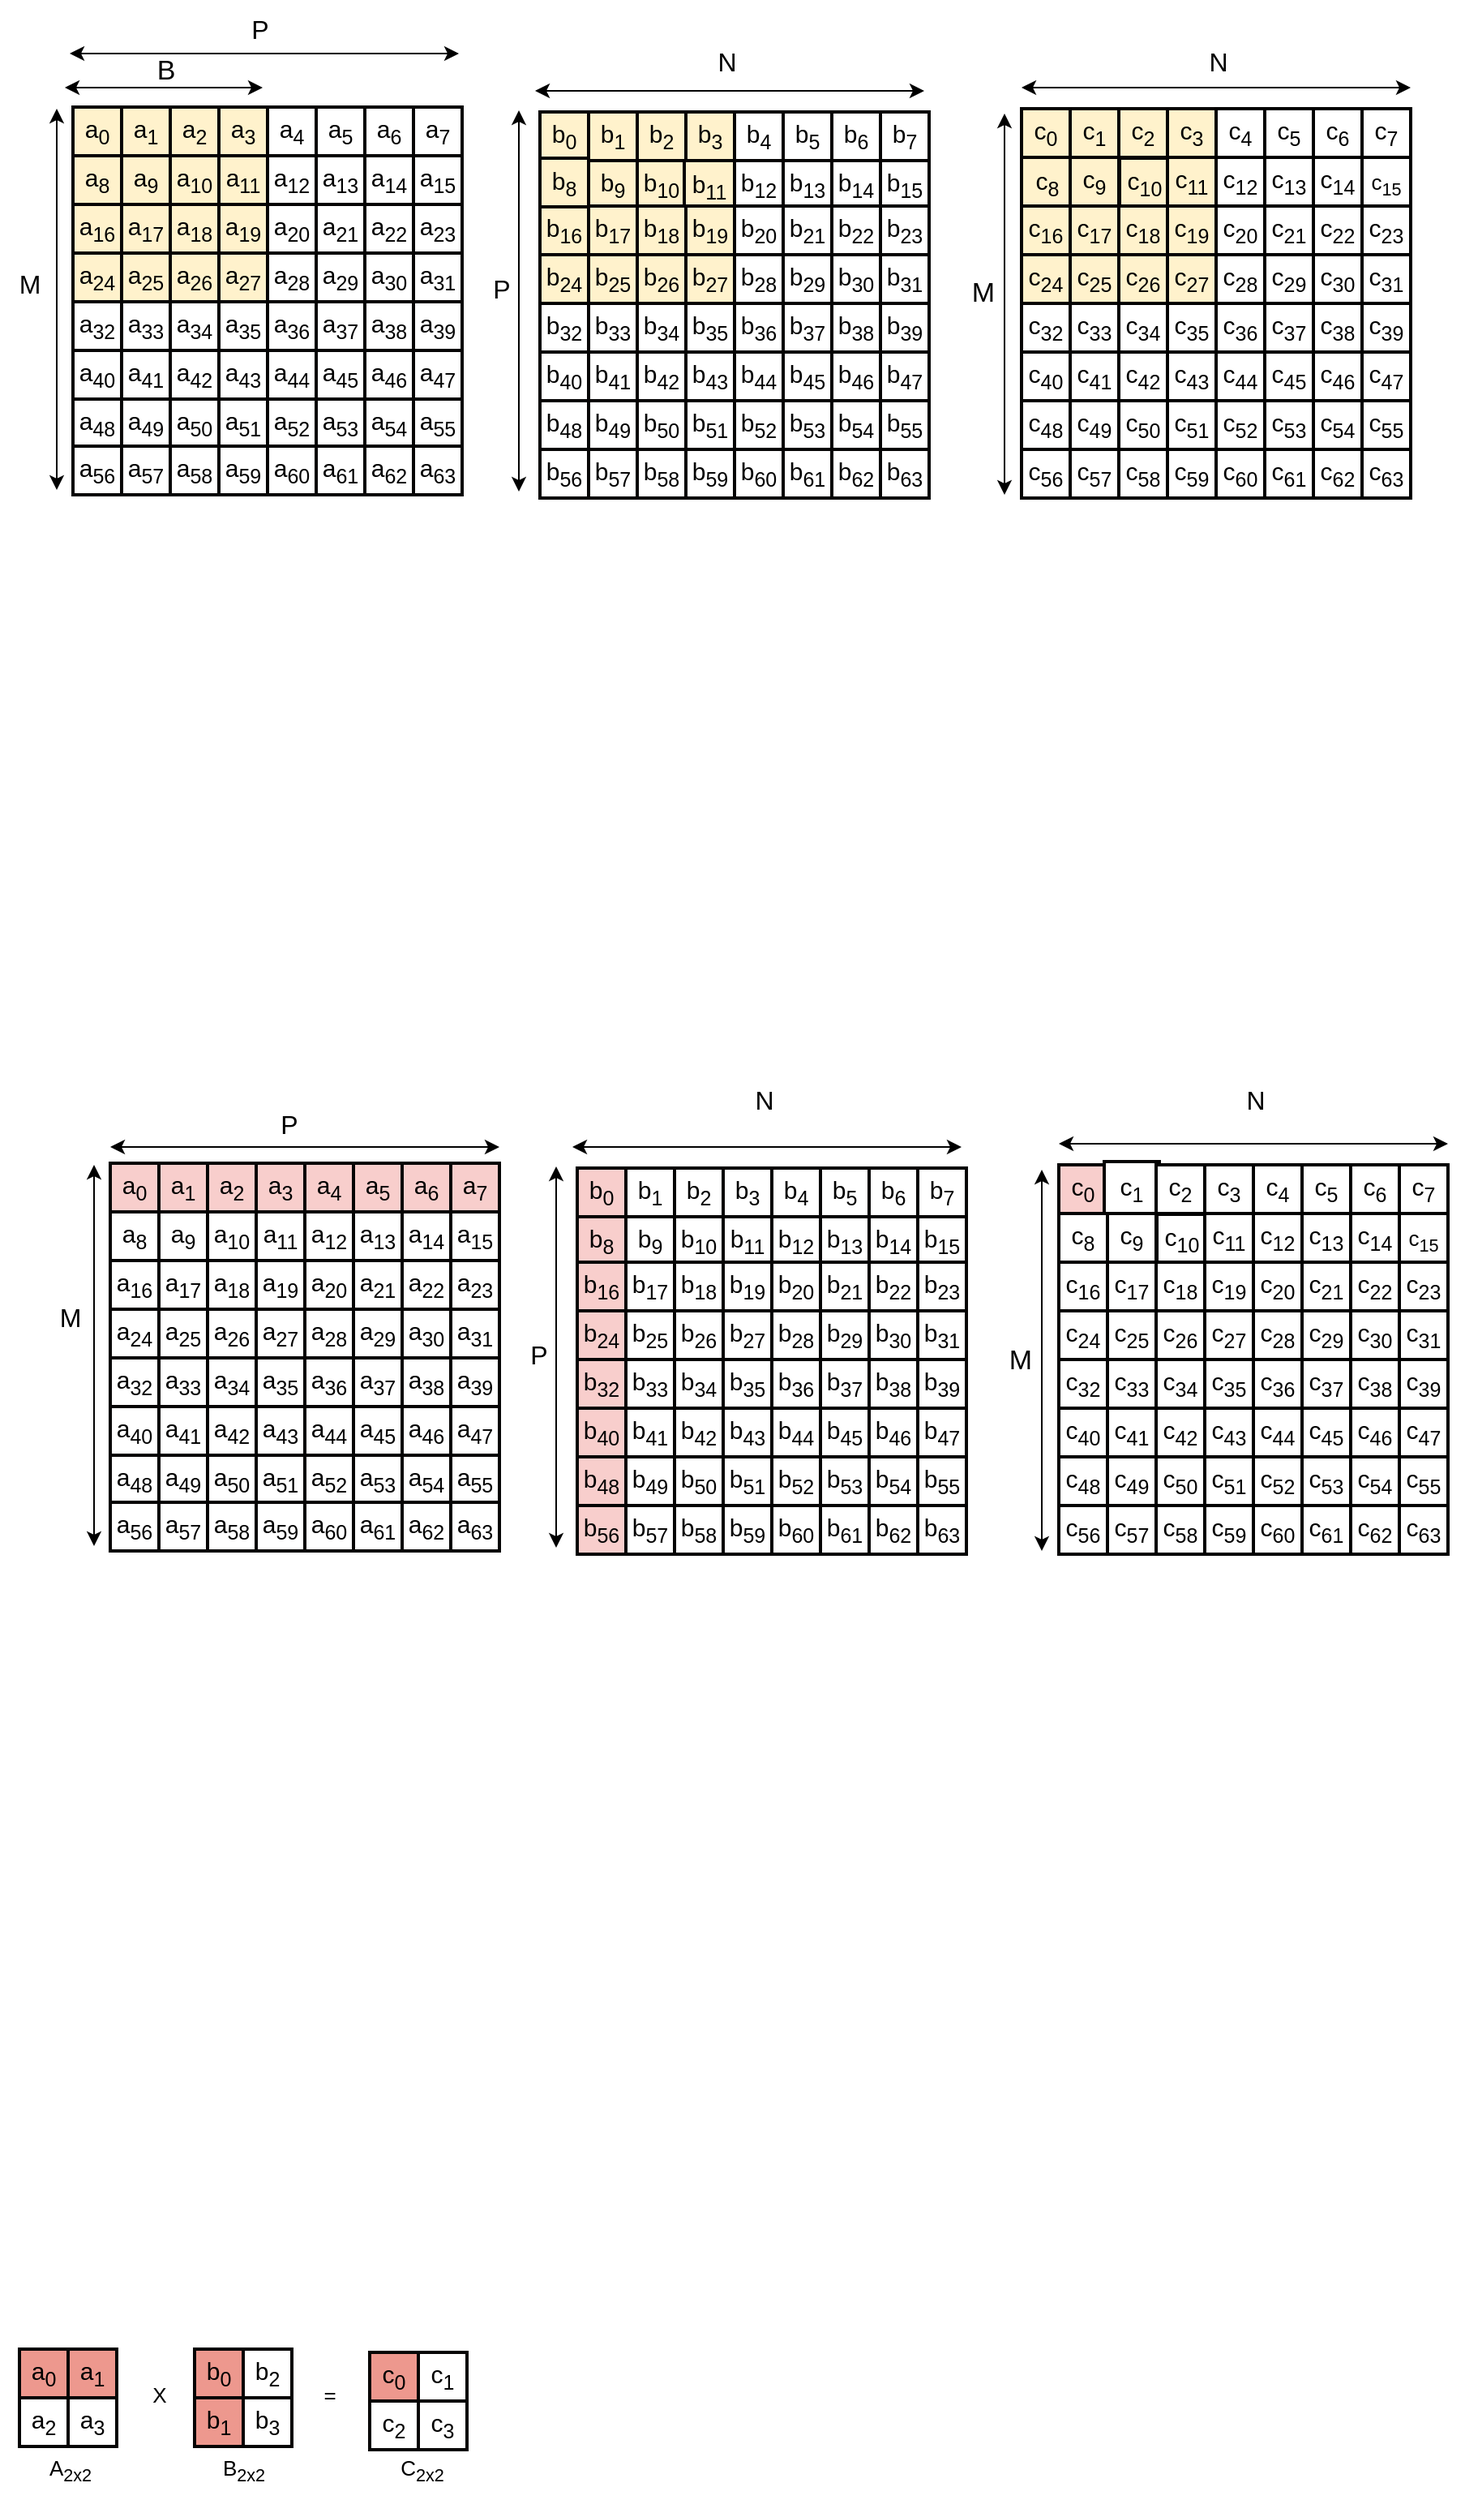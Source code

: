 <mxfile version="20.8.10" type="device"><diagram id="ORexS94j69cKLSxBhPCd" name="Page-1"><mxGraphModel dx="820" dy="72" grid="1" gridSize="5" guides="1" tooltips="1" connect="1" arrows="1" fold="1" page="1" pageScale="1" pageWidth="300" pageHeight="110" math="0" shadow="0"><root><mxCell id="0"/><mxCell id="1" parent="0"/><mxCell id="5w9xMyiNRItF76Cy-czZ-1" value="&lt;br&gt;" style="whiteSpace=wrap;html=1;aspect=fixed;fontSize=17;fillColor=#f8cecc;strokeColor=#050404;strokeWidth=2;" parent="1" vertex="1"><mxGeometry x="45" y="396" width="30" height="30" as="geometry"/></mxCell><mxCell id="5w9xMyiNRItF76Cy-czZ-2" value="&lt;font style=&quot;font-size: 15px;&quot;&gt;a&lt;sub&gt;0&lt;/sub&gt;&lt;/font&gt;" style="whiteSpace=wrap;html=1;aspect=fixed;fontSize=17;strokeWidth=2;fillColor=#fff2cc;strokeColor=#050404;" parent="1" vertex="1"><mxGeometry x="45" y="396" width="30" height="30" as="geometry"/></mxCell><mxCell id="5w9xMyiNRItF76Cy-czZ-3" value="&lt;font style=&quot;font-size: 15px;&quot;&gt;a&lt;sub&gt;1&lt;/sub&gt;&lt;/font&gt;" style="whiteSpace=wrap;html=1;aspect=fixed;fontSize=17;fillColor=#fff2cc;strokeColor=#050404;strokeWidth=2;" parent="1" vertex="1"><mxGeometry x="75" y="396" width="30" height="30" as="geometry"/></mxCell><mxCell id="5w9xMyiNRItF76Cy-czZ-4" value="&lt;font style=&quot;font-size: 15px;&quot;&gt;a&lt;sub&gt;2&lt;/sub&gt;&lt;/font&gt;" style="whiteSpace=wrap;html=1;aspect=fixed;fontSize=17;fillColor=#fff2cc;strokeColor=#050404;strokeWidth=2;" parent="1" vertex="1"><mxGeometry x="105" y="396" width="30" height="30" as="geometry"/></mxCell><mxCell id="5w9xMyiNRItF76Cy-czZ-5" value="&lt;font style=&quot;font-size: 15px;&quot;&gt;a&lt;sub&gt;3&lt;/sub&gt;&lt;/font&gt;" style="whiteSpace=wrap;html=1;aspect=fixed;fontSize=17;fillColor=#fff2cc;strokeColor=#050404;strokeWidth=2;" parent="1" vertex="1"><mxGeometry x="135" y="396" width="30" height="30" as="geometry"/></mxCell><mxCell id="5w9xMyiNRItF76Cy-czZ-6" value="&lt;font style=&quot;font-size: 15px;&quot;&gt;a&lt;sub&gt;4&lt;/sub&gt;&lt;/font&gt;" style="whiteSpace=wrap;html=1;aspect=fixed;fontSize=17;fillColor=none;strokeColor=#050404;strokeWidth=2;" parent="1" vertex="1"><mxGeometry x="165" y="396" width="30" height="30" as="geometry"/></mxCell><mxCell id="5w9xMyiNRItF76Cy-czZ-7" value="&lt;font style=&quot;font-size: 15px;&quot;&gt;a&lt;sub&gt;5&lt;/sub&gt;&lt;/font&gt;" style="whiteSpace=wrap;html=1;aspect=fixed;fontSize=17;fillColor=none;strokeColor=#050404;strokeWidth=2;" parent="1" vertex="1"><mxGeometry x="195" y="396" width="30" height="30" as="geometry"/></mxCell><mxCell id="5w9xMyiNRItF76Cy-czZ-8" value="&lt;font style=&quot;font-size: 15px;&quot;&gt;a&lt;sub&gt;6&lt;/sub&gt;&lt;/font&gt;" style="whiteSpace=wrap;html=1;aspect=fixed;fontSize=17;fillColor=none;strokeColor=#050404;strokeWidth=2;" parent="1" vertex="1"><mxGeometry x="225" y="396" width="30" height="30" as="geometry"/></mxCell><mxCell id="5w9xMyiNRItF76Cy-czZ-9" value="&lt;font style=&quot;font-size: 15px;&quot;&gt;a&lt;sub style=&quot;&quot;&gt;8&lt;/sub&gt;&lt;/font&gt;" style="whiteSpace=wrap;html=1;aspect=fixed;fontSize=17;strokeWidth=2;strokeColor=#050404;fillColor=#fff2cc;" parent="1" vertex="1"><mxGeometry x="45" y="426" width="30" height="30" as="geometry"/></mxCell><mxCell id="5w9xMyiNRItF76Cy-czZ-10" value="&lt;font style=&quot;font-size: 15px;&quot;&gt;a&lt;sub&gt;9&lt;/sub&gt;&lt;/font&gt;" style="whiteSpace=wrap;html=1;aspect=fixed;fontSize=17;strokeWidth=2;strokeColor=#050404;fillColor=#fff2cc;" parent="1" vertex="1"><mxGeometry x="75" y="426" width="30" height="30" as="geometry"/></mxCell><mxCell id="5w9xMyiNRItF76Cy-czZ-11" value="&lt;font style=&quot;font-size: 15px;&quot;&gt;a&lt;sub&gt;10&lt;/sub&gt;&lt;/font&gt;" style="whiteSpace=wrap;html=1;aspect=fixed;fontSize=17;strokeWidth=2;strokeColor=#050404;fillColor=#fff2cc;" parent="1" vertex="1"><mxGeometry x="105" y="426" width="30" height="30" as="geometry"/></mxCell><mxCell id="5w9xMyiNRItF76Cy-czZ-12" value="&lt;font style=&quot;font-size: 15px;&quot;&gt;a&lt;sub style=&quot;&quot;&gt;11&lt;/sub&gt;&lt;/font&gt;" style="whiteSpace=wrap;html=1;aspect=fixed;fontSize=17;strokeWidth=2;strokeColor=#050404;fillColor=#fff2cc;" parent="1" vertex="1"><mxGeometry x="135" y="426" width="30" height="30" as="geometry"/></mxCell><mxCell id="5w9xMyiNRItF76Cy-czZ-13" value="&lt;font style=&quot;font-size: 15px;&quot;&gt;a&lt;sub&gt;12&lt;/sub&gt;&lt;/font&gt;" style="whiteSpace=wrap;html=1;aspect=fixed;fontSize=17;strokeWidth=2;strokeColor=#050404;" parent="1" vertex="1"><mxGeometry x="165" y="426" width="30" height="30" as="geometry"/></mxCell><mxCell id="5w9xMyiNRItF76Cy-czZ-14" value="&lt;font style=&quot;font-size: 15px;&quot;&gt;a&lt;sub&gt;13&lt;/sub&gt;&lt;/font&gt;" style="whiteSpace=wrap;html=1;aspect=fixed;fontSize=17;strokeWidth=2;strokeColor=#050404;" parent="1" vertex="1"><mxGeometry x="195" y="426" width="30" height="30" as="geometry"/></mxCell><mxCell id="5w9xMyiNRItF76Cy-czZ-15" value="&lt;font style=&quot;font-size: 15px;&quot;&gt;a&lt;sub&gt;14&lt;/sub&gt;&lt;/font&gt;" style="whiteSpace=wrap;html=1;aspect=fixed;fontSize=17;strokeWidth=2;strokeColor=#050404;" parent="1" vertex="1"><mxGeometry x="225" y="426" width="30" height="30" as="geometry"/></mxCell><mxCell id="5w9xMyiNRItF76Cy-czZ-16" value="&lt;font style=&quot;font-size: 15px;&quot;&gt;a&lt;sub&gt;16&lt;/sub&gt;&lt;/font&gt;" style="whiteSpace=wrap;html=1;aspect=fixed;fontSize=17;strokeWidth=2;strokeColor=#050404;fillColor=#fff2cc;" parent="1" vertex="1"><mxGeometry x="45" y="456" width="30" height="30" as="geometry"/></mxCell><mxCell id="5w9xMyiNRItF76Cy-czZ-17" value="&lt;font style=&quot;font-size: 15px;&quot;&gt;a&lt;sub&gt;17&lt;/sub&gt;&lt;/font&gt;" style="whiteSpace=wrap;html=1;aspect=fixed;fontSize=17;strokeWidth=2;strokeColor=#050404;fillColor=#fff2cc;" parent="1" vertex="1"><mxGeometry x="75" y="456" width="30" height="30" as="geometry"/></mxCell><mxCell id="5w9xMyiNRItF76Cy-czZ-18" value="&lt;font style=&quot;font-size: 15px;&quot;&gt;a&lt;sub&gt;18&lt;/sub&gt;&lt;/font&gt;" style="whiteSpace=wrap;html=1;aspect=fixed;fontSize=17;strokeWidth=2;strokeColor=#050404;fillColor=#fff2cc;" parent="1" vertex="1"><mxGeometry x="105" y="456" width="30" height="30" as="geometry"/></mxCell><mxCell id="5w9xMyiNRItF76Cy-czZ-19" value="&lt;font style=&quot;font-size: 15px;&quot;&gt;a&lt;sub&gt;19&lt;/sub&gt;&lt;/font&gt;" style="whiteSpace=wrap;html=1;aspect=fixed;fontSize=17;strokeWidth=2;strokeColor=#050404;fillColor=#fff2cc;" parent="1" vertex="1"><mxGeometry x="135" y="456" width="30" height="30" as="geometry"/></mxCell><mxCell id="5w9xMyiNRItF76Cy-czZ-20" value="&lt;font style=&quot;font-size: 15px;&quot;&gt;a&lt;sub&gt;20&lt;/sub&gt;&lt;/font&gt;" style="whiteSpace=wrap;html=1;aspect=fixed;fontSize=17;strokeWidth=2;strokeColor=#050404;" parent="1" vertex="1"><mxGeometry x="165" y="456" width="30" height="30" as="geometry"/></mxCell><mxCell id="5w9xMyiNRItF76Cy-czZ-21" value="&lt;font style=&quot;font-size: 15px;&quot;&gt;a&lt;sub&gt;21&lt;/sub&gt;&lt;/font&gt;" style="whiteSpace=wrap;html=1;aspect=fixed;fontSize=17;strokeWidth=2;strokeColor=#050404;" parent="1" vertex="1"><mxGeometry x="195" y="456" width="30" height="30" as="geometry"/></mxCell><mxCell id="5w9xMyiNRItF76Cy-czZ-22" value="&lt;font style=&quot;font-size: 15px;&quot;&gt;a&lt;sub&gt;22&lt;/sub&gt;&lt;/font&gt;" style="whiteSpace=wrap;html=1;aspect=fixed;fontSize=17;strokeWidth=2;strokeColor=#050404;" parent="1" vertex="1"><mxGeometry x="225" y="456" width="30" height="30" as="geometry"/></mxCell><mxCell id="5w9xMyiNRItF76Cy-czZ-23" value="&lt;font style=&quot;font-size: 15px;&quot;&gt;a&lt;sub&gt;24&lt;/sub&gt;&lt;/font&gt;" style="whiteSpace=wrap;html=1;aspect=fixed;fontSize=17;strokeWidth=2;strokeColor=#050404;fillColor=#fff2cc;" parent="1" vertex="1"><mxGeometry x="45" y="486" width="30" height="30" as="geometry"/></mxCell><mxCell id="5w9xMyiNRItF76Cy-czZ-24" value="&lt;font style=&quot;font-size: 15px;&quot;&gt;a&lt;sub&gt;25&lt;/sub&gt;&lt;/font&gt;" style="whiteSpace=wrap;html=1;aspect=fixed;fontSize=17;strokeWidth=2;strokeColor=#050404;fillColor=#fff2cc;" parent="1" vertex="1"><mxGeometry x="75" y="486" width="30" height="30" as="geometry"/></mxCell><mxCell id="5w9xMyiNRItF76Cy-czZ-25" value="&lt;font style=&quot;font-size: 15px;&quot;&gt;a&lt;sub&gt;26&lt;/sub&gt;&lt;/font&gt;" style="whiteSpace=wrap;html=1;aspect=fixed;fontSize=17;strokeWidth=2;strokeColor=#050404;fillColor=#fff2cc;" parent="1" vertex="1"><mxGeometry x="105" y="486" width="30" height="30" as="geometry"/></mxCell><mxCell id="5w9xMyiNRItF76Cy-czZ-26" value="&lt;font style=&quot;font-size: 15px;&quot;&gt;a&lt;sub&gt;27&lt;/sub&gt;&lt;/font&gt;" style="whiteSpace=wrap;html=1;aspect=fixed;fontSize=17;strokeWidth=2;strokeColor=#050404;fillColor=#fff2cc;" parent="1" vertex="1"><mxGeometry x="135" y="486" width="30" height="30" as="geometry"/></mxCell><mxCell id="5w9xMyiNRItF76Cy-czZ-27" value="&lt;font style=&quot;font-size: 15px;&quot;&gt;a&lt;sub&gt;28&lt;/sub&gt;&lt;/font&gt;" style="whiteSpace=wrap;html=1;aspect=fixed;fontSize=17;strokeWidth=2;strokeColor=#050404;" parent="1" vertex="1"><mxGeometry x="165" y="486" width="30" height="30" as="geometry"/></mxCell><mxCell id="5w9xMyiNRItF76Cy-czZ-28" value="&lt;font style=&quot;font-size: 15px;&quot;&gt;a&lt;sub&gt;29&lt;/sub&gt;&lt;/font&gt;" style="whiteSpace=wrap;html=1;aspect=fixed;fontSize=17;strokeWidth=2;strokeColor=#050404;" parent="1" vertex="1"><mxGeometry x="195" y="486" width="30" height="30" as="geometry"/></mxCell><mxCell id="5w9xMyiNRItF76Cy-czZ-29" value="&lt;font style=&quot;font-size: 15px;&quot;&gt;a&lt;sub&gt;30&lt;/sub&gt;&lt;/font&gt;" style="whiteSpace=wrap;html=1;aspect=fixed;fontSize=17;strokeWidth=2;strokeColor=#050404;" parent="1" vertex="1"><mxGeometry x="225" y="486" width="30" height="30" as="geometry"/></mxCell><mxCell id="5w9xMyiNRItF76Cy-czZ-30" value="" style="whiteSpace=wrap;html=1;aspect=fixed;fontSize=17;strokeWidth=2;strokeColor=#050404;" parent="1" vertex="1"><mxGeometry x="45" y="516" width="30" height="30" as="geometry"/></mxCell><mxCell id="5w9xMyiNRItF76Cy-czZ-31" value="&lt;font style=&quot;font-size: 15px;&quot;&gt;a&lt;sub&gt;32&lt;/sub&gt;&lt;/font&gt;" style="whiteSpace=wrap;html=1;aspect=fixed;fontSize=17;strokeWidth=2;strokeColor=#050404;" parent="1" vertex="1"><mxGeometry x="45" y="516" width="30" height="30" as="geometry"/></mxCell><mxCell id="5w9xMyiNRItF76Cy-czZ-32" value="&lt;font style=&quot;font-size: 15px;&quot;&gt;a&lt;sub&gt;33&lt;/sub&gt;&lt;/font&gt;" style="whiteSpace=wrap;html=1;aspect=fixed;fontSize=17;strokeWidth=2;strokeColor=#050404;" parent="1" vertex="1"><mxGeometry x="75" y="516" width="30" height="30" as="geometry"/></mxCell><mxCell id="5w9xMyiNRItF76Cy-czZ-33" value="&lt;font style=&quot;font-size: 15px;&quot;&gt;a&lt;sub&gt;34&lt;/sub&gt;&lt;/font&gt;" style="whiteSpace=wrap;html=1;aspect=fixed;fontSize=17;strokeWidth=2;strokeColor=#050404;" parent="1" vertex="1"><mxGeometry x="105" y="516" width="30" height="30" as="geometry"/></mxCell><mxCell id="5w9xMyiNRItF76Cy-czZ-35" value="&lt;font style=&quot;font-size: 15px;&quot;&gt;a&lt;sub&gt;36&lt;/sub&gt;&lt;/font&gt;" style="whiteSpace=wrap;html=1;aspect=fixed;fontSize=17;strokeWidth=2;strokeColor=#050404;" parent="1" vertex="1"><mxGeometry x="165" y="516" width="30" height="30" as="geometry"/></mxCell><mxCell id="5w9xMyiNRItF76Cy-czZ-36" value="&lt;font style=&quot;font-size: 15px;&quot;&gt;a&lt;sub&gt;37&lt;/sub&gt;&lt;/font&gt;" style="whiteSpace=wrap;html=1;aspect=fixed;fontSize=17;strokeWidth=2;strokeColor=#050404;" parent="1" vertex="1"><mxGeometry x="195" y="516" width="30" height="30" as="geometry"/></mxCell><mxCell id="5w9xMyiNRItF76Cy-czZ-37" value="&lt;font style=&quot;font-size: 15px;&quot;&gt;a&lt;sub&gt;38&lt;/sub&gt;&lt;/font&gt;" style="whiteSpace=wrap;html=1;aspect=fixed;fontSize=17;strokeWidth=2;strokeColor=#050404;" parent="1" vertex="1"><mxGeometry x="225" y="516" width="30" height="30" as="geometry"/></mxCell><mxCell id="5w9xMyiNRItF76Cy-czZ-38" value="&lt;font style=&quot;font-size: 15px;&quot;&gt;a&lt;sub&gt;40&lt;/sub&gt;&lt;/font&gt;" style="whiteSpace=wrap;html=1;aspect=fixed;fontSize=17;strokeWidth=2;strokeColor=#050404;" parent="1" vertex="1"><mxGeometry x="45" y="546" width="30" height="30" as="geometry"/></mxCell><mxCell id="5w9xMyiNRItF76Cy-czZ-39" value="&lt;font style=&quot;font-size: 15px;&quot;&gt;a&lt;sub&gt;41&lt;/sub&gt;&lt;/font&gt;" style="whiteSpace=wrap;html=1;aspect=fixed;fontSize=17;strokeWidth=2;strokeColor=#050404;" parent="1" vertex="1"><mxGeometry x="75" y="546" width="30" height="30" as="geometry"/></mxCell><mxCell id="5w9xMyiNRItF76Cy-czZ-40" value="&lt;font style=&quot;font-size: 15px;&quot;&gt;a&lt;sub&gt;42&lt;/sub&gt;&lt;/font&gt;" style="whiteSpace=wrap;html=1;aspect=fixed;fontSize=17;strokeWidth=2;strokeColor=#050404;" parent="1" vertex="1"><mxGeometry x="105" y="546" width="30" height="30" as="geometry"/></mxCell><mxCell id="5w9xMyiNRItF76Cy-czZ-41" value="&lt;font style=&quot;font-size: 15px;&quot;&gt;a&lt;sub&gt;43&lt;/sub&gt;&lt;/font&gt;" style="whiteSpace=wrap;html=1;aspect=fixed;fontSize=17;strokeWidth=2;strokeColor=#050404;" parent="1" vertex="1"><mxGeometry x="135" y="546" width="30" height="30" as="geometry"/></mxCell><mxCell id="5w9xMyiNRItF76Cy-czZ-42" value="&lt;font style=&quot;font-size: 15px;&quot;&gt;a&lt;sub&gt;44&lt;/sub&gt;&lt;/font&gt;" style="whiteSpace=wrap;html=1;aspect=fixed;fontSize=17;strokeWidth=2;strokeColor=#050404;" parent="1" vertex="1"><mxGeometry x="165" y="546" width="30" height="30" as="geometry"/></mxCell><mxCell id="5w9xMyiNRItF76Cy-czZ-43" value="&lt;font style=&quot;font-size: 15px;&quot;&gt;a&lt;sub&gt;45&lt;/sub&gt;&lt;/font&gt;" style="whiteSpace=wrap;html=1;aspect=fixed;fontSize=17;strokeWidth=2;strokeColor=#050404;" parent="1" vertex="1"><mxGeometry x="195" y="546" width="30" height="30" as="geometry"/></mxCell><mxCell id="5w9xMyiNRItF76Cy-czZ-44" value="&lt;font style=&quot;font-size: 15px;&quot;&gt;a&lt;sub&gt;46&lt;/sub&gt;&lt;/font&gt;" style="whiteSpace=wrap;html=1;aspect=fixed;fontSize=17;strokeWidth=2;strokeColor=#050404;" parent="1" vertex="1"><mxGeometry x="225" y="546" width="30" height="30" as="geometry"/></mxCell><mxCell id="5w9xMyiNRItF76Cy-czZ-45" value="&lt;font style=&quot;font-size: 15px;&quot;&gt;a&lt;sub&gt;48&lt;/sub&gt;&lt;/font&gt;" style="whiteSpace=wrap;html=1;aspect=fixed;fontSize=17;strokeWidth=2;strokeColor=#050404;" parent="1" vertex="1"><mxGeometry x="45" y="576" width="30" height="30" as="geometry"/></mxCell><mxCell id="5w9xMyiNRItF76Cy-czZ-46" value="&lt;font style=&quot;font-size: 15px;&quot;&gt;a&lt;sub&gt;49&lt;/sub&gt;&lt;/font&gt;" style="whiteSpace=wrap;html=1;aspect=fixed;fontSize=17;strokeWidth=2;strokeColor=#050404;" parent="1" vertex="1"><mxGeometry x="75" y="576" width="30" height="30" as="geometry"/></mxCell><mxCell id="5w9xMyiNRItF76Cy-czZ-47" value="&lt;font style=&quot;font-size: 15px;&quot;&gt;a&lt;sub&gt;50&lt;/sub&gt;&lt;/font&gt;" style="whiteSpace=wrap;html=1;aspect=fixed;fontSize=17;strokeWidth=2;strokeColor=#050404;" parent="1" vertex="1"><mxGeometry x="105" y="576" width="30" height="30" as="geometry"/></mxCell><mxCell id="5w9xMyiNRItF76Cy-czZ-48" value="&lt;font style=&quot;font-size: 15px;&quot;&gt;a&lt;sub&gt;51&lt;/sub&gt;&lt;/font&gt;" style="whiteSpace=wrap;html=1;aspect=fixed;fontSize=17;strokeWidth=2;strokeColor=#050404;" parent="1" vertex="1"><mxGeometry x="135" y="576" width="30" height="30" as="geometry"/></mxCell><mxCell id="5w9xMyiNRItF76Cy-czZ-49" value="&lt;font style=&quot;font-size: 15px;&quot;&gt;a&lt;sub&gt;52&lt;/sub&gt;&lt;/font&gt;" style="whiteSpace=wrap;html=1;aspect=fixed;fontSize=17;strokeWidth=2;strokeColor=#050404;" parent="1" vertex="1"><mxGeometry x="165" y="576" width="30" height="30" as="geometry"/></mxCell><mxCell id="5w9xMyiNRItF76Cy-czZ-50" value="&lt;font style=&quot;font-size: 15px;&quot;&gt;a&lt;sub&gt;53&lt;/sub&gt;&lt;/font&gt;" style="whiteSpace=wrap;html=1;aspect=fixed;fontSize=17;strokeWidth=2;strokeColor=#050404;" parent="1" vertex="1"><mxGeometry x="195" y="576" width="30" height="30" as="geometry"/></mxCell><mxCell id="5w9xMyiNRItF76Cy-czZ-51" value="&lt;font style=&quot;font-size: 15px;&quot;&gt;a&lt;sub&gt;54&lt;/sub&gt;&lt;/font&gt;" style="whiteSpace=wrap;html=1;aspect=fixed;fontSize=17;strokeWidth=2;strokeColor=#050404;" parent="1" vertex="1"><mxGeometry x="225" y="576" width="30" height="30" as="geometry"/></mxCell><mxCell id="5w9xMyiNRItF76Cy-czZ-52" value="&lt;font style=&quot;font-size: 15px;&quot;&gt;a&lt;sub&gt;56&lt;/sub&gt;&lt;/font&gt;" style="whiteSpace=wrap;html=1;aspect=fixed;fontSize=17;strokeWidth=2;strokeColor=#050404;" parent="1" vertex="1"><mxGeometry x="45" y="605" width="30" height="30" as="geometry"/></mxCell><mxCell id="5w9xMyiNRItF76Cy-czZ-53" value="&lt;font style=&quot;font-size: 15px;&quot;&gt;a&lt;sub&gt;57&lt;/sub&gt;&lt;/font&gt;" style="whiteSpace=wrap;html=1;aspect=fixed;fontSize=17;strokeWidth=2;strokeColor=#050404;" parent="1" vertex="1"><mxGeometry x="75" y="605" width="30" height="30" as="geometry"/></mxCell><mxCell id="5w9xMyiNRItF76Cy-czZ-54" value="&lt;font style=&quot;font-size: 15px;&quot;&gt;a&lt;sub&gt;58&lt;/sub&gt;&lt;/font&gt;" style="whiteSpace=wrap;html=1;aspect=fixed;fontSize=17;strokeWidth=2;strokeColor=#050404;" parent="1" vertex="1"><mxGeometry x="105" y="605" width="30" height="30" as="geometry"/></mxCell><mxCell id="5w9xMyiNRItF76Cy-czZ-55" value="&lt;font style=&quot;font-size: 15px;&quot;&gt;a&lt;sub&gt;59&lt;/sub&gt;&lt;/font&gt;" style="whiteSpace=wrap;html=1;aspect=fixed;fontSize=17;strokeWidth=2;strokeColor=#050404;" parent="1" vertex="1"><mxGeometry x="135" y="605" width="30" height="30" as="geometry"/></mxCell><mxCell id="5w9xMyiNRItF76Cy-czZ-56" value="&lt;font style=&quot;font-size: 15px;&quot;&gt;a&lt;sub&gt;60&lt;/sub&gt;&lt;/font&gt;" style="whiteSpace=wrap;html=1;aspect=fixed;fontSize=17;strokeWidth=2;strokeColor=#050404;" parent="1" vertex="1"><mxGeometry x="165" y="605" width="30" height="30" as="geometry"/></mxCell><mxCell id="5w9xMyiNRItF76Cy-czZ-57" value="&lt;font style=&quot;font-size: 15px;&quot;&gt;a&lt;sub&gt;61&lt;/sub&gt;&lt;/font&gt;" style="whiteSpace=wrap;html=1;aspect=fixed;fontSize=17;strokeWidth=2;strokeColor=#050404;" parent="1" vertex="1"><mxGeometry x="195" y="605" width="30" height="30" as="geometry"/></mxCell><mxCell id="5w9xMyiNRItF76Cy-czZ-58" value="&lt;font style=&quot;font-size: 15px;&quot;&gt;a&lt;sub&gt;62&lt;/sub&gt;&lt;/font&gt;" style="whiteSpace=wrap;html=1;aspect=fixed;fontSize=17;strokeWidth=2;strokeColor=#050404;" parent="1" vertex="1"><mxGeometry x="225" y="605" width="30" height="30" as="geometry"/></mxCell><mxCell id="5w9xMyiNRItF76Cy-czZ-59" value="&lt;font style=&quot;font-size: 15px;&quot;&gt;a&lt;sub&gt;7&lt;/sub&gt;&lt;/font&gt;" style="whiteSpace=wrap;html=1;aspect=fixed;fontSize=17;fillColor=none;strokeColor=#050404;strokeWidth=2;" parent="1" vertex="1"><mxGeometry x="255" y="396" width="30" height="30" as="geometry"/></mxCell><mxCell id="5w9xMyiNRItF76Cy-czZ-60" value="&lt;font style=&quot;font-size: 15px;&quot;&gt;a&lt;sub&gt;15&lt;/sub&gt;&lt;/font&gt;" style="whiteSpace=wrap;html=1;aspect=fixed;fontSize=17;strokeWidth=2;strokeColor=#050404;" parent="1" vertex="1"><mxGeometry x="255" y="426" width="30" height="30" as="geometry"/></mxCell><mxCell id="5w9xMyiNRItF76Cy-czZ-61" value="&lt;font style=&quot;font-size: 15px;&quot;&gt;a&lt;sub&gt;23&lt;/sub&gt;&lt;/font&gt;" style="whiteSpace=wrap;html=1;aspect=fixed;fontSize=17;strokeWidth=2;strokeColor=#050404;" parent="1" vertex="1"><mxGeometry x="255" y="456" width="30" height="30" as="geometry"/></mxCell><mxCell id="5w9xMyiNRItF76Cy-czZ-62" value="&lt;font style=&quot;font-size: 15px;&quot;&gt;a&lt;sub&gt;31&lt;/sub&gt;&lt;/font&gt;" style="whiteSpace=wrap;html=1;aspect=fixed;fontSize=17;strokeWidth=2;strokeColor=#050404;" parent="1" vertex="1"><mxGeometry x="255" y="486" width="30" height="30" as="geometry"/></mxCell><mxCell id="5w9xMyiNRItF76Cy-czZ-63" value="&lt;font style=&quot;font-size: 15px;&quot;&gt;a&lt;sub&gt;39&lt;/sub&gt;&lt;/font&gt;" style="whiteSpace=wrap;html=1;aspect=fixed;fontSize=17;strokeWidth=2;strokeColor=#050404;" parent="1" vertex="1"><mxGeometry x="255" y="516" width="30" height="30" as="geometry"/></mxCell><mxCell id="5w9xMyiNRItF76Cy-czZ-64" value="&lt;font style=&quot;font-size: 15px;&quot;&gt;a&lt;sub&gt;47&lt;/sub&gt;&lt;/font&gt;" style="whiteSpace=wrap;html=1;aspect=fixed;fontSize=17;strokeWidth=2;strokeColor=#050404;" parent="1" vertex="1"><mxGeometry x="255" y="546" width="30" height="30" as="geometry"/></mxCell><mxCell id="5w9xMyiNRItF76Cy-czZ-65" value="&lt;font style=&quot;font-size: 15px;&quot;&gt;a&lt;sub&gt;55&lt;/sub&gt;&lt;/font&gt;" style="whiteSpace=wrap;html=1;aspect=fixed;fontSize=17;strokeWidth=2;strokeColor=#050404;" parent="1" vertex="1"><mxGeometry x="255" y="576" width="30" height="30" as="geometry"/></mxCell><mxCell id="5w9xMyiNRItF76Cy-czZ-66" value="&lt;font style=&quot;font-size: 15px;&quot;&gt;a&lt;sub&gt;63&lt;/sub&gt;&lt;/font&gt;" style="whiteSpace=wrap;html=1;aspect=fixed;fontSize=17;strokeWidth=2;strokeColor=#050404;" parent="1" vertex="1"><mxGeometry x="255" y="605" width="30" height="30" as="geometry"/></mxCell><mxCell id="5w9xMyiNRItF76Cy-czZ-334" value="" style="whiteSpace=wrap;html=1;aspect=fixed;fontSize=17;fillColor=#f8cecc;strokeColor=#050404;strokeWidth=2;" parent="1" vertex="1"><mxGeometry x="333" y="399" width="30" height="30" as="geometry"/></mxCell><mxCell id="5w9xMyiNRItF76Cy-czZ-335" value="&lt;font style=&quot;font-size: 15px;&quot;&gt;b&lt;sub&gt;0&lt;/sub&gt;&lt;/font&gt;" style="whiteSpace=wrap;html=1;aspect=fixed;fontSize=17;strokeWidth=2;fillColor=#fff2cc;strokeColor=#050404;" parent="1" vertex="1"><mxGeometry x="333" y="399" width="30" height="30" as="geometry"/></mxCell><mxCell id="5w9xMyiNRItF76Cy-czZ-336" value="&lt;font style=&quot;font-size: 15px;&quot;&gt;b&lt;sub&gt;1&lt;/sub&gt;&lt;/font&gt;" style="whiteSpace=wrap;html=1;aspect=fixed;fontSize=17;strokeWidth=2;strokeColor=#050404;fillColor=#fff2cc;" parent="1" vertex="1"><mxGeometry x="363" y="399" width="30" height="30" as="geometry"/></mxCell><mxCell id="5w9xMyiNRItF76Cy-czZ-337" value="&lt;font style=&quot;font-size: 15px;&quot;&gt;b&lt;sub&gt;2&lt;/sub&gt;&lt;/font&gt;" style="whiteSpace=wrap;html=1;aspect=fixed;fontSize=17;strokeWidth=2;strokeColor=#050404;fillColor=#fff2cc;" parent="1" vertex="1"><mxGeometry x="393" y="399" width="30" height="30" as="geometry"/></mxCell><mxCell id="5w9xMyiNRItF76Cy-czZ-338" value="&lt;font style=&quot;font-size: 15px;&quot;&gt;b&lt;sub&gt;3&lt;/sub&gt;&lt;/font&gt;" style="whiteSpace=wrap;html=1;aspect=fixed;fontSize=17;strokeWidth=2;strokeColor=#050404;fillColor=#fff2cc;" parent="1" vertex="1"><mxGeometry x="423" y="399" width="30" height="30" as="geometry"/></mxCell><mxCell id="5w9xMyiNRItF76Cy-czZ-339" value="&lt;font style=&quot;font-size: 15px;&quot;&gt;b&lt;sub&gt;4&lt;/sub&gt;&lt;/font&gt;" style="whiteSpace=wrap;html=1;aspect=fixed;fontSize=17;strokeWidth=2;strokeColor=#050404;" parent="1" vertex="1"><mxGeometry x="453" y="399" width="30" height="30" as="geometry"/></mxCell><mxCell id="5w9xMyiNRItF76Cy-czZ-340" value="&lt;font style=&quot;font-size: 15px;&quot;&gt;b&lt;sub&gt;5&lt;/sub&gt;&lt;/font&gt;" style="whiteSpace=wrap;html=1;aspect=fixed;fontSize=17;strokeWidth=2;strokeColor=#050404;" parent="1" vertex="1"><mxGeometry x="483" y="399" width="30" height="30" as="geometry"/></mxCell><mxCell id="5w9xMyiNRItF76Cy-czZ-341" value="&lt;span style=&quot;font-size: 15px;&quot;&gt;b&lt;sub&gt;6&lt;/sub&gt;&lt;/span&gt;" style="whiteSpace=wrap;html=1;aspect=fixed;fontSize=17;strokeWidth=2;strokeColor=#050404;" parent="1" vertex="1"><mxGeometry x="513" y="399" width="30" height="30" as="geometry"/></mxCell><mxCell id="5w9xMyiNRItF76Cy-czZ-343" value="&lt;span style=&quot;font-size: 15px;&quot;&gt;b&lt;sub&gt;9&lt;/sub&gt;&lt;/span&gt;" style="whiteSpace=wrap;html=1;aspect=fixed;fontSize=17;strokeWidth=2;strokeColor=#050404;fillColor=#fff2cc;" parent="1" vertex="1"><mxGeometry x="363" y="429" width="30" height="30" as="geometry"/></mxCell><mxCell id="5w9xMyiNRItF76Cy-czZ-344" value="b&lt;sub&gt;10&lt;/sub&gt;" style="whiteSpace=wrap;html=1;aspect=fixed;fontSize=15;strokeWidth=2;strokeColor=#050404;fillColor=#fff2cc;" parent="1" vertex="1"><mxGeometry x="393" y="429" width="30" height="30" as="geometry"/></mxCell><mxCell id="5w9xMyiNRItF76Cy-czZ-345" value="&lt;font style=&quot;font-size: 15px;&quot;&gt;b&lt;sub style=&quot;&quot;&gt;11&lt;/sub&gt;&lt;/font&gt;" style="whiteSpace=wrap;html=1;aspect=fixed;fontSize=17;strokeWidth=2;strokeColor=#050404;fillColor=#fff2cc;" parent="1" vertex="1"><mxGeometry x="422" y="429" width="31" height="31" as="geometry"/></mxCell><mxCell id="5w9xMyiNRItF76Cy-czZ-346" value="&lt;font style=&quot;font-size: 15px;&quot;&gt;b&lt;sub&gt;12&lt;/sub&gt;&lt;/font&gt;" style="whiteSpace=wrap;html=1;aspect=fixed;fontSize=17;strokeWidth=2;strokeColor=#050404;" parent="1" vertex="1"><mxGeometry x="453" y="429" width="30" height="30" as="geometry"/></mxCell><mxCell id="5w9xMyiNRItF76Cy-czZ-347" value="&lt;font style=&quot;font-size: 15px;&quot;&gt;b&lt;sub&gt;13&lt;/sub&gt;&lt;/font&gt;" style="whiteSpace=wrap;html=1;aspect=fixed;fontSize=17;strokeWidth=2;strokeColor=#050404;" parent="1" vertex="1"><mxGeometry x="483" y="429" width="30" height="30" as="geometry"/></mxCell><mxCell id="5w9xMyiNRItF76Cy-czZ-348" value="&lt;font style=&quot;font-size: 15px;&quot;&gt;b&lt;sub&gt;14&lt;/sub&gt;&lt;/font&gt;" style="whiteSpace=wrap;html=1;aspect=fixed;fontSize=17;strokeWidth=2;strokeColor=#050404;" parent="1" vertex="1"><mxGeometry x="513" y="429" width="30" height="30" as="geometry"/></mxCell><mxCell id="5w9xMyiNRItF76Cy-czZ-349" value="&lt;font style=&quot;font-size: 15px;&quot;&gt;b&lt;sub&gt;16&lt;/sub&gt;&lt;/font&gt;" style="whiteSpace=wrap;html=1;aspect=fixed;fontSize=17;fillColor=#fff2cc;strokeColor=#050404;strokeWidth=2;" parent="1" vertex="1"><mxGeometry x="333" y="457" width="30" height="30" as="geometry"/></mxCell><mxCell id="5w9xMyiNRItF76Cy-czZ-350" value="&lt;font style=&quot;font-size: 15px;&quot;&gt;b&lt;sub&gt;17&lt;/sub&gt;&lt;/font&gt;" style="whiteSpace=wrap;html=1;aspect=fixed;fontSize=17;strokeWidth=2;strokeColor=#050404;fillColor=#fff2cc;" parent="1" vertex="1"><mxGeometry x="363" y="457" width="30" height="30" as="geometry"/></mxCell><mxCell id="5w9xMyiNRItF76Cy-czZ-351" value="&lt;font style=&quot;font-size: 15px;&quot;&gt;b&lt;sub&gt;18&lt;/sub&gt;&lt;/font&gt;" style="whiteSpace=wrap;html=1;aspect=fixed;fontSize=17;strokeWidth=2;strokeColor=#050404;fillColor=#fff2cc;" parent="1" vertex="1"><mxGeometry x="393" y="457" width="30" height="30" as="geometry"/></mxCell><mxCell id="5w9xMyiNRItF76Cy-czZ-352" value="&lt;font style=&quot;font-size: 15px;&quot;&gt;b&lt;sub&gt;19&lt;/sub&gt;&lt;/font&gt;" style="whiteSpace=wrap;html=1;aspect=fixed;fontSize=17;strokeWidth=2;strokeColor=#050404;fillColor=#fff2cc;" parent="1" vertex="1"><mxGeometry x="423" y="457" width="30" height="30" as="geometry"/></mxCell><mxCell id="5w9xMyiNRItF76Cy-czZ-353" value="&lt;font style=&quot;font-size: 15px;&quot;&gt;b&lt;sub&gt;20&lt;/sub&gt;&lt;/font&gt;" style="whiteSpace=wrap;html=1;aspect=fixed;fontSize=17;strokeWidth=2;strokeColor=#050404;" parent="1" vertex="1"><mxGeometry x="453" y="457" width="30" height="30" as="geometry"/></mxCell><mxCell id="5w9xMyiNRItF76Cy-czZ-354" value="&lt;font style=&quot;font-size: 15px;&quot;&gt;b&lt;sub&gt;21&lt;/sub&gt;&lt;/font&gt;" style="whiteSpace=wrap;html=1;aspect=fixed;fontSize=17;strokeWidth=2;strokeColor=#050404;" parent="1" vertex="1"><mxGeometry x="483" y="457" width="30" height="30" as="geometry"/></mxCell><mxCell id="5w9xMyiNRItF76Cy-czZ-355" value="&lt;font style=&quot;font-size: 15px;&quot;&gt;b&lt;sub&gt;22&lt;/sub&gt;&lt;/font&gt;" style="whiteSpace=wrap;html=1;aspect=fixed;fontSize=17;strokeWidth=2;strokeColor=#050404;" parent="1" vertex="1"><mxGeometry x="513" y="457" width="30" height="30" as="geometry"/></mxCell><mxCell id="5w9xMyiNRItF76Cy-czZ-356" value="&lt;font style=&quot;font-size: 15px;&quot;&gt;b&lt;sub&gt;24&lt;/sub&gt;&lt;/font&gt;" style="whiteSpace=wrap;html=1;aspect=fixed;fontSize=17;fillColor=#fff2cc;strokeColor=#050404;strokeWidth=2;" parent="1" vertex="1"><mxGeometry x="333" y="487" width="30" height="30" as="geometry"/></mxCell><mxCell id="5w9xMyiNRItF76Cy-czZ-357" value="&lt;font style=&quot;font-size: 15px;&quot;&gt;b&lt;sub&gt;25&lt;/sub&gt;&lt;/font&gt;" style="whiteSpace=wrap;html=1;aspect=fixed;fontSize=17;strokeWidth=2;strokeColor=#050404;fillColor=#fff2cc;" parent="1" vertex="1"><mxGeometry x="363" y="487" width="30" height="30" as="geometry"/></mxCell><mxCell id="5w9xMyiNRItF76Cy-czZ-358" value="&lt;font style=&quot;font-size: 15px;&quot;&gt;b&lt;sub&gt;26&lt;/sub&gt;&lt;/font&gt;" style="whiteSpace=wrap;html=1;aspect=fixed;fontSize=17;strokeWidth=2;strokeColor=#050404;fillColor=#fff2cc;" parent="1" vertex="1"><mxGeometry x="393" y="487" width="30" height="30" as="geometry"/></mxCell><mxCell id="5w9xMyiNRItF76Cy-czZ-359" value="&lt;font style=&quot;font-size: 15px;&quot;&gt;b&lt;sub&gt;27&lt;/sub&gt;&lt;/font&gt;" style="whiteSpace=wrap;html=1;aspect=fixed;fontSize=17;strokeWidth=2;strokeColor=#050404;fillColor=#fff2cc;" parent="1" vertex="1"><mxGeometry x="423" y="487" width="30" height="30" as="geometry"/></mxCell><mxCell id="5w9xMyiNRItF76Cy-czZ-360" value="&lt;font style=&quot;font-size: 15px;&quot;&gt;b&lt;sub&gt;28&lt;/sub&gt;&lt;/font&gt;" style="whiteSpace=wrap;html=1;aspect=fixed;fontSize=17;strokeWidth=2;strokeColor=#050404;" parent="1" vertex="1"><mxGeometry x="453" y="487" width="30" height="30" as="geometry"/></mxCell><mxCell id="5w9xMyiNRItF76Cy-czZ-361" value="&lt;font style=&quot;font-size: 15px;&quot;&gt;b&lt;sub&gt;29&lt;/sub&gt;&lt;/font&gt;" style="whiteSpace=wrap;html=1;aspect=fixed;fontSize=17;strokeWidth=2;strokeColor=#050404;" parent="1" vertex="1"><mxGeometry x="483" y="487" width="30" height="30" as="geometry"/></mxCell><mxCell id="5w9xMyiNRItF76Cy-czZ-362" value="&lt;font style=&quot;font-size: 15px;&quot;&gt;b&lt;sub&gt;30&lt;/sub&gt;&lt;/font&gt;" style="whiteSpace=wrap;html=1;aspect=fixed;fontSize=17;strokeWidth=2;strokeColor=#050404;" parent="1" vertex="1"><mxGeometry x="513" y="487" width="30" height="30" as="geometry"/></mxCell><mxCell id="5w9xMyiNRItF76Cy-czZ-363" value="" style="whiteSpace=wrap;html=1;aspect=fixed;fontSize=17;fillColor=#f8cecc;strokeColor=#050404;strokeWidth=2;" parent="1" vertex="1"><mxGeometry x="333" y="517" width="30" height="30" as="geometry"/></mxCell><mxCell id="5w9xMyiNRItF76Cy-czZ-364" value="&lt;font style=&quot;font-size: 15px;&quot;&gt;b&lt;sub&gt;32&lt;/sub&gt;&lt;/font&gt;" style="whiteSpace=wrap;html=1;aspect=fixed;fontSize=17;strokeWidth=2;" parent="1" vertex="1"><mxGeometry x="333" y="517" width="30" height="30" as="geometry"/></mxCell><mxCell id="5w9xMyiNRItF76Cy-czZ-365" value="&lt;font style=&quot;font-size: 15px;&quot;&gt;b&lt;sub&gt;33&lt;/sub&gt;&lt;/font&gt;" style="whiteSpace=wrap;html=1;aspect=fixed;fontSize=17;strokeWidth=2;strokeColor=#050404;" parent="1" vertex="1"><mxGeometry x="363" y="517" width="30" height="30" as="geometry"/></mxCell><mxCell id="5w9xMyiNRItF76Cy-czZ-366" value="&lt;font style=&quot;font-size: 15px;&quot;&gt;b&lt;sub&gt;34&lt;/sub&gt;&lt;/font&gt;" style="whiteSpace=wrap;html=1;aspect=fixed;fontSize=17;strokeWidth=2;strokeColor=#050404;" parent="1" vertex="1"><mxGeometry x="393" y="517" width="30" height="30" as="geometry"/></mxCell><mxCell id="5w9xMyiNRItF76Cy-czZ-367" value="&lt;font style=&quot;font-size: 15px;&quot;&gt;b&lt;sub&gt;35&lt;/sub&gt;&lt;/font&gt;" style="whiteSpace=wrap;html=1;aspect=fixed;fontSize=17;strokeWidth=2;strokeColor=#050404;" parent="1" vertex="1"><mxGeometry x="423" y="517" width="30" height="30" as="geometry"/></mxCell><mxCell id="5w9xMyiNRItF76Cy-czZ-368" value="&lt;font style=&quot;font-size: 15px;&quot;&gt;b&lt;sub&gt;36&lt;/sub&gt;&lt;/font&gt;" style="whiteSpace=wrap;html=1;aspect=fixed;fontSize=17;strokeWidth=2;strokeColor=#050404;" parent="1" vertex="1"><mxGeometry x="453" y="517" width="30" height="30" as="geometry"/></mxCell><mxCell id="5w9xMyiNRItF76Cy-czZ-369" value="&lt;font style=&quot;font-size: 15px;&quot;&gt;b&lt;sub&gt;37&lt;/sub&gt;&lt;/font&gt;" style="whiteSpace=wrap;html=1;aspect=fixed;fontSize=17;strokeWidth=2;strokeColor=#050404;" parent="1" vertex="1"><mxGeometry x="483" y="517" width="30" height="30" as="geometry"/></mxCell><mxCell id="5w9xMyiNRItF76Cy-czZ-370" value="&lt;font style=&quot;font-size: 15px;&quot;&gt;b&lt;sub&gt;38&lt;/sub&gt;&lt;/font&gt;" style="whiteSpace=wrap;html=1;aspect=fixed;fontSize=17;strokeWidth=2;strokeColor=#050404;" parent="1" vertex="1"><mxGeometry x="513" y="517" width="30" height="30" as="geometry"/></mxCell><mxCell id="5w9xMyiNRItF76Cy-czZ-371" value="&lt;font style=&quot;font-size: 15px;&quot;&gt;b&lt;sub&gt;40&lt;/sub&gt;&lt;/font&gt;" style="whiteSpace=wrap;html=1;aspect=fixed;fontSize=17;fillColor=none;strokeColor=#050404;strokeWidth=2;" parent="1" vertex="1"><mxGeometry x="333" y="547" width="30" height="30" as="geometry"/></mxCell><mxCell id="5w9xMyiNRItF76Cy-czZ-372" value="&lt;font style=&quot;font-size: 15px;&quot;&gt;b&lt;sub&gt;41&lt;/sub&gt;&lt;/font&gt;" style="whiteSpace=wrap;html=1;aspect=fixed;fontSize=17;strokeWidth=2;strokeColor=#050404;" parent="1" vertex="1"><mxGeometry x="363" y="547" width="30" height="30" as="geometry"/></mxCell><mxCell id="5w9xMyiNRItF76Cy-czZ-373" value="&lt;font style=&quot;font-size: 15px;&quot;&gt;b&lt;sub&gt;42&lt;/sub&gt;&lt;/font&gt;" style="whiteSpace=wrap;html=1;aspect=fixed;fontSize=17;strokeWidth=2;strokeColor=#050404;" parent="1" vertex="1"><mxGeometry x="393" y="547" width="30" height="30" as="geometry"/></mxCell><mxCell id="5w9xMyiNRItF76Cy-czZ-374" value="&lt;font style=&quot;font-size: 15px;&quot;&gt;b&lt;sub&gt;43&lt;/sub&gt;&lt;/font&gt;" style="whiteSpace=wrap;html=1;aspect=fixed;fontSize=17;strokeWidth=2;strokeColor=#050404;" parent="1" vertex="1"><mxGeometry x="423" y="547" width="30" height="30" as="geometry"/></mxCell><mxCell id="5w9xMyiNRItF76Cy-czZ-375" value="&lt;font style=&quot;font-size: 15px;&quot;&gt;b&lt;sub&gt;44&lt;/sub&gt;&lt;/font&gt;" style="whiteSpace=wrap;html=1;aspect=fixed;fontSize=17;strokeWidth=2;strokeColor=#050404;" parent="1" vertex="1"><mxGeometry x="453" y="547" width="30" height="30" as="geometry"/></mxCell><mxCell id="5w9xMyiNRItF76Cy-czZ-376" value="&lt;font style=&quot;font-size: 15px;&quot;&gt;b&lt;sub&gt;45&lt;/sub&gt;&lt;/font&gt;" style="whiteSpace=wrap;html=1;aspect=fixed;fontSize=17;strokeWidth=2;strokeColor=#050404;" parent="1" vertex="1"><mxGeometry x="483" y="547" width="30" height="30" as="geometry"/></mxCell><mxCell id="5w9xMyiNRItF76Cy-czZ-377" value="&lt;font style=&quot;font-size: 15px;&quot;&gt;b&lt;sub&gt;46&lt;/sub&gt;&lt;/font&gt;" style="whiteSpace=wrap;html=1;aspect=fixed;fontSize=17;strokeWidth=2;strokeColor=#050404;" parent="1" vertex="1"><mxGeometry x="513" y="547" width="30" height="30" as="geometry"/></mxCell><mxCell id="5w9xMyiNRItF76Cy-czZ-378" value="&lt;font style=&quot;font-size: 15px;&quot;&gt;b&lt;sub&gt;48&lt;/sub&gt;&lt;/font&gt;" style="whiteSpace=wrap;html=1;aspect=fixed;fontSize=17;fillColor=none;strokeColor=#050404;strokeWidth=2;" parent="1" vertex="1"><mxGeometry x="333" y="577" width="30" height="30" as="geometry"/></mxCell><mxCell id="5w9xMyiNRItF76Cy-czZ-379" value="&lt;font style=&quot;font-size: 15px;&quot;&gt;b&lt;sub&gt;49&lt;/sub&gt;&lt;/font&gt;" style="whiteSpace=wrap;html=1;aspect=fixed;fontSize=17;strokeWidth=2;strokeColor=#050404;" parent="1" vertex="1"><mxGeometry x="363" y="577" width="30" height="30" as="geometry"/></mxCell><mxCell id="5w9xMyiNRItF76Cy-czZ-380" value="&lt;font style=&quot;font-size: 15px;&quot;&gt;b&lt;sub&gt;50&lt;/sub&gt;&lt;/font&gt;" style="whiteSpace=wrap;html=1;aspect=fixed;fontSize=17;strokeWidth=2;strokeColor=#050404;" parent="1" vertex="1"><mxGeometry x="393" y="577" width="30" height="30" as="geometry"/></mxCell><mxCell id="5w9xMyiNRItF76Cy-czZ-381" value="&lt;font style=&quot;font-size: 15px;&quot;&gt;b&lt;sub&gt;51&lt;/sub&gt;&lt;/font&gt;" style="whiteSpace=wrap;html=1;aspect=fixed;fontSize=17;strokeWidth=2;strokeColor=#050404;" parent="1" vertex="1"><mxGeometry x="423" y="577" width="30" height="30" as="geometry"/></mxCell><mxCell id="5w9xMyiNRItF76Cy-czZ-382" value="&lt;font style=&quot;font-size: 15px;&quot;&gt;b&lt;sub&gt;52&lt;/sub&gt;&lt;/font&gt;" style="whiteSpace=wrap;html=1;aspect=fixed;fontSize=17;strokeWidth=2;strokeColor=#050404;" parent="1" vertex="1"><mxGeometry x="453" y="577" width="30" height="30" as="geometry"/></mxCell><mxCell id="5w9xMyiNRItF76Cy-czZ-383" value="&lt;font style=&quot;font-size: 15px;&quot;&gt;b&lt;sub&gt;53&lt;/sub&gt;&lt;/font&gt;" style="whiteSpace=wrap;html=1;aspect=fixed;fontSize=17;strokeWidth=2;strokeColor=#050404;" parent="1" vertex="1"><mxGeometry x="483" y="577" width="30" height="30" as="geometry"/></mxCell><mxCell id="5w9xMyiNRItF76Cy-czZ-384" value="&lt;font style=&quot;font-size: 15px;&quot;&gt;b&lt;sub&gt;54&lt;/sub&gt;&lt;/font&gt;" style="whiteSpace=wrap;html=1;aspect=fixed;fontSize=17;strokeWidth=2;strokeColor=#050404;" parent="1" vertex="1"><mxGeometry x="513" y="577" width="30" height="30" as="geometry"/></mxCell><mxCell id="5w9xMyiNRItF76Cy-czZ-385" value="&lt;font style=&quot;font-size: 15px;&quot;&gt;b&lt;sub&gt;56&lt;/sub&gt;&lt;/font&gt;" style="whiteSpace=wrap;html=1;aspect=fixed;fontSize=17;fillColor=none;strokeColor=#050404;strokeWidth=2;" parent="1" vertex="1"><mxGeometry x="333" y="607" width="30" height="30" as="geometry"/></mxCell><mxCell id="5w9xMyiNRItF76Cy-czZ-386" value="&lt;font style=&quot;font-size: 15px;&quot;&gt;b&lt;sub&gt;57&lt;/sub&gt;&lt;/font&gt;" style="whiteSpace=wrap;html=1;aspect=fixed;fontSize=17;strokeWidth=2;strokeColor=#050404;" parent="1" vertex="1"><mxGeometry x="363" y="607" width="30" height="30" as="geometry"/></mxCell><mxCell id="5w9xMyiNRItF76Cy-czZ-387" value="&lt;font style=&quot;font-size: 15px;&quot;&gt;b&lt;sub&gt;58&lt;/sub&gt;&lt;/font&gt;" style="whiteSpace=wrap;html=1;aspect=fixed;fontSize=17;strokeWidth=2;strokeColor=#050404;" parent="1" vertex="1"><mxGeometry x="393" y="607" width="30" height="30" as="geometry"/></mxCell><mxCell id="5w9xMyiNRItF76Cy-czZ-388" value="&lt;font style=&quot;font-size: 15px;&quot;&gt;b&lt;sub&gt;59&lt;/sub&gt;&lt;/font&gt;" style="whiteSpace=wrap;html=1;aspect=fixed;fontSize=17;strokeWidth=2;strokeColor=#050404;" parent="1" vertex="1"><mxGeometry x="423" y="607" width="30" height="30" as="geometry"/></mxCell><mxCell id="5w9xMyiNRItF76Cy-czZ-389" value="&lt;font style=&quot;font-size: 15px;&quot;&gt;b&lt;sub&gt;60&lt;/sub&gt;&lt;/font&gt;" style="whiteSpace=wrap;html=1;aspect=fixed;fontSize=17;strokeWidth=2;strokeColor=#050404;" parent="1" vertex="1"><mxGeometry x="453" y="607" width="30" height="30" as="geometry"/></mxCell><mxCell id="5w9xMyiNRItF76Cy-czZ-390" value="&lt;font style=&quot;font-size: 15px;&quot;&gt;b&lt;sub&gt;61&lt;/sub&gt;&lt;/font&gt;" style="whiteSpace=wrap;html=1;aspect=fixed;fontSize=17;strokeWidth=2;strokeColor=#050404;" parent="1" vertex="1"><mxGeometry x="483" y="607" width="30" height="30" as="geometry"/></mxCell><mxCell id="5w9xMyiNRItF76Cy-czZ-391" value="&lt;font style=&quot;font-size: 15px;&quot;&gt;b&lt;sub&gt;62&lt;/sub&gt;&lt;/font&gt;" style="whiteSpace=wrap;html=1;aspect=fixed;fontSize=17;strokeWidth=2;strokeColor=#050404;" parent="1" vertex="1"><mxGeometry x="513" y="607" width="30" height="30" as="geometry"/></mxCell><mxCell id="5w9xMyiNRItF76Cy-czZ-392" value="&lt;font style=&quot;font-size: 15px;&quot;&gt;b&lt;sub&gt;7&lt;/sub&gt;&lt;/font&gt;" style="whiteSpace=wrap;html=1;aspect=fixed;fontSize=17;strokeWidth=2;strokeColor=#050404;" parent="1" vertex="1"><mxGeometry x="543" y="399" width="30" height="30" as="geometry"/></mxCell><mxCell id="5w9xMyiNRItF76Cy-czZ-393" value="&lt;font style=&quot;font-size: 15px;&quot;&gt;b&lt;sub&gt;15&lt;/sub&gt;&lt;/font&gt;" style="whiteSpace=wrap;html=1;aspect=fixed;fontSize=17;strokeWidth=2;strokeColor=#050404;" parent="1" vertex="1"><mxGeometry x="543" y="429" width="30" height="30" as="geometry"/></mxCell><mxCell id="5w9xMyiNRItF76Cy-czZ-394" value="&lt;font style=&quot;font-size: 15px;&quot;&gt;b&lt;sub&gt;23&lt;/sub&gt;&lt;/font&gt;" style="whiteSpace=wrap;html=1;aspect=fixed;fontSize=17;strokeWidth=2;strokeColor=#050404;" parent="1" vertex="1"><mxGeometry x="543" y="457" width="30" height="30" as="geometry"/></mxCell><mxCell id="5w9xMyiNRItF76Cy-czZ-395" value="&lt;font style=&quot;font-size: 15px;&quot;&gt;b&lt;sub&gt;31&lt;/sub&gt;&lt;/font&gt;" style="whiteSpace=wrap;html=1;aspect=fixed;fontSize=17;strokeWidth=2;strokeColor=#050404;" parent="1" vertex="1"><mxGeometry x="543" y="487" width="30" height="30" as="geometry"/></mxCell><mxCell id="5w9xMyiNRItF76Cy-czZ-396" value="&lt;font style=&quot;font-size: 15px;&quot;&gt;b&lt;sub&gt;39&lt;/sub&gt;&lt;/font&gt;" style="whiteSpace=wrap;html=1;aspect=fixed;fontSize=17;strokeWidth=2;strokeColor=#050404;" parent="1" vertex="1"><mxGeometry x="543" y="517" width="30" height="30" as="geometry"/></mxCell><mxCell id="5w9xMyiNRItF76Cy-czZ-397" value="&lt;font style=&quot;font-size: 15px;&quot;&gt;b&lt;sub&gt;47&lt;/sub&gt;&lt;/font&gt;" style="whiteSpace=wrap;html=1;aspect=fixed;fontSize=17;strokeWidth=2;strokeColor=#050404;" parent="1" vertex="1"><mxGeometry x="543" y="547" width="30" height="30" as="geometry"/></mxCell><mxCell id="5w9xMyiNRItF76Cy-czZ-398" value="&lt;font style=&quot;font-size: 15px;&quot;&gt;b&lt;sub&gt;55&lt;/sub&gt;&lt;/font&gt;" style="whiteSpace=wrap;html=1;aspect=fixed;fontSize=17;strokeWidth=2;strokeColor=#050404;" parent="1" vertex="1"><mxGeometry x="543" y="577" width="30" height="30" as="geometry"/></mxCell><mxCell id="5w9xMyiNRItF76Cy-czZ-399" value="&lt;font style=&quot;font-size: 15px;&quot;&gt;b&lt;sub&gt;63&lt;/sub&gt;&lt;/font&gt;" style="whiteSpace=wrap;html=1;aspect=fixed;fontSize=17;strokeWidth=2;strokeColor=#050404;" parent="1" vertex="1"><mxGeometry x="543" y="607" width="30" height="30" as="geometry"/></mxCell><mxCell id="5w9xMyiNRItF76Cy-czZ-400" value="" style="whiteSpace=wrap;html=1;aspect=fixed;fontSize=17;strokeWidth=2;strokeColor=#050404;" parent="1" vertex="1"><mxGeometry x="630" y="397" width="30" height="30" as="geometry"/></mxCell><mxCell id="5w9xMyiNRItF76Cy-czZ-401" value="&lt;font style=&quot;font-size: 15px;&quot;&gt;c&lt;sub&gt;0&lt;/sub&gt;&lt;/font&gt;" style="whiteSpace=wrap;html=1;aspect=fixed;fontSize=17;fillColor=#fff2cc;strokeColor=#050404;strokeWidth=2;" parent="1" vertex="1"><mxGeometry x="630" y="397" width="30" height="30" as="geometry"/></mxCell><mxCell id="5w9xMyiNRItF76Cy-czZ-402" value="&lt;font style=&quot;font-size: 15px;&quot;&gt;c&lt;sub&gt;1&lt;/sub&gt;&lt;/font&gt;" style="whiteSpace=wrap;html=1;aspect=fixed;fontSize=17;strokeWidth=2;strokeColor=#050404;fillColor=#fff2cc;" parent="1" vertex="1"><mxGeometry x="660" y="397" width="30" height="30" as="geometry"/></mxCell><mxCell id="5w9xMyiNRItF76Cy-czZ-403" value="&lt;font style=&quot;font-size: 15px;&quot;&gt;c&lt;sub&gt;2&lt;/sub&gt;&lt;/font&gt;" style="whiteSpace=wrap;html=1;aspect=fixed;fontSize=17;strokeWidth=2;fillColor=#fff2cc;strokeColor=#050404;" parent="1" vertex="1"><mxGeometry x="690" y="397" width="30" height="30" as="geometry"/></mxCell><mxCell id="5w9xMyiNRItF76Cy-czZ-404" value="&lt;font style=&quot;font-size: 15px;&quot;&gt;c&lt;sub&gt;3&lt;/sub&gt;&lt;/font&gt;" style="whiteSpace=wrap;html=1;aspect=fixed;fontSize=17;strokeWidth=2;fillColor=#fff2cc;strokeColor=#050404;" parent="1" vertex="1"><mxGeometry x="720" y="397" width="30" height="30" as="geometry"/></mxCell><mxCell id="5w9xMyiNRItF76Cy-czZ-405" value="&lt;font style=&quot;font-size: 15px;&quot;&gt;c&lt;sub&gt;4&lt;/sub&gt;&lt;/font&gt;" style="whiteSpace=wrap;html=1;aspect=fixed;fontSize=17;strokeWidth=2;" parent="1" vertex="1"><mxGeometry x="750" y="397" width="30" height="30" as="geometry"/></mxCell><mxCell id="5w9xMyiNRItF76Cy-czZ-406" value="&lt;font style=&quot;font-size: 15px;&quot;&gt;c&lt;sub&gt;5&lt;/sub&gt;&lt;/font&gt;" style="whiteSpace=wrap;html=1;aspect=fixed;fontSize=17;strokeWidth=2;" parent="1" vertex="1"><mxGeometry x="780" y="397" width="30" height="30" as="geometry"/></mxCell><mxCell id="5w9xMyiNRItF76Cy-czZ-407" value="&lt;font style=&quot;font-size: 15px;&quot;&gt;c&lt;sub&gt;6&lt;/sub&gt;&lt;/font&gt;" style="whiteSpace=wrap;html=1;aspect=fixed;fontSize=17;strokeWidth=2;" parent="1" vertex="1"><mxGeometry x="810" y="397" width="30" height="30" as="geometry"/></mxCell><mxCell id="5w9xMyiNRItF76Cy-czZ-408" value="&lt;font style=&quot;font-size: 15px;&quot;&gt;c&lt;sub style=&quot;&quot;&gt;8&lt;/sub&gt;&lt;/font&gt;" style="whiteSpace=wrap;html=1;aspect=fixed;fontSize=17;strokeWidth=2;strokeColor=#050404;fillColor=#fff2cc;" parent="1" vertex="1"><mxGeometry x="630" y="427" width="32" height="32" as="geometry"/></mxCell><mxCell id="5w9xMyiNRItF76Cy-czZ-409" value="&lt;font style=&quot;font-size: 15px;&quot;&gt;c&lt;sub&gt;9&lt;/sub&gt;&lt;/font&gt;" style="whiteSpace=wrap;html=1;aspect=fixed;fontSize=17;strokeWidth=2;strokeColor=#050404;fillColor=#fff2cc;" parent="1" vertex="1"><mxGeometry x="660" y="427" width="30" height="30" as="geometry"/></mxCell><mxCell id="5w9xMyiNRItF76Cy-czZ-410" value="&lt;font style=&quot;font-size: 15px;&quot;&gt;c&lt;sub&gt;10&lt;/sub&gt;&lt;/font&gt;" style="whiteSpace=wrap;html=1;aspect=fixed;fontSize=17;strokeWidth=2;fillColor=#fff2cc;strokeColor=#050404;" parent="1" vertex="1"><mxGeometry x="690.5" y="427.5" width="30" height="30" as="geometry"/></mxCell><mxCell id="5w9xMyiNRItF76Cy-czZ-411" value="&lt;font style=&quot;font-size: 15px;&quot;&gt;c&lt;sub style=&quot;&quot;&gt;11&lt;/sub&gt;&lt;/font&gt;" style="whiteSpace=wrap;html=1;aspect=fixed;fontSize=17;strokeWidth=2;fillColor=#fff2cc;strokeColor=#050404;" parent="1" vertex="1"><mxGeometry x="720" y="427" width="30" height="30" as="geometry"/></mxCell><mxCell id="5w9xMyiNRItF76Cy-czZ-412" value="&lt;font style=&quot;font-size: 15px;&quot;&gt;c&lt;sub&gt;12&lt;/sub&gt;&lt;/font&gt;" style="whiteSpace=wrap;html=1;aspect=fixed;fontSize=17;strokeWidth=2;" parent="1" vertex="1"><mxGeometry x="750" y="427" width="30" height="30" as="geometry"/></mxCell><mxCell id="5w9xMyiNRItF76Cy-czZ-413" value="&lt;font style=&quot;font-size: 15px;&quot;&gt;c&lt;sub&gt;13&lt;/sub&gt;&lt;/font&gt;" style="whiteSpace=wrap;html=1;aspect=fixed;fontSize=17;strokeWidth=2;" parent="1" vertex="1"><mxGeometry x="780" y="427" width="30" height="30" as="geometry"/></mxCell><mxCell id="5w9xMyiNRItF76Cy-czZ-414" value="&lt;font style=&quot;font-size: 15px;&quot;&gt;c&lt;sub&gt;14&lt;/sub&gt;&lt;/font&gt;" style="whiteSpace=wrap;html=1;aspect=fixed;fontSize=17;strokeWidth=2;" parent="1" vertex="1"><mxGeometry x="810" y="427" width="30" height="30" as="geometry"/></mxCell><mxCell id="5w9xMyiNRItF76Cy-czZ-415" value="&lt;font style=&quot;font-size: 15px;&quot;&gt;c&lt;sub&gt;16&lt;/sub&gt;&lt;/font&gt;" style="whiteSpace=wrap;html=1;aspect=fixed;fontSize=17;strokeWidth=2;strokeColor=#050404;fillColor=#fff2cc;" parent="1" vertex="1"><mxGeometry x="630" y="457" width="30" height="30" as="geometry"/></mxCell><mxCell id="5w9xMyiNRItF76Cy-czZ-416" value="&lt;font style=&quot;font-size: 15px;&quot;&gt;c&lt;sub&gt;17&lt;/sub&gt;&lt;/font&gt;" style="whiteSpace=wrap;html=1;aspect=fixed;fontSize=17;strokeWidth=2;strokeColor=#050404;fillColor=#fff2cc;" parent="1" vertex="1"><mxGeometry x="660" y="457" width="30" height="30" as="geometry"/></mxCell><mxCell id="5w9xMyiNRItF76Cy-czZ-417" value="&lt;font style=&quot;font-size: 15px;&quot;&gt;c&lt;sub&gt;18&lt;/sub&gt;&lt;/font&gt;" style="whiteSpace=wrap;html=1;aspect=fixed;fontSize=17;strokeWidth=2;fillColor=#fff2cc;strokeColor=#050404;" parent="1" vertex="1"><mxGeometry x="690" y="457" width="30" height="30" as="geometry"/></mxCell><mxCell id="5w9xMyiNRItF76Cy-czZ-418" value="&lt;font style=&quot;font-size: 15px;&quot;&gt;c&lt;sub&gt;19&lt;/sub&gt;&lt;/font&gt;" style="whiteSpace=wrap;html=1;aspect=fixed;fontSize=17;strokeWidth=2;fillColor=#fff2cc;strokeColor=#050404;" parent="1" vertex="1"><mxGeometry x="720" y="457" width="30" height="30" as="geometry"/></mxCell><mxCell id="5w9xMyiNRItF76Cy-czZ-419" value="&lt;font style=&quot;font-size: 15px;&quot;&gt;c&lt;sub&gt;20&lt;/sub&gt;&lt;/font&gt;" style="whiteSpace=wrap;html=1;aspect=fixed;fontSize=17;strokeWidth=2;" parent="1" vertex="1"><mxGeometry x="750" y="457" width="30" height="30" as="geometry"/></mxCell><mxCell id="5w9xMyiNRItF76Cy-czZ-420" value="&lt;font style=&quot;font-size: 15px;&quot;&gt;c&lt;sub&gt;21&lt;/sub&gt;&lt;/font&gt;" style="whiteSpace=wrap;html=1;aspect=fixed;fontSize=17;strokeWidth=2;" parent="1" vertex="1"><mxGeometry x="780" y="457" width="30" height="30" as="geometry"/></mxCell><mxCell id="5w9xMyiNRItF76Cy-czZ-422" value="&lt;font style=&quot;font-size: 15px;&quot;&gt;c&lt;sub&gt;24&lt;/sub&gt;&lt;/font&gt;" style="whiteSpace=wrap;html=1;aspect=fixed;fontSize=17;strokeWidth=2;strokeColor=#050404;fillColor=#fff2cc;" parent="1" vertex="1"><mxGeometry x="630" y="487" width="30" height="30" as="geometry"/></mxCell><mxCell id="5w9xMyiNRItF76Cy-czZ-423" value="&lt;font style=&quot;font-size: 15px;&quot;&gt;c&lt;sub&gt;25&lt;/sub&gt;&lt;/font&gt;" style="whiteSpace=wrap;html=1;aspect=fixed;fontSize=17;strokeWidth=2;strokeColor=#050404;fillColor=#fff2cc;" parent="1" vertex="1"><mxGeometry x="660" y="487" width="30" height="30" as="geometry"/></mxCell><mxCell id="5w9xMyiNRItF76Cy-czZ-424" value="&lt;font style=&quot;font-size: 15px;&quot;&gt;c&lt;sub&gt;26&lt;/sub&gt;&lt;/font&gt;" style="whiteSpace=wrap;html=1;aspect=fixed;fontSize=17;strokeWidth=2;fillColor=#fff2cc;strokeColor=#050404;" parent="1" vertex="1"><mxGeometry x="690" y="487" width="30" height="30" as="geometry"/></mxCell><mxCell id="5w9xMyiNRItF76Cy-czZ-425" value="&lt;font style=&quot;font-size: 15px;&quot;&gt;c&lt;sub&gt;27&lt;/sub&gt;&lt;/font&gt;" style="whiteSpace=wrap;html=1;aspect=fixed;fontSize=17;strokeWidth=2;fillColor=#fff2cc;strokeColor=#050404;" parent="1" vertex="1"><mxGeometry x="720" y="487" width="30" height="30" as="geometry"/></mxCell><mxCell id="5w9xMyiNRItF76Cy-czZ-426" value="&lt;font style=&quot;font-size: 15px;&quot;&gt;c&lt;sub&gt;28&lt;/sub&gt;&lt;/font&gt;" style="whiteSpace=wrap;html=1;aspect=fixed;fontSize=17;strokeWidth=2;" parent="1" vertex="1"><mxGeometry x="750" y="487" width="30" height="30" as="geometry"/></mxCell><mxCell id="5w9xMyiNRItF76Cy-czZ-427" value="&lt;font style=&quot;font-size: 15px;&quot;&gt;c&lt;sub&gt;29&lt;/sub&gt;&lt;/font&gt;" style="whiteSpace=wrap;html=1;aspect=fixed;fontSize=17;strokeWidth=2;" parent="1" vertex="1"><mxGeometry x="780" y="487" width="30" height="30" as="geometry"/></mxCell><mxCell id="5w9xMyiNRItF76Cy-czZ-428" value="&lt;font style=&quot;font-size: 15px;&quot;&gt;c&lt;sub&gt;30&lt;/sub&gt;&lt;/font&gt;" style="whiteSpace=wrap;html=1;aspect=fixed;fontSize=17;strokeWidth=2;" parent="1" vertex="1"><mxGeometry x="810" y="487" width="30" height="30" as="geometry"/></mxCell><mxCell id="5w9xMyiNRItF76Cy-czZ-429" value="" style="whiteSpace=wrap;html=1;aspect=fixed;fontSize=17;strokeWidth=2;strokeColor=#050404;" parent="1" vertex="1"><mxGeometry x="630" y="517" width="30" height="30" as="geometry"/></mxCell><mxCell id="5w9xMyiNRItF76Cy-czZ-430" value="&lt;font style=&quot;font-size: 15px;&quot;&gt;c&lt;sub&gt;32&lt;/sub&gt;&lt;/font&gt;" style="whiteSpace=wrap;html=1;aspect=fixed;fontSize=17;strokeWidth=2;strokeColor=#050404;" parent="1" vertex="1"><mxGeometry x="630" y="517" width="30" height="30" as="geometry"/></mxCell><mxCell id="5w9xMyiNRItF76Cy-czZ-431" value="&lt;font style=&quot;font-size: 15px;&quot;&gt;c&lt;sub&gt;33&lt;/sub&gt;&lt;/font&gt;" style="whiteSpace=wrap;html=1;aspect=fixed;fontSize=17;strokeWidth=2;strokeColor=#050404;" parent="1" vertex="1"><mxGeometry x="660" y="517" width="30" height="30" as="geometry"/></mxCell><mxCell id="5w9xMyiNRItF76Cy-czZ-432" value="&lt;font style=&quot;font-size: 15px;&quot;&gt;c&lt;sub&gt;34&lt;/sub&gt;&lt;/font&gt;" style="whiteSpace=wrap;html=1;aspect=fixed;fontSize=17;strokeWidth=2;" parent="1" vertex="1"><mxGeometry x="690" y="517" width="30" height="30" as="geometry"/></mxCell><mxCell id="5w9xMyiNRItF76Cy-czZ-433" value="&lt;font style=&quot;font-size: 15px;&quot;&gt;c&lt;sub&gt;35&lt;/sub&gt;&lt;/font&gt;" style="whiteSpace=wrap;html=1;aspect=fixed;fontSize=17;strokeWidth=2;" parent="1" vertex="1"><mxGeometry x="720" y="517" width="30" height="30" as="geometry"/></mxCell><mxCell id="5w9xMyiNRItF76Cy-czZ-434" value="&lt;font style=&quot;font-size: 15px;&quot;&gt;c&lt;sub&gt;36&lt;/sub&gt;&lt;/font&gt;" style="whiteSpace=wrap;html=1;aspect=fixed;fontSize=17;strokeWidth=2;" parent="1" vertex="1"><mxGeometry x="750" y="517" width="30" height="30" as="geometry"/></mxCell><mxCell id="5w9xMyiNRItF76Cy-czZ-435" value="&lt;font style=&quot;font-size: 15px;&quot;&gt;c&lt;sub&gt;37&lt;/sub&gt;&lt;/font&gt;" style="whiteSpace=wrap;html=1;aspect=fixed;fontSize=17;strokeWidth=2;" parent="1" vertex="1"><mxGeometry x="780" y="517" width="30" height="30" as="geometry"/></mxCell><mxCell id="5w9xMyiNRItF76Cy-czZ-436" value="&lt;font style=&quot;font-size: 15px;&quot;&gt;c&lt;sub&gt;38&lt;/sub&gt;&lt;/font&gt;" style="whiteSpace=wrap;html=1;aspect=fixed;fontSize=17;strokeWidth=2;" parent="1" vertex="1"><mxGeometry x="810" y="517" width="30" height="30" as="geometry"/></mxCell><mxCell id="5w9xMyiNRItF76Cy-czZ-438" value="&lt;font style=&quot;font-size: 15px;&quot;&gt;c&lt;sub&gt;41&lt;/sub&gt;&lt;/font&gt;" style="whiteSpace=wrap;html=1;aspect=fixed;fontSize=17;strokeWidth=2;strokeColor=#050404;" parent="1" vertex="1"><mxGeometry x="660" y="547" width="30" height="30" as="geometry"/></mxCell><mxCell id="5w9xMyiNRItF76Cy-czZ-439" value="&lt;font style=&quot;font-size: 15px;&quot;&gt;c&lt;sub&gt;42&lt;/sub&gt;&lt;/font&gt;" style="whiteSpace=wrap;html=1;aspect=fixed;fontSize=17;strokeWidth=2;" parent="1" vertex="1"><mxGeometry x="690" y="547" width="30" height="30" as="geometry"/></mxCell><mxCell id="5w9xMyiNRItF76Cy-czZ-440" value="&lt;font style=&quot;font-size: 15px;&quot;&gt;c&lt;sub&gt;43&lt;/sub&gt;&lt;/font&gt;" style="whiteSpace=wrap;html=1;aspect=fixed;fontSize=17;strokeWidth=2;" parent="1" vertex="1"><mxGeometry x="720" y="547" width="30" height="30" as="geometry"/></mxCell><mxCell id="5w9xMyiNRItF76Cy-czZ-441" value="&lt;font style=&quot;font-size: 15px;&quot;&gt;c&lt;sub&gt;44&lt;/sub&gt;&lt;/font&gt;" style="whiteSpace=wrap;html=1;aspect=fixed;fontSize=17;strokeWidth=2;" parent="1" vertex="1"><mxGeometry x="750" y="547" width="30" height="30" as="geometry"/></mxCell><mxCell id="5w9xMyiNRItF76Cy-czZ-442" value="&lt;font style=&quot;font-size: 15px;&quot;&gt;c&lt;sub&gt;45&lt;/sub&gt;&lt;/font&gt;" style="whiteSpace=wrap;html=1;aspect=fixed;fontSize=17;strokeWidth=2;" parent="1" vertex="1"><mxGeometry x="780" y="547" width="30" height="30" as="geometry"/></mxCell><mxCell id="5w9xMyiNRItF76Cy-czZ-444" value="&lt;font style=&quot;font-size: 15px;&quot;&gt;c&lt;sub&gt;48&lt;/sub&gt;&lt;/font&gt;" style="whiteSpace=wrap;html=1;aspect=fixed;fontSize=17;strokeWidth=2;strokeColor=#050404;" parent="1" vertex="1"><mxGeometry x="630" y="577" width="30" height="30" as="geometry"/></mxCell><mxCell id="5w9xMyiNRItF76Cy-czZ-445" value="&lt;font style=&quot;font-size: 15px;&quot;&gt;c&lt;sub&gt;49&lt;/sub&gt;&lt;/font&gt;" style="whiteSpace=wrap;html=1;aspect=fixed;fontSize=17;strokeWidth=2;strokeColor=#050404;" parent="1" vertex="1"><mxGeometry x="660" y="577" width="30" height="30" as="geometry"/></mxCell><mxCell id="5w9xMyiNRItF76Cy-czZ-446" value="&lt;font style=&quot;font-size: 15px;&quot;&gt;c&lt;sub&gt;50&lt;/sub&gt;&lt;/font&gt;" style="whiteSpace=wrap;html=1;aspect=fixed;fontSize=17;strokeWidth=2;" parent="1" vertex="1"><mxGeometry x="690" y="577" width="30" height="30" as="geometry"/></mxCell><mxCell id="5w9xMyiNRItF76Cy-czZ-447" value="&lt;font style=&quot;font-size: 15px;&quot;&gt;c&lt;sub&gt;51&lt;/sub&gt;&lt;/font&gt;" style="whiteSpace=wrap;html=1;aspect=fixed;fontSize=17;strokeWidth=2;" parent="1" vertex="1"><mxGeometry x="720" y="577" width="30" height="30" as="geometry"/></mxCell><mxCell id="5w9xMyiNRItF76Cy-czZ-448" value="&lt;font style=&quot;font-size: 15px;&quot;&gt;c&lt;sub&gt;52&lt;/sub&gt;&lt;/font&gt;" style="whiteSpace=wrap;html=1;aspect=fixed;fontSize=17;strokeWidth=2;" parent="1" vertex="1"><mxGeometry x="750" y="577" width="30" height="30" as="geometry"/></mxCell><mxCell id="5w9xMyiNRItF76Cy-czZ-449" value="&lt;font style=&quot;font-size: 15px;&quot;&gt;c&lt;sub&gt;53&lt;/sub&gt;&lt;/font&gt;" style="whiteSpace=wrap;html=1;aspect=fixed;fontSize=17;strokeWidth=2;" parent="1" vertex="1"><mxGeometry x="780" y="577" width="30" height="30" as="geometry"/></mxCell><mxCell id="5w9xMyiNRItF76Cy-czZ-450" value="&lt;font style=&quot;font-size: 15px;&quot;&gt;c&lt;sub&gt;54&lt;/sub&gt;&lt;/font&gt;" style="whiteSpace=wrap;html=1;aspect=fixed;fontSize=17;strokeWidth=2;" parent="1" vertex="1"><mxGeometry x="810" y="577" width="30" height="30" as="geometry"/></mxCell><mxCell id="5w9xMyiNRItF76Cy-czZ-451" value="&lt;font style=&quot;font-size: 15px;&quot;&gt;c&lt;sub&gt;56&lt;/sub&gt;&lt;/font&gt;" style="whiteSpace=wrap;html=1;aspect=fixed;fontSize=17;strokeWidth=2;strokeColor=#050404;" parent="1" vertex="1"><mxGeometry x="630" y="607" width="30" height="30" as="geometry"/></mxCell><mxCell id="5w9xMyiNRItF76Cy-czZ-452" value="&lt;font style=&quot;font-size: 15px;&quot;&gt;c&lt;sub&gt;57&lt;/sub&gt;&lt;/font&gt;" style="whiteSpace=wrap;html=1;aspect=fixed;fontSize=17;strokeWidth=2;strokeColor=#050404;" parent="1" vertex="1"><mxGeometry x="660" y="607" width="30" height="30" as="geometry"/></mxCell><mxCell id="5w9xMyiNRItF76Cy-czZ-453" value="&lt;font style=&quot;font-size: 15px;&quot;&gt;c&lt;sub&gt;58&lt;/sub&gt;&lt;/font&gt;" style="whiteSpace=wrap;html=1;aspect=fixed;fontSize=17;strokeWidth=2;" parent="1" vertex="1"><mxGeometry x="690" y="607" width="30" height="30" as="geometry"/></mxCell><mxCell id="5w9xMyiNRItF76Cy-czZ-454" value="&lt;font style=&quot;font-size: 15px;&quot;&gt;c&lt;sub&gt;59&lt;/sub&gt;&lt;/font&gt;" style="whiteSpace=wrap;html=1;aspect=fixed;fontSize=17;strokeWidth=2;" parent="1" vertex="1"><mxGeometry x="720" y="607" width="30" height="30" as="geometry"/></mxCell><mxCell id="5w9xMyiNRItF76Cy-czZ-455" value="&lt;font style=&quot;font-size: 15px;&quot;&gt;c&lt;sub&gt;60&lt;/sub&gt;&lt;/font&gt;" style="whiteSpace=wrap;html=1;aspect=fixed;fontSize=17;strokeWidth=2;" parent="1" vertex="1"><mxGeometry x="750" y="607" width="30" height="30" as="geometry"/></mxCell><mxCell id="5w9xMyiNRItF76Cy-czZ-456" value="&lt;font style=&quot;font-size: 15px;&quot;&gt;c&lt;sub&gt;61&lt;/sub&gt;&lt;/font&gt;" style="whiteSpace=wrap;html=1;aspect=fixed;fontSize=17;strokeWidth=2;" parent="1" vertex="1"><mxGeometry x="780" y="607" width="30" height="30" as="geometry"/></mxCell><mxCell id="5w9xMyiNRItF76Cy-czZ-457" value="&lt;font style=&quot;font-size: 15px;&quot;&gt;c&lt;sub&gt;62&lt;/sub&gt;&lt;/font&gt;" style="whiteSpace=wrap;html=1;aspect=fixed;fontSize=17;strokeWidth=2;" parent="1" vertex="1"><mxGeometry x="810" y="607" width="30" height="30" as="geometry"/></mxCell><mxCell id="5w9xMyiNRItF76Cy-czZ-458" value="&lt;font style=&quot;font-size: 15px;&quot;&gt;c&lt;sub&gt;7&lt;/sub&gt;&lt;/font&gt;" style="whiteSpace=wrap;html=1;aspect=fixed;fontSize=17;strokeWidth=2;" parent="1" vertex="1"><mxGeometry x="840" y="397" width="30" height="30" as="geometry"/></mxCell><mxCell id="5w9xMyiNRItF76Cy-czZ-459" value="&lt;font style=&quot;font-size: 13px;&quot;&gt;c&lt;sub&gt;15&lt;/sub&gt;&lt;/font&gt;" style="whiteSpace=wrap;html=1;aspect=fixed;fontSize=17;strokeWidth=2;" parent="1" vertex="1"><mxGeometry x="840" y="427" width="30" height="30" as="geometry"/></mxCell><mxCell id="5w9xMyiNRItF76Cy-czZ-460" value="&lt;font style=&quot;font-size: 15px;&quot;&gt;c&lt;sub&gt;23&lt;/sub&gt;&lt;/font&gt;" style="whiteSpace=wrap;html=1;aspect=fixed;fontSize=17;strokeWidth=2;" parent="1" vertex="1"><mxGeometry x="840" y="457" width="30" height="30" as="geometry"/></mxCell><mxCell id="5w9xMyiNRItF76Cy-czZ-461" value="&lt;font style=&quot;font-size: 15px;&quot;&gt;c&lt;sub&gt;31&lt;/sub&gt;&lt;/font&gt;" style="whiteSpace=wrap;html=1;aspect=fixed;fontSize=17;strokeWidth=2;" parent="1" vertex="1"><mxGeometry x="840" y="487" width="30" height="30" as="geometry"/></mxCell><mxCell id="5w9xMyiNRItF76Cy-czZ-462" value="&lt;font style=&quot;font-size: 15px;&quot;&gt;c&lt;sub&gt;39&lt;/sub&gt;&lt;/font&gt;" style="whiteSpace=wrap;html=1;aspect=fixed;fontSize=17;strokeWidth=2;" parent="1" vertex="1"><mxGeometry x="840" y="517" width="30" height="30" as="geometry"/></mxCell><mxCell id="5w9xMyiNRItF76Cy-czZ-463" value="&lt;font style=&quot;font-size: 15px;&quot;&gt;c&lt;sub&gt;47&lt;/sub&gt;&lt;/font&gt;" style="whiteSpace=wrap;html=1;aspect=fixed;fontSize=17;strokeWidth=2;" parent="1" vertex="1"><mxGeometry x="840" y="547" width="30" height="30" as="geometry"/></mxCell><mxCell id="5w9xMyiNRItF76Cy-czZ-464" value="&lt;font style=&quot;font-size: 15px;&quot;&gt;c&lt;sub&gt;55&lt;/sub&gt;&lt;/font&gt;" style="whiteSpace=wrap;html=1;aspect=fixed;fontSize=17;strokeWidth=2;" parent="1" vertex="1"><mxGeometry x="840" y="577" width="30" height="30" as="geometry"/></mxCell><mxCell id="5w9xMyiNRItF76Cy-czZ-465" value="&lt;font style=&quot;font-size: 15px;&quot;&gt;c&lt;sub&gt;63&lt;/sub&gt;&lt;/font&gt;" style="whiteSpace=wrap;html=1;aspect=fixed;fontSize=17;strokeWidth=2;" parent="1" vertex="1"><mxGeometry x="840" y="607" width="30" height="30" as="geometry"/></mxCell><mxCell id="5w9xMyiNRItF76Cy-czZ-466" value="&lt;font style=&quot;font-size: 15px;&quot;&gt;c&lt;sub&gt;40&lt;/sub&gt;&lt;/font&gt;" style="whiteSpace=wrap;html=1;aspect=fixed;fontSize=17;strokeWidth=2;strokeColor=#050404;" parent="1" vertex="1"><mxGeometry x="630" y="547" width="30" height="30" as="geometry"/></mxCell><mxCell id="5w9xMyiNRItF76Cy-czZ-467" value="&lt;font style=&quot;font-size: 15px;&quot;&gt;c&lt;sub&gt;46&lt;/sub&gt;&lt;/font&gt;" style="whiteSpace=wrap;html=1;aspect=fixed;fontSize=17;strokeWidth=2;" parent="1" vertex="1"><mxGeometry x="810" y="547" width="30" height="30" as="geometry"/></mxCell><mxCell id="5w9xMyiNRItF76Cy-czZ-468" value="&lt;font style=&quot;font-size: 15px;&quot;&gt;c&lt;sub&gt;22&lt;/sub&gt;&lt;/font&gt;" style="whiteSpace=wrap;html=1;aspect=fixed;fontSize=17;strokeWidth=2;" parent="1" vertex="1"><mxGeometry x="810" y="457" width="30" height="30" as="geometry"/></mxCell><mxCell id="5w9xMyiNRItF76Cy-czZ-473" value="&lt;font style=&quot;font-size: 15px;&quot;&gt;a&lt;sub&gt;35&lt;/sub&gt;&lt;/font&gt;" style="whiteSpace=wrap;html=1;aspect=fixed;fontSize=17;strokeWidth=2;strokeColor=#050404;" parent="1" vertex="1"><mxGeometry x="135" y="516" width="30" height="30" as="geometry"/></mxCell><mxCell id="URuWXYFXfbKiU-ADpLed-3" value="" style="endArrow=classic;startArrow=classic;html=1;rounded=0;" edge="1" parent="1"><mxGeometry width="50" height="50" relative="1" as="geometry"><mxPoint x="43" y="363" as="sourcePoint"/><mxPoint x="283" y="363" as="targetPoint"/></mxGeometry></mxCell><mxCell id="URuWXYFXfbKiU-ADpLed-4" value="&lt;font style=&quot;font-size: 16px;&quot;&gt;P&lt;/font&gt;" style="text;html=1;align=center;verticalAlign=middle;resizable=0;points=[];autosize=1;strokeColor=none;fillColor=none;" vertex="1" parent="1"><mxGeometry x="145" y="330" width="30" height="35" as="geometry"/></mxCell><mxCell id="URuWXYFXfbKiU-ADpLed-5" value="" style="endArrow=classic;startArrow=classic;html=1;rounded=0;" edge="1" parent="1"><mxGeometry width="50" height="50" relative="1" as="geometry"><mxPoint x="330" y="386" as="sourcePoint"/><mxPoint x="570" y="386" as="targetPoint"/></mxGeometry></mxCell><mxCell id="URuWXYFXfbKiU-ADpLed-6" value="&lt;font style=&quot;font-size: 16px;&quot;&gt;N&lt;/font&gt;" style="text;html=1;align=center;verticalAlign=middle;resizable=0;points=[];autosize=1;strokeColor=none;fillColor=none;" vertex="1" parent="1"><mxGeometry x="430" y="350" width="35" height="35" as="geometry"/></mxCell><mxCell id="URuWXYFXfbKiU-ADpLed-7" value="" style="endArrow=classic;startArrow=classic;html=1;rounded=0;" edge="1" parent="1"><mxGeometry width="50" height="50" relative="1" as="geometry"><mxPoint x="630" y="384" as="sourcePoint"/><mxPoint x="870" y="384" as="targetPoint"/></mxGeometry></mxCell><mxCell id="URuWXYFXfbKiU-ADpLed-8" value="&lt;span style=&quot;font-size: 16px;&quot;&gt;N&lt;/span&gt;" style="text;html=1;align=center;verticalAlign=middle;resizable=0;points=[];autosize=1;strokeColor=none;fillColor=none;" vertex="1" parent="1"><mxGeometry x="733" y="350" width="35" height="35" as="geometry"/></mxCell><mxCell id="URuWXYFXfbKiU-ADpLed-9" value="" style="endArrow=classic;startArrow=classic;html=1;rounded=0;" edge="1" parent="1"><mxGeometry width="50" height="50" relative="1" as="geometry"><mxPoint x="320" y="633" as="sourcePoint"/><mxPoint x="320" y="398" as="targetPoint"/></mxGeometry></mxCell><mxCell id="URuWXYFXfbKiU-ADpLed-10" value="P" style="text;html=1;align=center;verticalAlign=middle;resizable=0;points=[];autosize=1;strokeColor=none;fillColor=none;fontSize=16;" vertex="1" parent="1"><mxGeometry x="294" y="490" width="30" height="35" as="geometry"/></mxCell><mxCell id="URuWXYFXfbKiU-ADpLed-12" value="" style="endArrow=classic;startArrow=classic;html=1;rounded=0;" edge="1" parent="1"><mxGeometry width="50" height="50" relative="1" as="geometry"><mxPoint x="35" y="632" as="sourcePoint"/><mxPoint x="35" y="397" as="targetPoint"/></mxGeometry></mxCell><mxCell id="URuWXYFXfbKiU-ADpLed-13" value="M" style="text;html=1;align=center;verticalAlign=middle;resizable=0;points=[];autosize=1;strokeColor=none;fillColor=none;fontSize=16;" vertex="1" parent="1"><mxGeometry y="487" width="35" height="35" as="geometry"/></mxCell><mxCell id="URuWXYFXfbKiU-ADpLed-15" value="" style="endArrow=classic;startArrow=classic;html=1;rounded=0;" edge="1" parent="1"><mxGeometry width="50" height="50" relative="1" as="geometry"><mxPoint x="619.5" y="635" as="sourcePoint"/><mxPoint x="619.5" y="400" as="targetPoint"/></mxGeometry></mxCell><mxCell id="URuWXYFXfbKiU-ADpLed-18" value="&lt;font style=&quot;font-size: 17px;&quot;&gt;M&lt;/font&gt;" style="edgeLabel;html=1;align=center;verticalAlign=middle;resizable=0;points=[];fontSize=14;" vertex="1" connectable="0" parent="URuWXYFXfbKiU-ADpLed-15"><mxGeometry x="0.589" y="4" relative="1" as="geometry"><mxPoint x="-10" y="62" as="offset"/></mxGeometry></mxCell><mxCell id="URuWXYFXfbKiU-ADpLed-19" value="&lt;br&gt;" style="whiteSpace=wrap;html=1;aspect=fixed;fontSize=17;fillColor=#f8cecc;strokeColor=#050404;strokeWidth=2;" vertex="1" parent="1"><mxGeometry x="68" y="1047" width="30" height="30" as="geometry"/></mxCell><mxCell id="URuWXYFXfbKiU-ADpLed-20" value="&lt;font style=&quot;font-size: 15px;&quot;&gt;a&lt;sub&gt;0&lt;/sub&gt;&lt;/font&gt;" style="whiteSpace=wrap;html=1;aspect=fixed;fontSize=17;fillColor=#f8cecc;strokeColor=#050404;strokeWidth=2;" vertex="1" parent="1"><mxGeometry x="68" y="1047" width="30" height="30" as="geometry"/></mxCell><mxCell id="URuWXYFXfbKiU-ADpLed-21" value="&lt;font style=&quot;font-size: 15px;&quot;&gt;a&lt;sub&gt;1&lt;/sub&gt;&lt;/font&gt;" style="whiteSpace=wrap;html=1;aspect=fixed;fontSize=17;fillColor=#f8cecc;strokeColor=#050404;strokeWidth=2;" vertex="1" parent="1"><mxGeometry x="98" y="1047" width="30" height="30" as="geometry"/></mxCell><mxCell id="URuWXYFXfbKiU-ADpLed-22" value="&lt;font style=&quot;font-size: 15px;&quot;&gt;a&lt;sub&gt;2&lt;/sub&gt;&lt;/font&gt;" style="whiteSpace=wrap;html=1;aspect=fixed;fontSize=17;fillColor=#f8cecc;strokeColor=#050404;strokeWidth=2;" vertex="1" parent="1"><mxGeometry x="128" y="1047" width="30" height="30" as="geometry"/></mxCell><mxCell id="URuWXYFXfbKiU-ADpLed-23" value="&lt;font style=&quot;font-size: 15px;&quot;&gt;a&lt;sub&gt;3&lt;/sub&gt;&lt;/font&gt;" style="whiteSpace=wrap;html=1;aspect=fixed;fontSize=17;fillColor=#f8cecc;strokeColor=#050404;strokeWidth=2;" vertex="1" parent="1"><mxGeometry x="158" y="1047" width="30" height="30" as="geometry"/></mxCell><mxCell id="URuWXYFXfbKiU-ADpLed-24" value="&lt;font style=&quot;font-size: 15px;&quot;&gt;a&lt;sub&gt;4&lt;/sub&gt;&lt;/font&gt;" style="whiteSpace=wrap;html=1;aspect=fixed;fontSize=17;fillColor=#f8cecc;strokeColor=#050404;strokeWidth=2;" vertex="1" parent="1"><mxGeometry x="188" y="1047" width="30" height="30" as="geometry"/></mxCell><mxCell id="URuWXYFXfbKiU-ADpLed-25" value="&lt;font style=&quot;font-size: 15px;&quot;&gt;a&lt;sub&gt;5&lt;/sub&gt;&lt;/font&gt;" style="whiteSpace=wrap;html=1;aspect=fixed;fontSize=17;fillColor=#f8cecc;strokeColor=#050404;strokeWidth=2;" vertex="1" parent="1"><mxGeometry x="218" y="1047" width="30" height="30" as="geometry"/></mxCell><mxCell id="URuWXYFXfbKiU-ADpLed-26" value="&lt;font style=&quot;font-size: 15px;&quot;&gt;a&lt;sub&gt;6&lt;/sub&gt;&lt;/font&gt;" style="whiteSpace=wrap;html=1;aspect=fixed;fontSize=17;fillColor=#f8cecc;strokeColor=#050404;strokeWidth=2;" vertex="1" parent="1"><mxGeometry x="248" y="1047" width="30" height="30" as="geometry"/></mxCell><mxCell id="URuWXYFXfbKiU-ADpLed-27" value="&lt;font style=&quot;font-size: 15px;&quot;&gt;a&lt;sub style=&quot;&quot;&gt;8&lt;/sub&gt;&lt;/font&gt;" style="whiteSpace=wrap;html=1;aspect=fixed;fontSize=17;strokeWidth=2;strokeColor=#050404;" vertex="1" parent="1"><mxGeometry x="68" y="1077" width="30" height="30" as="geometry"/></mxCell><mxCell id="URuWXYFXfbKiU-ADpLed-28" value="&lt;font style=&quot;font-size: 15px;&quot;&gt;a&lt;sub&gt;9&lt;/sub&gt;&lt;/font&gt;" style="whiteSpace=wrap;html=1;aspect=fixed;fontSize=17;strokeWidth=2;strokeColor=#050404;" vertex="1" parent="1"><mxGeometry x="98" y="1077" width="30" height="30" as="geometry"/></mxCell><mxCell id="URuWXYFXfbKiU-ADpLed-29" value="&lt;font style=&quot;font-size: 15px;&quot;&gt;a&lt;sub&gt;10&lt;/sub&gt;&lt;/font&gt;" style="whiteSpace=wrap;html=1;aspect=fixed;fontSize=17;strokeWidth=2;strokeColor=#050404;" vertex="1" parent="1"><mxGeometry x="128" y="1077" width="30" height="30" as="geometry"/></mxCell><mxCell id="URuWXYFXfbKiU-ADpLed-30" value="&lt;font style=&quot;font-size: 15px;&quot;&gt;a&lt;sub style=&quot;&quot;&gt;11&lt;/sub&gt;&lt;/font&gt;" style="whiteSpace=wrap;html=1;aspect=fixed;fontSize=17;strokeWidth=2;strokeColor=#050404;" vertex="1" parent="1"><mxGeometry x="158" y="1077" width="30" height="30" as="geometry"/></mxCell><mxCell id="URuWXYFXfbKiU-ADpLed-31" value="&lt;font style=&quot;font-size: 15px;&quot;&gt;a&lt;sub&gt;12&lt;/sub&gt;&lt;/font&gt;" style="whiteSpace=wrap;html=1;aspect=fixed;fontSize=17;strokeWidth=2;strokeColor=#050404;" vertex="1" parent="1"><mxGeometry x="188" y="1077" width="30" height="30" as="geometry"/></mxCell><mxCell id="URuWXYFXfbKiU-ADpLed-32" value="&lt;font style=&quot;font-size: 15px;&quot;&gt;a&lt;sub&gt;13&lt;/sub&gt;&lt;/font&gt;" style="whiteSpace=wrap;html=1;aspect=fixed;fontSize=17;strokeWidth=2;strokeColor=#050404;" vertex="1" parent="1"><mxGeometry x="218" y="1077" width="30" height="30" as="geometry"/></mxCell><mxCell id="URuWXYFXfbKiU-ADpLed-33" value="&lt;font style=&quot;font-size: 15px;&quot;&gt;a&lt;sub&gt;14&lt;/sub&gt;&lt;/font&gt;" style="whiteSpace=wrap;html=1;aspect=fixed;fontSize=17;strokeWidth=2;strokeColor=#050404;" vertex="1" parent="1"><mxGeometry x="248" y="1077" width="30" height="30" as="geometry"/></mxCell><mxCell id="URuWXYFXfbKiU-ADpLed-34" value="&lt;font style=&quot;font-size: 15px;&quot;&gt;a&lt;sub&gt;16&lt;/sub&gt;&lt;/font&gt;" style="whiteSpace=wrap;html=1;aspect=fixed;fontSize=17;strokeWidth=2;strokeColor=#050404;" vertex="1" parent="1"><mxGeometry x="68" y="1107" width="30" height="30" as="geometry"/></mxCell><mxCell id="URuWXYFXfbKiU-ADpLed-35" value="&lt;font style=&quot;font-size: 15px;&quot;&gt;a&lt;sub&gt;17&lt;/sub&gt;&lt;/font&gt;" style="whiteSpace=wrap;html=1;aspect=fixed;fontSize=17;strokeWidth=2;strokeColor=#050404;" vertex="1" parent="1"><mxGeometry x="98" y="1107" width="30" height="30" as="geometry"/></mxCell><mxCell id="URuWXYFXfbKiU-ADpLed-36" value="&lt;font style=&quot;font-size: 15px;&quot;&gt;a&lt;sub&gt;18&lt;/sub&gt;&lt;/font&gt;" style="whiteSpace=wrap;html=1;aspect=fixed;fontSize=17;strokeWidth=2;strokeColor=#050404;" vertex="1" parent="1"><mxGeometry x="128" y="1107" width="30" height="30" as="geometry"/></mxCell><mxCell id="URuWXYFXfbKiU-ADpLed-37" value="&lt;font style=&quot;font-size: 15px;&quot;&gt;a&lt;sub&gt;19&lt;/sub&gt;&lt;/font&gt;" style="whiteSpace=wrap;html=1;aspect=fixed;fontSize=17;strokeWidth=2;strokeColor=#050404;" vertex="1" parent="1"><mxGeometry x="158" y="1107" width="30" height="30" as="geometry"/></mxCell><mxCell id="URuWXYFXfbKiU-ADpLed-38" value="&lt;font style=&quot;font-size: 15px;&quot;&gt;a&lt;sub&gt;20&lt;/sub&gt;&lt;/font&gt;" style="whiteSpace=wrap;html=1;aspect=fixed;fontSize=17;strokeWidth=2;strokeColor=#050404;" vertex="1" parent="1"><mxGeometry x="188" y="1107" width="30" height="30" as="geometry"/></mxCell><mxCell id="URuWXYFXfbKiU-ADpLed-39" value="&lt;font style=&quot;font-size: 15px;&quot;&gt;a&lt;sub&gt;21&lt;/sub&gt;&lt;/font&gt;" style="whiteSpace=wrap;html=1;aspect=fixed;fontSize=17;strokeWidth=2;strokeColor=#050404;" vertex="1" parent="1"><mxGeometry x="218" y="1107" width="30" height="30" as="geometry"/></mxCell><mxCell id="URuWXYFXfbKiU-ADpLed-40" value="&lt;font style=&quot;font-size: 15px;&quot;&gt;a&lt;sub&gt;22&lt;/sub&gt;&lt;/font&gt;" style="whiteSpace=wrap;html=1;aspect=fixed;fontSize=17;strokeWidth=2;strokeColor=#050404;" vertex="1" parent="1"><mxGeometry x="248" y="1107" width="30" height="30" as="geometry"/></mxCell><mxCell id="URuWXYFXfbKiU-ADpLed-41" value="&lt;font style=&quot;font-size: 15px;&quot;&gt;a&lt;sub&gt;24&lt;/sub&gt;&lt;/font&gt;" style="whiteSpace=wrap;html=1;aspect=fixed;fontSize=17;strokeWidth=2;strokeColor=#050404;" vertex="1" parent="1"><mxGeometry x="68" y="1137" width="30" height="30" as="geometry"/></mxCell><mxCell id="URuWXYFXfbKiU-ADpLed-42" value="&lt;font style=&quot;font-size: 15px;&quot;&gt;a&lt;sub&gt;25&lt;/sub&gt;&lt;/font&gt;" style="whiteSpace=wrap;html=1;aspect=fixed;fontSize=17;strokeWidth=2;strokeColor=#050404;" vertex="1" parent="1"><mxGeometry x="98" y="1137" width="30" height="30" as="geometry"/></mxCell><mxCell id="URuWXYFXfbKiU-ADpLed-43" value="&lt;font style=&quot;font-size: 15px;&quot;&gt;a&lt;sub&gt;26&lt;/sub&gt;&lt;/font&gt;" style="whiteSpace=wrap;html=1;aspect=fixed;fontSize=17;strokeWidth=2;strokeColor=#050404;" vertex="1" parent="1"><mxGeometry x="128" y="1137" width="30" height="30" as="geometry"/></mxCell><mxCell id="URuWXYFXfbKiU-ADpLed-44" value="&lt;font style=&quot;font-size: 15px;&quot;&gt;a&lt;sub&gt;27&lt;/sub&gt;&lt;/font&gt;" style="whiteSpace=wrap;html=1;aspect=fixed;fontSize=17;strokeWidth=2;strokeColor=#050404;" vertex="1" parent="1"><mxGeometry x="158" y="1137" width="30" height="30" as="geometry"/></mxCell><mxCell id="URuWXYFXfbKiU-ADpLed-45" value="&lt;font style=&quot;font-size: 15px;&quot;&gt;a&lt;sub&gt;28&lt;/sub&gt;&lt;/font&gt;" style="whiteSpace=wrap;html=1;aspect=fixed;fontSize=17;strokeWidth=2;strokeColor=#050404;" vertex="1" parent="1"><mxGeometry x="188" y="1137" width="30" height="30" as="geometry"/></mxCell><mxCell id="URuWXYFXfbKiU-ADpLed-46" value="&lt;font style=&quot;font-size: 15px;&quot;&gt;a&lt;sub&gt;29&lt;/sub&gt;&lt;/font&gt;" style="whiteSpace=wrap;html=1;aspect=fixed;fontSize=17;strokeWidth=2;strokeColor=#050404;" vertex="1" parent="1"><mxGeometry x="218" y="1137" width="30" height="30" as="geometry"/></mxCell><mxCell id="URuWXYFXfbKiU-ADpLed-47" value="&lt;font style=&quot;font-size: 15px;&quot;&gt;a&lt;sub&gt;30&lt;/sub&gt;&lt;/font&gt;" style="whiteSpace=wrap;html=1;aspect=fixed;fontSize=17;strokeWidth=2;strokeColor=#050404;" vertex="1" parent="1"><mxGeometry x="248" y="1137" width="30" height="30" as="geometry"/></mxCell><mxCell id="URuWXYFXfbKiU-ADpLed-48" value="" style="whiteSpace=wrap;html=1;aspect=fixed;fontSize=17;strokeWidth=2;strokeColor=#050404;" vertex="1" parent="1"><mxGeometry x="68" y="1167" width="30" height="30" as="geometry"/></mxCell><mxCell id="URuWXYFXfbKiU-ADpLed-49" value="&lt;font style=&quot;font-size: 15px;&quot;&gt;a&lt;sub&gt;32&lt;/sub&gt;&lt;/font&gt;" style="whiteSpace=wrap;html=1;aspect=fixed;fontSize=17;strokeWidth=2;strokeColor=#050404;" vertex="1" parent="1"><mxGeometry x="68" y="1167" width="30" height="30" as="geometry"/></mxCell><mxCell id="URuWXYFXfbKiU-ADpLed-50" value="&lt;font style=&quot;font-size: 15px;&quot;&gt;a&lt;sub&gt;33&lt;/sub&gt;&lt;/font&gt;" style="whiteSpace=wrap;html=1;aspect=fixed;fontSize=17;strokeWidth=2;strokeColor=#050404;" vertex="1" parent="1"><mxGeometry x="98" y="1167" width="30" height="30" as="geometry"/></mxCell><mxCell id="URuWXYFXfbKiU-ADpLed-51" value="&lt;font style=&quot;font-size: 15px;&quot;&gt;a&lt;sub&gt;34&lt;/sub&gt;&lt;/font&gt;" style="whiteSpace=wrap;html=1;aspect=fixed;fontSize=17;strokeWidth=2;strokeColor=#050404;" vertex="1" parent="1"><mxGeometry x="128" y="1167" width="30" height="30" as="geometry"/></mxCell><mxCell id="URuWXYFXfbKiU-ADpLed-52" value="&lt;font style=&quot;font-size: 15px;&quot;&gt;a&lt;sub&gt;36&lt;/sub&gt;&lt;/font&gt;" style="whiteSpace=wrap;html=1;aspect=fixed;fontSize=17;strokeWidth=2;strokeColor=#050404;" vertex="1" parent="1"><mxGeometry x="188" y="1167" width="30" height="30" as="geometry"/></mxCell><mxCell id="URuWXYFXfbKiU-ADpLed-53" value="&lt;font style=&quot;font-size: 15px;&quot;&gt;a&lt;sub&gt;37&lt;/sub&gt;&lt;/font&gt;" style="whiteSpace=wrap;html=1;aspect=fixed;fontSize=17;strokeWidth=2;strokeColor=#050404;" vertex="1" parent="1"><mxGeometry x="218" y="1167" width="30" height="30" as="geometry"/></mxCell><mxCell id="URuWXYFXfbKiU-ADpLed-54" value="&lt;font style=&quot;font-size: 15px;&quot;&gt;a&lt;sub&gt;38&lt;/sub&gt;&lt;/font&gt;" style="whiteSpace=wrap;html=1;aspect=fixed;fontSize=17;strokeWidth=2;strokeColor=#050404;" vertex="1" parent="1"><mxGeometry x="248" y="1167" width="30" height="30" as="geometry"/></mxCell><mxCell id="URuWXYFXfbKiU-ADpLed-55" value="&lt;font style=&quot;font-size: 15px;&quot;&gt;a&lt;sub&gt;40&lt;/sub&gt;&lt;/font&gt;" style="whiteSpace=wrap;html=1;aspect=fixed;fontSize=17;strokeWidth=2;strokeColor=#050404;" vertex="1" parent="1"><mxGeometry x="68" y="1197" width="30" height="30" as="geometry"/></mxCell><mxCell id="URuWXYFXfbKiU-ADpLed-56" value="&lt;font style=&quot;font-size: 15px;&quot;&gt;a&lt;sub&gt;41&lt;/sub&gt;&lt;/font&gt;" style="whiteSpace=wrap;html=1;aspect=fixed;fontSize=17;strokeWidth=2;strokeColor=#050404;" vertex="1" parent="1"><mxGeometry x="98" y="1197" width="30" height="30" as="geometry"/></mxCell><mxCell id="URuWXYFXfbKiU-ADpLed-57" value="&lt;font style=&quot;font-size: 15px;&quot;&gt;a&lt;sub&gt;42&lt;/sub&gt;&lt;/font&gt;" style="whiteSpace=wrap;html=1;aspect=fixed;fontSize=17;strokeWidth=2;strokeColor=#050404;" vertex="1" parent="1"><mxGeometry x="128" y="1197" width="30" height="30" as="geometry"/></mxCell><mxCell id="URuWXYFXfbKiU-ADpLed-58" value="&lt;font style=&quot;font-size: 15px;&quot;&gt;a&lt;sub&gt;43&lt;/sub&gt;&lt;/font&gt;" style="whiteSpace=wrap;html=1;aspect=fixed;fontSize=17;strokeWidth=2;strokeColor=#050404;" vertex="1" parent="1"><mxGeometry x="158" y="1197" width="30" height="30" as="geometry"/></mxCell><mxCell id="URuWXYFXfbKiU-ADpLed-59" value="&lt;font style=&quot;font-size: 15px;&quot;&gt;a&lt;sub&gt;44&lt;/sub&gt;&lt;/font&gt;" style="whiteSpace=wrap;html=1;aspect=fixed;fontSize=17;strokeWidth=2;strokeColor=#050404;" vertex="1" parent="1"><mxGeometry x="188" y="1197" width="30" height="30" as="geometry"/></mxCell><mxCell id="URuWXYFXfbKiU-ADpLed-60" value="&lt;font style=&quot;font-size: 15px;&quot;&gt;a&lt;sub&gt;45&lt;/sub&gt;&lt;/font&gt;" style="whiteSpace=wrap;html=1;aspect=fixed;fontSize=17;strokeWidth=2;strokeColor=#050404;" vertex="1" parent="1"><mxGeometry x="218" y="1197" width="30" height="30" as="geometry"/></mxCell><mxCell id="URuWXYFXfbKiU-ADpLed-61" value="&lt;font style=&quot;font-size: 15px;&quot;&gt;a&lt;sub&gt;46&lt;/sub&gt;&lt;/font&gt;" style="whiteSpace=wrap;html=1;aspect=fixed;fontSize=17;strokeWidth=2;strokeColor=#050404;" vertex="1" parent="1"><mxGeometry x="248" y="1197" width="30" height="30" as="geometry"/></mxCell><mxCell id="URuWXYFXfbKiU-ADpLed-62" value="&lt;font style=&quot;font-size: 15px;&quot;&gt;a&lt;sub&gt;48&lt;/sub&gt;&lt;/font&gt;" style="whiteSpace=wrap;html=1;aspect=fixed;fontSize=17;strokeWidth=2;strokeColor=#050404;" vertex="1" parent="1"><mxGeometry x="68" y="1227" width="30" height="30" as="geometry"/></mxCell><mxCell id="URuWXYFXfbKiU-ADpLed-63" value="&lt;font style=&quot;font-size: 15px;&quot;&gt;a&lt;sub&gt;49&lt;/sub&gt;&lt;/font&gt;" style="whiteSpace=wrap;html=1;aspect=fixed;fontSize=17;strokeWidth=2;strokeColor=#050404;" vertex="1" parent="1"><mxGeometry x="98" y="1227" width="30" height="30" as="geometry"/></mxCell><mxCell id="URuWXYFXfbKiU-ADpLed-64" value="&lt;font style=&quot;font-size: 15px;&quot;&gt;a&lt;sub&gt;50&lt;/sub&gt;&lt;/font&gt;" style="whiteSpace=wrap;html=1;aspect=fixed;fontSize=17;strokeWidth=2;strokeColor=#050404;" vertex="1" parent="1"><mxGeometry x="128" y="1227" width="30" height="30" as="geometry"/></mxCell><mxCell id="URuWXYFXfbKiU-ADpLed-65" value="&lt;font style=&quot;font-size: 15px;&quot;&gt;a&lt;sub&gt;51&lt;/sub&gt;&lt;/font&gt;" style="whiteSpace=wrap;html=1;aspect=fixed;fontSize=17;strokeWidth=2;strokeColor=#050404;" vertex="1" parent="1"><mxGeometry x="158" y="1227" width="30" height="30" as="geometry"/></mxCell><mxCell id="URuWXYFXfbKiU-ADpLed-66" value="&lt;font style=&quot;font-size: 15px;&quot;&gt;a&lt;sub&gt;52&lt;/sub&gt;&lt;/font&gt;" style="whiteSpace=wrap;html=1;aspect=fixed;fontSize=17;strokeWidth=2;strokeColor=#050404;" vertex="1" parent="1"><mxGeometry x="188" y="1227" width="30" height="30" as="geometry"/></mxCell><mxCell id="URuWXYFXfbKiU-ADpLed-67" value="&lt;font style=&quot;font-size: 15px;&quot;&gt;a&lt;sub&gt;53&lt;/sub&gt;&lt;/font&gt;" style="whiteSpace=wrap;html=1;aspect=fixed;fontSize=17;strokeWidth=2;strokeColor=#050404;" vertex="1" parent="1"><mxGeometry x="218" y="1227" width="30" height="30" as="geometry"/></mxCell><mxCell id="URuWXYFXfbKiU-ADpLed-68" value="&lt;font style=&quot;font-size: 15px;&quot;&gt;a&lt;sub&gt;54&lt;/sub&gt;&lt;/font&gt;" style="whiteSpace=wrap;html=1;aspect=fixed;fontSize=17;strokeWidth=2;strokeColor=#050404;" vertex="1" parent="1"><mxGeometry x="248" y="1227" width="30" height="30" as="geometry"/></mxCell><mxCell id="URuWXYFXfbKiU-ADpLed-69" value="&lt;font style=&quot;font-size: 15px;&quot;&gt;a&lt;sub&gt;56&lt;/sub&gt;&lt;/font&gt;" style="whiteSpace=wrap;html=1;aspect=fixed;fontSize=17;strokeWidth=2;strokeColor=#050404;" vertex="1" parent="1"><mxGeometry x="68" y="1256" width="30" height="30" as="geometry"/></mxCell><mxCell id="URuWXYFXfbKiU-ADpLed-70" value="&lt;font style=&quot;font-size: 15px;&quot;&gt;a&lt;sub&gt;57&lt;/sub&gt;&lt;/font&gt;" style="whiteSpace=wrap;html=1;aspect=fixed;fontSize=17;strokeWidth=2;strokeColor=#050404;" vertex="1" parent="1"><mxGeometry x="98" y="1256" width="30" height="30" as="geometry"/></mxCell><mxCell id="URuWXYFXfbKiU-ADpLed-71" value="&lt;font style=&quot;font-size: 15px;&quot;&gt;a&lt;sub&gt;58&lt;/sub&gt;&lt;/font&gt;" style="whiteSpace=wrap;html=1;aspect=fixed;fontSize=17;strokeWidth=2;strokeColor=#050404;" vertex="1" parent="1"><mxGeometry x="128" y="1256" width="30" height="30" as="geometry"/></mxCell><mxCell id="URuWXYFXfbKiU-ADpLed-72" value="&lt;font style=&quot;font-size: 15px;&quot;&gt;a&lt;sub&gt;59&lt;/sub&gt;&lt;/font&gt;" style="whiteSpace=wrap;html=1;aspect=fixed;fontSize=17;strokeWidth=2;strokeColor=#050404;" vertex="1" parent="1"><mxGeometry x="158" y="1256" width="30" height="30" as="geometry"/></mxCell><mxCell id="URuWXYFXfbKiU-ADpLed-73" value="&lt;font style=&quot;font-size: 15px;&quot;&gt;a&lt;sub&gt;60&lt;/sub&gt;&lt;/font&gt;" style="whiteSpace=wrap;html=1;aspect=fixed;fontSize=17;strokeWidth=2;strokeColor=#050404;" vertex="1" parent="1"><mxGeometry x="188" y="1256" width="30" height="30" as="geometry"/></mxCell><mxCell id="URuWXYFXfbKiU-ADpLed-74" value="&lt;font style=&quot;font-size: 15px;&quot;&gt;a&lt;sub&gt;61&lt;/sub&gt;&lt;/font&gt;" style="whiteSpace=wrap;html=1;aspect=fixed;fontSize=17;strokeWidth=2;strokeColor=#050404;" vertex="1" parent="1"><mxGeometry x="218" y="1256" width="30" height="30" as="geometry"/></mxCell><mxCell id="URuWXYFXfbKiU-ADpLed-75" value="&lt;font style=&quot;font-size: 15px;&quot;&gt;a&lt;sub&gt;62&lt;/sub&gt;&lt;/font&gt;" style="whiteSpace=wrap;html=1;aspect=fixed;fontSize=17;strokeWidth=2;strokeColor=#050404;" vertex="1" parent="1"><mxGeometry x="248" y="1256" width="30" height="30" as="geometry"/></mxCell><mxCell id="URuWXYFXfbKiU-ADpLed-76" value="&lt;font style=&quot;font-size: 15px;&quot;&gt;a&lt;sub&gt;7&lt;/sub&gt;&lt;/font&gt;" style="whiteSpace=wrap;html=1;aspect=fixed;fontSize=17;fillColor=#f8cecc;strokeColor=#050404;strokeWidth=2;" vertex="1" parent="1"><mxGeometry x="278" y="1047" width="30" height="30" as="geometry"/></mxCell><mxCell id="URuWXYFXfbKiU-ADpLed-77" value="&lt;font style=&quot;font-size: 15px;&quot;&gt;a&lt;sub&gt;15&lt;/sub&gt;&lt;/font&gt;" style="whiteSpace=wrap;html=1;aspect=fixed;fontSize=17;strokeWidth=2;strokeColor=#050404;" vertex="1" parent="1"><mxGeometry x="278" y="1077" width="30" height="30" as="geometry"/></mxCell><mxCell id="URuWXYFXfbKiU-ADpLed-78" value="&lt;font style=&quot;font-size: 15px;&quot;&gt;a&lt;sub&gt;23&lt;/sub&gt;&lt;/font&gt;" style="whiteSpace=wrap;html=1;aspect=fixed;fontSize=17;strokeWidth=2;strokeColor=#050404;" vertex="1" parent="1"><mxGeometry x="278" y="1107" width="30" height="30" as="geometry"/></mxCell><mxCell id="URuWXYFXfbKiU-ADpLed-79" value="&lt;font style=&quot;font-size: 15px;&quot;&gt;a&lt;sub&gt;31&lt;/sub&gt;&lt;/font&gt;" style="whiteSpace=wrap;html=1;aspect=fixed;fontSize=17;strokeWidth=2;strokeColor=#050404;" vertex="1" parent="1"><mxGeometry x="278" y="1137" width="30" height="30" as="geometry"/></mxCell><mxCell id="URuWXYFXfbKiU-ADpLed-80" value="&lt;font style=&quot;font-size: 15px;&quot;&gt;a&lt;sub&gt;39&lt;/sub&gt;&lt;/font&gt;" style="whiteSpace=wrap;html=1;aspect=fixed;fontSize=17;strokeWidth=2;strokeColor=#050404;" vertex="1" parent="1"><mxGeometry x="278" y="1167" width="30" height="30" as="geometry"/></mxCell><mxCell id="URuWXYFXfbKiU-ADpLed-81" value="&lt;font style=&quot;font-size: 15px;&quot;&gt;a&lt;sub&gt;47&lt;/sub&gt;&lt;/font&gt;" style="whiteSpace=wrap;html=1;aspect=fixed;fontSize=17;strokeWidth=2;strokeColor=#050404;" vertex="1" parent="1"><mxGeometry x="278" y="1197" width="30" height="30" as="geometry"/></mxCell><mxCell id="URuWXYFXfbKiU-ADpLed-82" value="&lt;font style=&quot;font-size: 15px;&quot;&gt;a&lt;sub&gt;55&lt;/sub&gt;&lt;/font&gt;" style="whiteSpace=wrap;html=1;aspect=fixed;fontSize=17;strokeWidth=2;strokeColor=#050404;" vertex="1" parent="1"><mxGeometry x="278" y="1227" width="30" height="30" as="geometry"/></mxCell><mxCell id="URuWXYFXfbKiU-ADpLed-83" value="&lt;font style=&quot;font-size: 15px;&quot;&gt;a&lt;sub&gt;63&lt;/sub&gt;&lt;/font&gt;" style="whiteSpace=wrap;html=1;aspect=fixed;fontSize=17;strokeWidth=2;strokeColor=#050404;" vertex="1" parent="1"><mxGeometry x="278" y="1256" width="30" height="30" as="geometry"/></mxCell><mxCell id="URuWXYFXfbKiU-ADpLed-84" value="" style="whiteSpace=wrap;html=1;aspect=fixed;fontSize=17;fillColor=#f8cecc;strokeColor=#050404;strokeWidth=2;" vertex="1" parent="1"><mxGeometry x="356" y="1050" width="30" height="30" as="geometry"/></mxCell><mxCell id="URuWXYFXfbKiU-ADpLed-85" value="&lt;font style=&quot;font-size: 15px;&quot;&gt;b&lt;sub&gt;0&lt;/sub&gt;&lt;/font&gt;" style="whiteSpace=wrap;html=1;aspect=fixed;fontSize=17;fillColor=#f8cecc;strokeColor=#050404;strokeWidth=2;" vertex="1" parent="1"><mxGeometry x="356" y="1050" width="30" height="30" as="geometry"/></mxCell><mxCell id="URuWXYFXfbKiU-ADpLed-86" value="&lt;font style=&quot;font-size: 15px;&quot;&gt;b&lt;sub&gt;1&lt;/sub&gt;&lt;/font&gt;" style="whiteSpace=wrap;html=1;aspect=fixed;fontSize=17;strokeWidth=2;strokeColor=#050404;" vertex="1" parent="1"><mxGeometry x="386" y="1050" width="30" height="30" as="geometry"/></mxCell><mxCell id="URuWXYFXfbKiU-ADpLed-87" value="&lt;font style=&quot;font-size: 15px;&quot;&gt;b&lt;sub&gt;2&lt;/sub&gt;&lt;/font&gt;" style="whiteSpace=wrap;html=1;aspect=fixed;fontSize=17;strokeWidth=2;strokeColor=#050404;" vertex="1" parent="1"><mxGeometry x="416" y="1050" width="30" height="30" as="geometry"/></mxCell><mxCell id="URuWXYFXfbKiU-ADpLed-88" value="&lt;font style=&quot;font-size: 15px;&quot;&gt;b&lt;sub&gt;3&lt;/sub&gt;&lt;/font&gt;" style="whiteSpace=wrap;html=1;aspect=fixed;fontSize=17;strokeWidth=2;strokeColor=#050404;" vertex="1" parent="1"><mxGeometry x="446" y="1050" width="30" height="30" as="geometry"/></mxCell><mxCell id="URuWXYFXfbKiU-ADpLed-89" value="&lt;font style=&quot;font-size: 15px;&quot;&gt;b&lt;sub&gt;4&lt;/sub&gt;&lt;/font&gt;" style="whiteSpace=wrap;html=1;aspect=fixed;fontSize=17;strokeWidth=2;strokeColor=#050404;" vertex="1" parent="1"><mxGeometry x="476" y="1050" width="30" height="30" as="geometry"/></mxCell><mxCell id="URuWXYFXfbKiU-ADpLed-90" value="&lt;font style=&quot;font-size: 15px;&quot;&gt;b&lt;sub&gt;5&lt;/sub&gt;&lt;/font&gt;" style="whiteSpace=wrap;html=1;aspect=fixed;fontSize=17;strokeWidth=2;strokeColor=#050404;" vertex="1" parent="1"><mxGeometry x="506" y="1050" width="30" height="30" as="geometry"/></mxCell><mxCell id="URuWXYFXfbKiU-ADpLed-91" value="&lt;span style=&quot;font-size: 15px;&quot;&gt;b&lt;sub&gt;6&lt;/sub&gt;&lt;/span&gt;" style="whiteSpace=wrap;html=1;aspect=fixed;fontSize=17;strokeWidth=2;strokeColor=#050404;" vertex="1" parent="1"><mxGeometry x="536" y="1050" width="30" height="30" as="geometry"/></mxCell><mxCell id="URuWXYFXfbKiU-ADpLed-92" value="&lt;font style=&quot;font-size: 15px;&quot;&gt;b&lt;sub style=&quot;&quot;&gt;8&lt;/sub&gt;&lt;/font&gt;" style="whiteSpace=wrap;html=1;aspect=fixed;fontSize=17;fillColor=#f8cecc;strokeColor=#050404;strokeWidth=2;" vertex="1" parent="1"><mxGeometry x="356" y="1080" width="30" height="30" as="geometry"/></mxCell><mxCell id="URuWXYFXfbKiU-ADpLed-93" value="&lt;span style=&quot;font-size: 15px;&quot;&gt;b&lt;sub&gt;9&lt;/sub&gt;&lt;/span&gt;" style="whiteSpace=wrap;html=1;aspect=fixed;fontSize=17;strokeWidth=2;strokeColor=#050404;" vertex="1" parent="1"><mxGeometry x="386" y="1080" width="30" height="30" as="geometry"/></mxCell><mxCell id="URuWXYFXfbKiU-ADpLed-94" value="b&lt;sub&gt;10&lt;/sub&gt;" style="whiteSpace=wrap;html=1;aspect=fixed;fontSize=15;strokeWidth=2;strokeColor=#050404;" vertex="1" parent="1"><mxGeometry x="416" y="1080" width="30" height="30" as="geometry"/></mxCell><mxCell id="URuWXYFXfbKiU-ADpLed-95" value="&lt;font style=&quot;font-size: 15px;&quot;&gt;b&lt;sub style=&quot;&quot;&gt;11&lt;/sub&gt;&lt;/font&gt;" style="whiteSpace=wrap;html=1;aspect=fixed;fontSize=17;strokeWidth=2;strokeColor=#050404;" vertex="1" parent="1"><mxGeometry x="446" y="1080" width="30" height="30" as="geometry"/></mxCell><mxCell id="URuWXYFXfbKiU-ADpLed-96" value="&lt;font style=&quot;font-size: 15px;&quot;&gt;b&lt;sub&gt;12&lt;/sub&gt;&lt;/font&gt;" style="whiteSpace=wrap;html=1;aspect=fixed;fontSize=17;strokeWidth=2;strokeColor=#050404;" vertex="1" parent="1"><mxGeometry x="476" y="1080" width="30" height="30" as="geometry"/></mxCell><mxCell id="URuWXYFXfbKiU-ADpLed-97" value="&lt;font style=&quot;font-size: 15px;&quot;&gt;b&lt;sub&gt;13&lt;/sub&gt;&lt;/font&gt;" style="whiteSpace=wrap;html=1;aspect=fixed;fontSize=17;strokeWidth=2;strokeColor=#050404;" vertex="1" parent="1"><mxGeometry x="506" y="1080" width="30" height="30" as="geometry"/></mxCell><mxCell id="URuWXYFXfbKiU-ADpLed-98" value="&lt;font style=&quot;font-size: 15px;&quot;&gt;b&lt;sub&gt;14&lt;/sub&gt;&lt;/font&gt;" style="whiteSpace=wrap;html=1;aspect=fixed;fontSize=17;strokeWidth=2;strokeColor=#050404;" vertex="1" parent="1"><mxGeometry x="536" y="1080" width="30" height="30" as="geometry"/></mxCell><mxCell id="URuWXYFXfbKiU-ADpLed-99" value="&lt;font style=&quot;font-size: 15px;&quot;&gt;b&lt;sub&gt;16&lt;/sub&gt;&lt;/font&gt;" style="whiteSpace=wrap;html=1;aspect=fixed;fontSize=17;fillColor=#f8cecc;strokeColor=#050404;strokeWidth=2;" vertex="1" parent="1"><mxGeometry x="356" y="1108" width="30" height="30" as="geometry"/></mxCell><mxCell id="URuWXYFXfbKiU-ADpLed-100" value="&lt;font style=&quot;font-size: 15px;&quot;&gt;b&lt;sub&gt;17&lt;/sub&gt;&lt;/font&gt;" style="whiteSpace=wrap;html=1;aspect=fixed;fontSize=17;strokeWidth=2;strokeColor=#050404;" vertex="1" parent="1"><mxGeometry x="386" y="1108" width="30" height="30" as="geometry"/></mxCell><mxCell id="URuWXYFXfbKiU-ADpLed-101" value="&lt;font style=&quot;font-size: 15px;&quot;&gt;b&lt;sub&gt;18&lt;/sub&gt;&lt;/font&gt;" style="whiteSpace=wrap;html=1;aspect=fixed;fontSize=17;strokeWidth=2;strokeColor=#050404;" vertex="1" parent="1"><mxGeometry x="416" y="1108" width="30" height="30" as="geometry"/></mxCell><mxCell id="URuWXYFXfbKiU-ADpLed-102" value="&lt;font style=&quot;font-size: 15px;&quot;&gt;b&lt;sub&gt;19&lt;/sub&gt;&lt;/font&gt;" style="whiteSpace=wrap;html=1;aspect=fixed;fontSize=17;strokeWidth=2;strokeColor=#050404;" vertex="1" parent="1"><mxGeometry x="446" y="1108" width="30" height="30" as="geometry"/></mxCell><mxCell id="URuWXYFXfbKiU-ADpLed-103" value="&lt;font style=&quot;font-size: 15px;&quot;&gt;b&lt;sub&gt;20&lt;/sub&gt;&lt;/font&gt;" style="whiteSpace=wrap;html=1;aspect=fixed;fontSize=17;strokeWidth=2;strokeColor=#050404;" vertex="1" parent="1"><mxGeometry x="476" y="1108" width="30" height="30" as="geometry"/></mxCell><mxCell id="URuWXYFXfbKiU-ADpLed-104" value="&lt;font style=&quot;font-size: 15px;&quot;&gt;b&lt;sub&gt;21&lt;/sub&gt;&lt;/font&gt;" style="whiteSpace=wrap;html=1;aspect=fixed;fontSize=17;strokeWidth=2;strokeColor=#050404;" vertex="1" parent="1"><mxGeometry x="506" y="1108" width="30" height="30" as="geometry"/></mxCell><mxCell id="URuWXYFXfbKiU-ADpLed-105" value="&lt;font style=&quot;font-size: 15px;&quot;&gt;b&lt;sub&gt;22&lt;/sub&gt;&lt;/font&gt;" style="whiteSpace=wrap;html=1;aspect=fixed;fontSize=17;strokeWidth=2;strokeColor=#050404;" vertex="1" parent="1"><mxGeometry x="536" y="1108" width="30" height="30" as="geometry"/></mxCell><mxCell id="URuWXYFXfbKiU-ADpLed-106" value="&lt;font style=&quot;font-size: 15px;&quot;&gt;b&lt;sub&gt;24&lt;/sub&gt;&lt;/font&gt;" style="whiteSpace=wrap;html=1;aspect=fixed;fontSize=17;fillColor=#f8cecc;strokeColor=#050404;strokeWidth=2;" vertex="1" parent="1"><mxGeometry x="356" y="1138" width="30" height="30" as="geometry"/></mxCell><mxCell id="URuWXYFXfbKiU-ADpLed-107" value="&lt;font style=&quot;font-size: 15px;&quot;&gt;b&lt;sub&gt;25&lt;/sub&gt;&lt;/font&gt;" style="whiteSpace=wrap;html=1;aspect=fixed;fontSize=17;strokeWidth=2;strokeColor=#050404;" vertex="1" parent="1"><mxGeometry x="386" y="1138" width="30" height="30" as="geometry"/></mxCell><mxCell id="URuWXYFXfbKiU-ADpLed-108" value="&lt;font style=&quot;font-size: 15px;&quot;&gt;b&lt;sub&gt;26&lt;/sub&gt;&lt;/font&gt;" style="whiteSpace=wrap;html=1;aspect=fixed;fontSize=17;strokeWidth=2;strokeColor=#050404;" vertex="1" parent="1"><mxGeometry x="416" y="1138" width="30" height="30" as="geometry"/></mxCell><mxCell id="URuWXYFXfbKiU-ADpLed-109" value="&lt;font style=&quot;font-size: 15px;&quot;&gt;b&lt;sub&gt;27&lt;/sub&gt;&lt;/font&gt;" style="whiteSpace=wrap;html=1;aspect=fixed;fontSize=17;strokeWidth=2;strokeColor=#050404;" vertex="1" parent="1"><mxGeometry x="446" y="1138" width="30" height="30" as="geometry"/></mxCell><mxCell id="URuWXYFXfbKiU-ADpLed-110" value="&lt;font style=&quot;font-size: 15px;&quot;&gt;b&lt;sub&gt;28&lt;/sub&gt;&lt;/font&gt;" style="whiteSpace=wrap;html=1;aspect=fixed;fontSize=17;strokeWidth=2;strokeColor=#050404;" vertex="1" parent="1"><mxGeometry x="476" y="1138" width="30" height="30" as="geometry"/></mxCell><mxCell id="URuWXYFXfbKiU-ADpLed-111" value="&lt;font style=&quot;font-size: 15px;&quot;&gt;b&lt;sub&gt;29&lt;/sub&gt;&lt;/font&gt;" style="whiteSpace=wrap;html=1;aspect=fixed;fontSize=17;strokeWidth=2;strokeColor=#050404;" vertex="1" parent="1"><mxGeometry x="506" y="1138" width="30" height="30" as="geometry"/></mxCell><mxCell id="URuWXYFXfbKiU-ADpLed-112" value="&lt;font style=&quot;font-size: 15px;&quot;&gt;b&lt;sub&gt;30&lt;/sub&gt;&lt;/font&gt;" style="whiteSpace=wrap;html=1;aspect=fixed;fontSize=17;strokeWidth=2;strokeColor=#050404;" vertex="1" parent="1"><mxGeometry x="536" y="1138" width="30" height="30" as="geometry"/></mxCell><mxCell id="URuWXYFXfbKiU-ADpLed-113" value="" style="whiteSpace=wrap;html=1;aspect=fixed;fontSize=17;fillColor=#f8cecc;strokeColor=#050404;strokeWidth=2;" vertex="1" parent="1"><mxGeometry x="356" y="1168" width="30" height="30" as="geometry"/></mxCell><mxCell id="URuWXYFXfbKiU-ADpLed-114" value="&lt;font style=&quot;font-size: 15px;&quot;&gt;b&lt;sub&gt;32&lt;/sub&gt;&lt;/font&gt;" style="whiteSpace=wrap;html=1;aspect=fixed;fontSize=17;fillColor=#f8cecc;strokeColor=#050404;strokeWidth=2;" vertex="1" parent="1"><mxGeometry x="356" y="1168" width="30" height="30" as="geometry"/></mxCell><mxCell id="URuWXYFXfbKiU-ADpLed-115" value="&lt;font style=&quot;font-size: 15px;&quot;&gt;b&lt;sub&gt;33&lt;/sub&gt;&lt;/font&gt;" style="whiteSpace=wrap;html=1;aspect=fixed;fontSize=17;strokeWidth=2;strokeColor=#050404;" vertex="1" parent="1"><mxGeometry x="386" y="1168" width="30" height="30" as="geometry"/></mxCell><mxCell id="URuWXYFXfbKiU-ADpLed-116" value="&lt;font style=&quot;font-size: 15px;&quot;&gt;b&lt;sub&gt;34&lt;/sub&gt;&lt;/font&gt;" style="whiteSpace=wrap;html=1;aspect=fixed;fontSize=17;strokeWidth=2;strokeColor=#050404;" vertex="1" parent="1"><mxGeometry x="416" y="1168" width="30" height="30" as="geometry"/></mxCell><mxCell id="URuWXYFXfbKiU-ADpLed-117" value="&lt;font style=&quot;font-size: 15px;&quot;&gt;b&lt;sub&gt;35&lt;/sub&gt;&lt;/font&gt;" style="whiteSpace=wrap;html=1;aspect=fixed;fontSize=17;strokeWidth=2;strokeColor=#050404;" vertex="1" parent="1"><mxGeometry x="446" y="1168" width="30" height="30" as="geometry"/></mxCell><mxCell id="URuWXYFXfbKiU-ADpLed-118" value="&lt;font style=&quot;font-size: 15px;&quot;&gt;b&lt;sub&gt;36&lt;/sub&gt;&lt;/font&gt;" style="whiteSpace=wrap;html=1;aspect=fixed;fontSize=17;strokeWidth=2;strokeColor=#050404;" vertex="1" parent="1"><mxGeometry x="476" y="1168" width="30" height="30" as="geometry"/></mxCell><mxCell id="URuWXYFXfbKiU-ADpLed-119" value="&lt;font style=&quot;font-size: 15px;&quot;&gt;b&lt;sub&gt;37&lt;/sub&gt;&lt;/font&gt;" style="whiteSpace=wrap;html=1;aspect=fixed;fontSize=17;strokeWidth=2;strokeColor=#050404;" vertex="1" parent="1"><mxGeometry x="506" y="1168" width="30" height="30" as="geometry"/></mxCell><mxCell id="URuWXYFXfbKiU-ADpLed-120" value="&lt;font style=&quot;font-size: 15px;&quot;&gt;b&lt;sub&gt;38&lt;/sub&gt;&lt;/font&gt;" style="whiteSpace=wrap;html=1;aspect=fixed;fontSize=17;strokeWidth=2;strokeColor=#050404;" vertex="1" parent="1"><mxGeometry x="536" y="1168" width="30" height="30" as="geometry"/></mxCell><mxCell id="URuWXYFXfbKiU-ADpLed-121" value="&lt;font style=&quot;font-size: 15px;&quot;&gt;b&lt;sub&gt;40&lt;/sub&gt;&lt;/font&gt;" style="whiteSpace=wrap;html=1;aspect=fixed;fontSize=17;fillColor=#f8cecc;strokeColor=#050404;strokeWidth=2;" vertex="1" parent="1"><mxGeometry x="356" y="1198" width="30" height="30" as="geometry"/></mxCell><mxCell id="URuWXYFXfbKiU-ADpLed-122" value="&lt;font style=&quot;font-size: 15px;&quot;&gt;b&lt;sub&gt;41&lt;/sub&gt;&lt;/font&gt;" style="whiteSpace=wrap;html=1;aspect=fixed;fontSize=17;strokeWidth=2;strokeColor=#050404;" vertex="1" parent="1"><mxGeometry x="386" y="1198" width="30" height="30" as="geometry"/></mxCell><mxCell id="URuWXYFXfbKiU-ADpLed-123" value="&lt;font style=&quot;font-size: 15px;&quot;&gt;b&lt;sub&gt;42&lt;/sub&gt;&lt;/font&gt;" style="whiteSpace=wrap;html=1;aspect=fixed;fontSize=17;strokeWidth=2;strokeColor=#050404;" vertex="1" parent="1"><mxGeometry x="416" y="1198" width="30" height="30" as="geometry"/></mxCell><mxCell id="URuWXYFXfbKiU-ADpLed-124" value="&lt;font style=&quot;font-size: 15px;&quot;&gt;b&lt;sub&gt;43&lt;/sub&gt;&lt;/font&gt;" style="whiteSpace=wrap;html=1;aspect=fixed;fontSize=17;strokeWidth=2;strokeColor=#050404;" vertex="1" parent="1"><mxGeometry x="446" y="1198" width="30" height="30" as="geometry"/></mxCell><mxCell id="URuWXYFXfbKiU-ADpLed-125" value="&lt;font style=&quot;font-size: 15px;&quot;&gt;b&lt;sub&gt;44&lt;/sub&gt;&lt;/font&gt;" style="whiteSpace=wrap;html=1;aspect=fixed;fontSize=17;strokeWidth=2;strokeColor=#050404;" vertex="1" parent="1"><mxGeometry x="476" y="1198" width="30" height="30" as="geometry"/></mxCell><mxCell id="URuWXYFXfbKiU-ADpLed-126" value="&lt;font style=&quot;font-size: 15px;&quot;&gt;b&lt;sub&gt;45&lt;/sub&gt;&lt;/font&gt;" style="whiteSpace=wrap;html=1;aspect=fixed;fontSize=17;strokeWidth=2;strokeColor=#050404;" vertex="1" parent="1"><mxGeometry x="506" y="1198" width="30" height="30" as="geometry"/></mxCell><mxCell id="URuWXYFXfbKiU-ADpLed-127" value="&lt;font style=&quot;font-size: 15px;&quot;&gt;b&lt;sub&gt;46&lt;/sub&gt;&lt;/font&gt;" style="whiteSpace=wrap;html=1;aspect=fixed;fontSize=17;strokeWidth=2;strokeColor=#050404;" vertex="1" parent="1"><mxGeometry x="536" y="1198" width="30" height="30" as="geometry"/></mxCell><mxCell id="URuWXYFXfbKiU-ADpLed-128" value="&lt;font style=&quot;font-size: 15px;&quot;&gt;b&lt;sub&gt;48&lt;/sub&gt;&lt;/font&gt;" style="whiteSpace=wrap;html=1;aspect=fixed;fontSize=17;fillColor=#f8cecc;strokeColor=#050404;strokeWidth=2;" vertex="1" parent="1"><mxGeometry x="356" y="1228" width="30" height="30" as="geometry"/></mxCell><mxCell id="URuWXYFXfbKiU-ADpLed-129" value="&lt;font style=&quot;font-size: 15px;&quot;&gt;b&lt;sub&gt;49&lt;/sub&gt;&lt;/font&gt;" style="whiteSpace=wrap;html=1;aspect=fixed;fontSize=17;strokeWidth=2;strokeColor=#050404;" vertex="1" parent="1"><mxGeometry x="386" y="1228" width="30" height="30" as="geometry"/></mxCell><mxCell id="URuWXYFXfbKiU-ADpLed-130" value="&lt;font style=&quot;font-size: 15px;&quot;&gt;b&lt;sub&gt;50&lt;/sub&gt;&lt;/font&gt;" style="whiteSpace=wrap;html=1;aspect=fixed;fontSize=17;strokeWidth=2;strokeColor=#050404;" vertex="1" parent="1"><mxGeometry x="416" y="1228" width="30" height="30" as="geometry"/></mxCell><mxCell id="URuWXYFXfbKiU-ADpLed-131" value="&lt;font style=&quot;font-size: 15px;&quot;&gt;b&lt;sub&gt;51&lt;/sub&gt;&lt;/font&gt;" style="whiteSpace=wrap;html=1;aspect=fixed;fontSize=17;strokeWidth=2;strokeColor=#050404;" vertex="1" parent="1"><mxGeometry x="446" y="1228" width="30" height="30" as="geometry"/></mxCell><mxCell id="URuWXYFXfbKiU-ADpLed-132" value="&lt;font style=&quot;font-size: 15px;&quot;&gt;b&lt;sub&gt;52&lt;/sub&gt;&lt;/font&gt;" style="whiteSpace=wrap;html=1;aspect=fixed;fontSize=17;strokeWidth=2;strokeColor=#050404;" vertex="1" parent="1"><mxGeometry x="476" y="1228" width="30" height="30" as="geometry"/></mxCell><mxCell id="URuWXYFXfbKiU-ADpLed-133" value="&lt;font style=&quot;font-size: 15px;&quot;&gt;b&lt;sub&gt;53&lt;/sub&gt;&lt;/font&gt;" style="whiteSpace=wrap;html=1;aspect=fixed;fontSize=17;strokeWidth=2;strokeColor=#050404;" vertex="1" parent="1"><mxGeometry x="506" y="1228" width="30" height="30" as="geometry"/></mxCell><mxCell id="URuWXYFXfbKiU-ADpLed-134" value="&lt;font style=&quot;font-size: 15px;&quot;&gt;b&lt;sub&gt;54&lt;/sub&gt;&lt;/font&gt;" style="whiteSpace=wrap;html=1;aspect=fixed;fontSize=17;strokeWidth=2;strokeColor=#050404;" vertex="1" parent="1"><mxGeometry x="536" y="1228" width="30" height="30" as="geometry"/></mxCell><mxCell id="URuWXYFXfbKiU-ADpLed-135" value="&lt;font style=&quot;font-size: 15px;&quot;&gt;b&lt;sub&gt;56&lt;/sub&gt;&lt;/font&gt;" style="whiteSpace=wrap;html=1;aspect=fixed;fontSize=17;fillColor=#f8cecc;strokeColor=#050404;strokeWidth=2;" vertex="1" parent="1"><mxGeometry x="356" y="1258" width="30" height="30" as="geometry"/></mxCell><mxCell id="URuWXYFXfbKiU-ADpLed-136" value="&lt;font style=&quot;font-size: 15px;&quot;&gt;b&lt;sub&gt;57&lt;/sub&gt;&lt;/font&gt;" style="whiteSpace=wrap;html=1;aspect=fixed;fontSize=17;strokeWidth=2;strokeColor=#050404;" vertex="1" parent="1"><mxGeometry x="386" y="1258" width="30" height="30" as="geometry"/></mxCell><mxCell id="URuWXYFXfbKiU-ADpLed-137" value="&lt;font style=&quot;font-size: 15px;&quot;&gt;b&lt;sub&gt;58&lt;/sub&gt;&lt;/font&gt;" style="whiteSpace=wrap;html=1;aspect=fixed;fontSize=17;strokeWidth=2;strokeColor=#050404;" vertex="1" parent="1"><mxGeometry x="416" y="1258" width="30" height="30" as="geometry"/></mxCell><mxCell id="URuWXYFXfbKiU-ADpLed-138" value="&lt;font style=&quot;font-size: 15px;&quot;&gt;b&lt;sub&gt;59&lt;/sub&gt;&lt;/font&gt;" style="whiteSpace=wrap;html=1;aspect=fixed;fontSize=17;strokeWidth=2;strokeColor=#050404;" vertex="1" parent="1"><mxGeometry x="446" y="1258" width="30" height="30" as="geometry"/></mxCell><mxCell id="URuWXYFXfbKiU-ADpLed-139" value="&lt;font style=&quot;font-size: 15px;&quot;&gt;b&lt;sub&gt;60&lt;/sub&gt;&lt;/font&gt;" style="whiteSpace=wrap;html=1;aspect=fixed;fontSize=17;strokeWidth=2;strokeColor=#050404;" vertex="1" parent="1"><mxGeometry x="476" y="1258" width="30" height="30" as="geometry"/></mxCell><mxCell id="URuWXYFXfbKiU-ADpLed-140" value="&lt;font style=&quot;font-size: 15px;&quot;&gt;b&lt;sub&gt;61&lt;/sub&gt;&lt;/font&gt;" style="whiteSpace=wrap;html=1;aspect=fixed;fontSize=17;strokeWidth=2;strokeColor=#050404;" vertex="1" parent="1"><mxGeometry x="506" y="1258" width="30" height="30" as="geometry"/></mxCell><mxCell id="URuWXYFXfbKiU-ADpLed-141" value="&lt;font style=&quot;font-size: 15px;&quot;&gt;b&lt;sub&gt;62&lt;/sub&gt;&lt;/font&gt;" style="whiteSpace=wrap;html=1;aspect=fixed;fontSize=17;strokeWidth=2;strokeColor=#050404;" vertex="1" parent="1"><mxGeometry x="536" y="1258" width="30" height="30" as="geometry"/></mxCell><mxCell id="URuWXYFXfbKiU-ADpLed-142" value="&lt;font style=&quot;font-size: 15px;&quot;&gt;b&lt;sub&gt;7&lt;/sub&gt;&lt;/font&gt;" style="whiteSpace=wrap;html=1;aspect=fixed;fontSize=17;strokeWidth=2;strokeColor=#050404;" vertex="1" parent="1"><mxGeometry x="566" y="1050" width="30" height="30" as="geometry"/></mxCell><mxCell id="URuWXYFXfbKiU-ADpLed-143" value="&lt;font style=&quot;font-size: 15px;&quot;&gt;b&lt;sub&gt;15&lt;/sub&gt;&lt;/font&gt;" style="whiteSpace=wrap;html=1;aspect=fixed;fontSize=17;strokeWidth=2;strokeColor=#050404;" vertex="1" parent="1"><mxGeometry x="566" y="1080" width="30" height="30" as="geometry"/></mxCell><mxCell id="URuWXYFXfbKiU-ADpLed-144" value="&lt;font style=&quot;font-size: 15px;&quot;&gt;b&lt;sub&gt;23&lt;/sub&gt;&lt;/font&gt;" style="whiteSpace=wrap;html=1;aspect=fixed;fontSize=17;strokeWidth=2;strokeColor=#050404;" vertex="1" parent="1"><mxGeometry x="566" y="1108" width="30" height="30" as="geometry"/></mxCell><mxCell id="URuWXYFXfbKiU-ADpLed-145" value="&lt;font style=&quot;font-size: 15px;&quot;&gt;b&lt;sub&gt;31&lt;/sub&gt;&lt;/font&gt;" style="whiteSpace=wrap;html=1;aspect=fixed;fontSize=17;strokeWidth=2;strokeColor=#050404;" vertex="1" parent="1"><mxGeometry x="566" y="1138" width="30" height="30" as="geometry"/></mxCell><mxCell id="URuWXYFXfbKiU-ADpLed-146" value="&lt;font style=&quot;font-size: 15px;&quot;&gt;b&lt;sub&gt;39&lt;/sub&gt;&lt;/font&gt;" style="whiteSpace=wrap;html=1;aspect=fixed;fontSize=17;strokeWidth=2;strokeColor=#050404;" vertex="1" parent="1"><mxGeometry x="566" y="1168" width="30" height="30" as="geometry"/></mxCell><mxCell id="URuWXYFXfbKiU-ADpLed-147" value="&lt;font style=&quot;font-size: 15px;&quot;&gt;b&lt;sub&gt;47&lt;/sub&gt;&lt;/font&gt;" style="whiteSpace=wrap;html=1;aspect=fixed;fontSize=17;strokeWidth=2;strokeColor=#050404;" vertex="1" parent="1"><mxGeometry x="566" y="1198" width="30" height="30" as="geometry"/></mxCell><mxCell id="URuWXYFXfbKiU-ADpLed-148" value="&lt;font style=&quot;font-size: 15px;&quot;&gt;b&lt;sub&gt;55&lt;/sub&gt;&lt;/font&gt;" style="whiteSpace=wrap;html=1;aspect=fixed;fontSize=17;strokeWidth=2;strokeColor=#050404;" vertex="1" parent="1"><mxGeometry x="566" y="1228" width="30" height="30" as="geometry"/></mxCell><mxCell id="URuWXYFXfbKiU-ADpLed-149" value="&lt;font style=&quot;font-size: 15px;&quot;&gt;b&lt;sub&gt;63&lt;/sub&gt;&lt;/font&gt;" style="whiteSpace=wrap;html=1;aspect=fixed;fontSize=17;strokeWidth=2;strokeColor=#050404;" vertex="1" parent="1"><mxGeometry x="566" y="1258" width="30" height="30" as="geometry"/></mxCell><mxCell id="URuWXYFXfbKiU-ADpLed-150" value="" style="whiteSpace=wrap;html=1;aspect=fixed;fontSize=17;strokeWidth=2;strokeColor=#050404;" vertex="1" parent="1"><mxGeometry x="653" y="1048" width="30" height="30" as="geometry"/></mxCell><mxCell id="URuWXYFXfbKiU-ADpLed-151" value="&lt;font style=&quot;font-size: 15px;&quot;&gt;c&lt;sub&gt;0&lt;/sub&gt;&lt;/font&gt;" style="whiteSpace=wrap;html=1;aspect=fixed;fontSize=17;fillColor=#f8cecc;strokeColor=#050404;strokeWidth=2;" vertex="1" parent="1"><mxGeometry x="653" y="1048" width="30" height="30" as="geometry"/></mxCell><mxCell id="URuWXYFXfbKiU-ADpLed-152" value="&lt;font style=&quot;font-size: 15px;&quot;&gt;c&lt;sub&gt;1&lt;/sub&gt;&lt;/font&gt;" style="whiteSpace=wrap;html=1;aspect=fixed;fontSize=17;strokeWidth=2;strokeColor=#050404;" vertex="1" parent="1"><mxGeometry x="681" y="1046" width="34" height="34" as="geometry"/></mxCell><mxCell id="URuWXYFXfbKiU-ADpLed-153" value="&lt;font style=&quot;font-size: 15px;&quot;&gt;c&lt;sub&gt;2&lt;/sub&gt;&lt;/font&gt;" style="whiteSpace=wrap;html=1;aspect=fixed;fontSize=17;strokeWidth=2;" vertex="1" parent="1"><mxGeometry x="713" y="1048" width="30" height="30" as="geometry"/></mxCell><mxCell id="URuWXYFXfbKiU-ADpLed-154" value="&lt;font style=&quot;font-size: 15px;&quot;&gt;c&lt;sub&gt;3&lt;/sub&gt;&lt;/font&gt;" style="whiteSpace=wrap;html=1;aspect=fixed;fontSize=17;strokeWidth=2;" vertex="1" parent="1"><mxGeometry x="743" y="1048" width="30" height="30" as="geometry"/></mxCell><mxCell id="URuWXYFXfbKiU-ADpLed-155" value="&lt;font style=&quot;font-size: 15px;&quot;&gt;c&lt;sub&gt;4&lt;/sub&gt;&lt;/font&gt;" style="whiteSpace=wrap;html=1;aspect=fixed;fontSize=17;strokeWidth=2;" vertex="1" parent="1"><mxGeometry x="773" y="1048" width="30" height="30" as="geometry"/></mxCell><mxCell id="URuWXYFXfbKiU-ADpLed-156" value="&lt;font style=&quot;font-size: 15px;&quot;&gt;c&lt;sub&gt;5&lt;/sub&gt;&lt;/font&gt;" style="whiteSpace=wrap;html=1;aspect=fixed;fontSize=17;strokeWidth=2;" vertex="1" parent="1"><mxGeometry x="803" y="1048" width="30" height="30" as="geometry"/></mxCell><mxCell id="URuWXYFXfbKiU-ADpLed-157" value="&lt;font style=&quot;font-size: 15px;&quot;&gt;c&lt;sub&gt;6&lt;/sub&gt;&lt;/font&gt;" style="whiteSpace=wrap;html=1;aspect=fixed;fontSize=17;strokeWidth=2;" vertex="1" parent="1"><mxGeometry x="833" y="1048" width="30" height="30" as="geometry"/></mxCell><mxCell id="URuWXYFXfbKiU-ADpLed-158" value="&lt;font style=&quot;font-size: 15px;&quot;&gt;c&lt;sub style=&quot;&quot;&gt;8&lt;/sub&gt;&lt;/font&gt;" style="whiteSpace=wrap;html=1;aspect=fixed;fontSize=17;strokeWidth=2;strokeColor=#050404;" vertex="1" parent="1"><mxGeometry x="653" y="1078" width="30" height="30" as="geometry"/></mxCell><mxCell id="URuWXYFXfbKiU-ADpLed-159" value="&lt;font style=&quot;font-size: 15px;&quot;&gt;c&lt;sub&gt;9&lt;/sub&gt;&lt;/font&gt;" style="whiteSpace=wrap;html=1;aspect=fixed;fontSize=17;strokeWidth=2;strokeColor=#050404;" vertex="1" parent="1"><mxGeometry x="683" y="1078" width="30" height="30" as="geometry"/></mxCell><mxCell id="URuWXYFXfbKiU-ADpLed-160" value="&lt;font style=&quot;font-size: 15px;&quot;&gt;c&lt;sub&gt;10&lt;/sub&gt;&lt;/font&gt;" style="whiteSpace=wrap;html=1;aspect=fixed;fontSize=17;strokeWidth=2;" vertex="1" parent="1"><mxGeometry x="713.5" y="1078.5" width="30" height="30" as="geometry"/></mxCell><mxCell id="URuWXYFXfbKiU-ADpLed-161" value="&lt;font style=&quot;font-size: 15px;&quot;&gt;c&lt;sub style=&quot;&quot;&gt;11&lt;/sub&gt;&lt;/font&gt;" style="whiteSpace=wrap;html=1;aspect=fixed;fontSize=17;strokeWidth=2;" vertex="1" parent="1"><mxGeometry x="743" y="1078" width="30" height="30" as="geometry"/></mxCell><mxCell id="URuWXYFXfbKiU-ADpLed-162" value="&lt;font style=&quot;font-size: 15px;&quot;&gt;c&lt;sub&gt;12&lt;/sub&gt;&lt;/font&gt;" style="whiteSpace=wrap;html=1;aspect=fixed;fontSize=17;strokeWidth=2;" vertex="1" parent="1"><mxGeometry x="773" y="1078" width="30" height="30" as="geometry"/></mxCell><mxCell id="URuWXYFXfbKiU-ADpLed-163" value="&lt;font style=&quot;font-size: 15px;&quot;&gt;c&lt;sub&gt;13&lt;/sub&gt;&lt;/font&gt;" style="whiteSpace=wrap;html=1;aspect=fixed;fontSize=17;strokeWidth=2;" vertex="1" parent="1"><mxGeometry x="803" y="1078" width="30" height="30" as="geometry"/></mxCell><mxCell id="URuWXYFXfbKiU-ADpLed-164" value="&lt;font style=&quot;font-size: 15px;&quot;&gt;c&lt;sub&gt;14&lt;/sub&gt;&lt;/font&gt;" style="whiteSpace=wrap;html=1;aspect=fixed;fontSize=17;strokeWidth=2;" vertex="1" parent="1"><mxGeometry x="833" y="1078" width="30" height="30" as="geometry"/></mxCell><mxCell id="URuWXYFXfbKiU-ADpLed-165" value="&lt;font style=&quot;font-size: 15px;&quot;&gt;c&lt;sub&gt;16&lt;/sub&gt;&lt;/font&gt;" style="whiteSpace=wrap;html=1;aspect=fixed;fontSize=17;strokeWidth=2;strokeColor=#050404;" vertex="1" parent="1"><mxGeometry x="653" y="1108" width="30" height="30" as="geometry"/></mxCell><mxCell id="URuWXYFXfbKiU-ADpLed-166" value="&lt;font style=&quot;font-size: 15px;&quot;&gt;c&lt;sub&gt;17&lt;/sub&gt;&lt;/font&gt;" style="whiteSpace=wrap;html=1;aspect=fixed;fontSize=17;strokeWidth=2;strokeColor=#050404;" vertex="1" parent="1"><mxGeometry x="683" y="1108" width="30" height="30" as="geometry"/></mxCell><mxCell id="URuWXYFXfbKiU-ADpLed-167" value="&lt;font style=&quot;font-size: 15px;&quot;&gt;c&lt;sub&gt;18&lt;/sub&gt;&lt;/font&gt;" style="whiteSpace=wrap;html=1;aspect=fixed;fontSize=17;strokeWidth=2;" vertex="1" parent="1"><mxGeometry x="713" y="1108" width="30" height="30" as="geometry"/></mxCell><mxCell id="URuWXYFXfbKiU-ADpLed-168" value="&lt;font style=&quot;font-size: 15px;&quot;&gt;c&lt;sub&gt;19&lt;/sub&gt;&lt;/font&gt;" style="whiteSpace=wrap;html=1;aspect=fixed;fontSize=17;strokeWidth=2;" vertex="1" parent="1"><mxGeometry x="743" y="1108" width="30" height="30" as="geometry"/></mxCell><mxCell id="URuWXYFXfbKiU-ADpLed-169" value="&lt;font style=&quot;font-size: 15px;&quot;&gt;c&lt;sub&gt;20&lt;/sub&gt;&lt;/font&gt;" style="whiteSpace=wrap;html=1;aspect=fixed;fontSize=17;strokeWidth=2;" vertex="1" parent="1"><mxGeometry x="773" y="1108" width="30" height="30" as="geometry"/></mxCell><mxCell id="URuWXYFXfbKiU-ADpLed-170" value="&lt;font style=&quot;font-size: 15px;&quot;&gt;c&lt;sub&gt;21&lt;/sub&gt;&lt;/font&gt;" style="whiteSpace=wrap;html=1;aspect=fixed;fontSize=17;strokeWidth=2;" vertex="1" parent="1"><mxGeometry x="803" y="1108" width="30" height="30" as="geometry"/></mxCell><mxCell id="URuWXYFXfbKiU-ADpLed-171" value="&lt;font style=&quot;font-size: 15px;&quot;&gt;c&lt;sub&gt;24&lt;/sub&gt;&lt;/font&gt;" style="whiteSpace=wrap;html=1;aspect=fixed;fontSize=17;strokeWidth=2;strokeColor=#050404;" vertex="1" parent="1"><mxGeometry x="653" y="1138" width="30" height="30" as="geometry"/></mxCell><mxCell id="URuWXYFXfbKiU-ADpLed-172" value="&lt;font style=&quot;font-size: 15px;&quot;&gt;c&lt;sub&gt;25&lt;/sub&gt;&lt;/font&gt;" style="whiteSpace=wrap;html=1;aspect=fixed;fontSize=17;strokeWidth=2;strokeColor=#050404;" vertex="1" parent="1"><mxGeometry x="683" y="1138" width="30" height="30" as="geometry"/></mxCell><mxCell id="URuWXYFXfbKiU-ADpLed-173" value="&lt;font style=&quot;font-size: 15px;&quot;&gt;c&lt;sub&gt;26&lt;/sub&gt;&lt;/font&gt;" style="whiteSpace=wrap;html=1;aspect=fixed;fontSize=17;strokeWidth=2;" vertex="1" parent="1"><mxGeometry x="713" y="1138" width="30" height="30" as="geometry"/></mxCell><mxCell id="URuWXYFXfbKiU-ADpLed-174" value="&lt;font style=&quot;font-size: 15px;&quot;&gt;c&lt;sub&gt;27&lt;/sub&gt;&lt;/font&gt;" style="whiteSpace=wrap;html=1;aspect=fixed;fontSize=17;strokeWidth=2;" vertex="1" parent="1"><mxGeometry x="743" y="1138" width="30" height="30" as="geometry"/></mxCell><mxCell id="URuWXYFXfbKiU-ADpLed-175" value="&lt;font style=&quot;font-size: 15px;&quot;&gt;c&lt;sub&gt;28&lt;/sub&gt;&lt;/font&gt;" style="whiteSpace=wrap;html=1;aspect=fixed;fontSize=17;strokeWidth=2;" vertex="1" parent="1"><mxGeometry x="773" y="1138" width="30" height="30" as="geometry"/></mxCell><mxCell id="URuWXYFXfbKiU-ADpLed-176" value="&lt;font style=&quot;font-size: 15px;&quot;&gt;c&lt;sub&gt;29&lt;/sub&gt;&lt;/font&gt;" style="whiteSpace=wrap;html=1;aspect=fixed;fontSize=17;strokeWidth=2;" vertex="1" parent="1"><mxGeometry x="803" y="1138" width="30" height="30" as="geometry"/></mxCell><mxCell id="URuWXYFXfbKiU-ADpLed-177" value="&lt;font style=&quot;font-size: 15px;&quot;&gt;c&lt;sub&gt;30&lt;/sub&gt;&lt;/font&gt;" style="whiteSpace=wrap;html=1;aspect=fixed;fontSize=17;strokeWidth=2;" vertex="1" parent="1"><mxGeometry x="833" y="1138" width="30" height="30" as="geometry"/></mxCell><mxCell id="URuWXYFXfbKiU-ADpLed-178" value="" style="whiteSpace=wrap;html=1;aspect=fixed;fontSize=17;strokeWidth=2;strokeColor=#050404;" vertex="1" parent="1"><mxGeometry x="653" y="1168" width="30" height="30" as="geometry"/></mxCell><mxCell id="URuWXYFXfbKiU-ADpLed-179" value="&lt;font style=&quot;font-size: 15px;&quot;&gt;c&lt;sub&gt;32&lt;/sub&gt;&lt;/font&gt;" style="whiteSpace=wrap;html=1;aspect=fixed;fontSize=17;strokeWidth=2;strokeColor=#050404;" vertex="1" parent="1"><mxGeometry x="653" y="1168" width="30" height="30" as="geometry"/></mxCell><mxCell id="URuWXYFXfbKiU-ADpLed-180" value="&lt;font style=&quot;font-size: 15px;&quot;&gt;c&lt;sub&gt;33&lt;/sub&gt;&lt;/font&gt;" style="whiteSpace=wrap;html=1;aspect=fixed;fontSize=17;strokeWidth=2;strokeColor=#050404;" vertex="1" parent="1"><mxGeometry x="683" y="1168" width="30" height="30" as="geometry"/></mxCell><mxCell id="URuWXYFXfbKiU-ADpLed-181" value="&lt;font style=&quot;font-size: 15px;&quot;&gt;c&lt;sub&gt;34&lt;/sub&gt;&lt;/font&gt;" style="whiteSpace=wrap;html=1;aspect=fixed;fontSize=17;strokeWidth=2;" vertex="1" parent="1"><mxGeometry x="713" y="1168" width="30" height="30" as="geometry"/></mxCell><mxCell id="URuWXYFXfbKiU-ADpLed-182" value="&lt;font style=&quot;font-size: 15px;&quot;&gt;c&lt;sub&gt;35&lt;/sub&gt;&lt;/font&gt;" style="whiteSpace=wrap;html=1;aspect=fixed;fontSize=17;strokeWidth=2;" vertex="1" parent="1"><mxGeometry x="743" y="1168" width="30" height="30" as="geometry"/></mxCell><mxCell id="URuWXYFXfbKiU-ADpLed-183" value="&lt;font style=&quot;font-size: 15px;&quot;&gt;c&lt;sub&gt;36&lt;/sub&gt;&lt;/font&gt;" style="whiteSpace=wrap;html=1;aspect=fixed;fontSize=17;strokeWidth=2;" vertex="1" parent="1"><mxGeometry x="773" y="1168" width="30" height="30" as="geometry"/></mxCell><mxCell id="URuWXYFXfbKiU-ADpLed-184" value="&lt;font style=&quot;font-size: 15px;&quot;&gt;c&lt;sub&gt;37&lt;/sub&gt;&lt;/font&gt;" style="whiteSpace=wrap;html=1;aspect=fixed;fontSize=17;strokeWidth=2;" vertex="1" parent="1"><mxGeometry x="803" y="1168" width="30" height="30" as="geometry"/></mxCell><mxCell id="URuWXYFXfbKiU-ADpLed-185" value="&lt;font style=&quot;font-size: 15px;&quot;&gt;c&lt;sub&gt;38&lt;/sub&gt;&lt;/font&gt;" style="whiteSpace=wrap;html=1;aspect=fixed;fontSize=17;strokeWidth=2;" vertex="1" parent="1"><mxGeometry x="833" y="1168" width="30" height="30" as="geometry"/></mxCell><mxCell id="URuWXYFXfbKiU-ADpLed-186" value="&lt;font style=&quot;font-size: 15px;&quot;&gt;c&lt;sub&gt;41&lt;/sub&gt;&lt;/font&gt;" style="whiteSpace=wrap;html=1;aspect=fixed;fontSize=17;strokeWidth=2;strokeColor=#050404;" vertex="1" parent="1"><mxGeometry x="683" y="1198" width="30" height="30" as="geometry"/></mxCell><mxCell id="URuWXYFXfbKiU-ADpLed-187" value="&lt;font style=&quot;font-size: 15px;&quot;&gt;c&lt;sub&gt;42&lt;/sub&gt;&lt;/font&gt;" style="whiteSpace=wrap;html=1;aspect=fixed;fontSize=17;strokeWidth=2;" vertex="1" parent="1"><mxGeometry x="713" y="1198" width="30" height="30" as="geometry"/></mxCell><mxCell id="URuWXYFXfbKiU-ADpLed-188" value="&lt;font style=&quot;font-size: 15px;&quot;&gt;c&lt;sub&gt;43&lt;/sub&gt;&lt;/font&gt;" style="whiteSpace=wrap;html=1;aspect=fixed;fontSize=17;strokeWidth=2;" vertex="1" parent="1"><mxGeometry x="743" y="1198" width="30" height="30" as="geometry"/></mxCell><mxCell id="URuWXYFXfbKiU-ADpLed-189" value="&lt;font style=&quot;font-size: 15px;&quot;&gt;c&lt;sub&gt;44&lt;/sub&gt;&lt;/font&gt;" style="whiteSpace=wrap;html=1;aspect=fixed;fontSize=17;strokeWidth=2;" vertex="1" parent="1"><mxGeometry x="773" y="1198" width="30" height="30" as="geometry"/></mxCell><mxCell id="URuWXYFXfbKiU-ADpLed-190" value="&lt;font style=&quot;font-size: 15px;&quot;&gt;c&lt;sub&gt;45&lt;/sub&gt;&lt;/font&gt;" style="whiteSpace=wrap;html=1;aspect=fixed;fontSize=17;strokeWidth=2;" vertex="1" parent="1"><mxGeometry x="803" y="1198" width="30" height="30" as="geometry"/></mxCell><mxCell id="URuWXYFXfbKiU-ADpLed-191" value="&lt;font style=&quot;font-size: 15px;&quot;&gt;c&lt;sub&gt;48&lt;/sub&gt;&lt;/font&gt;" style="whiteSpace=wrap;html=1;aspect=fixed;fontSize=17;strokeWidth=2;strokeColor=#050404;" vertex="1" parent="1"><mxGeometry x="653" y="1228" width="30" height="30" as="geometry"/></mxCell><mxCell id="URuWXYFXfbKiU-ADpLed-192" value="&lt;font style=&quot;font-size: 15px;&quot;&gt;c&lt;sub&gt;49&lt;/sub&gt;&lt;/font&gt;" style="whiteSpace=wrap;html=1;aspect=fixed;fontSize=17;strokeWidth=2;strokeColor=#050404;" vertex="1" parent="1"><mxGeometry x="683" y="1228" width="30" height="30" as="geometry"/></mxCell><mxCell id="URuWXYFXfbKiU-ADpLed-193" value="&lt;font style=&quot;font-size: 15px;&quot;&gt;c&lt;sub&gt;50&lt;/sub&gt;&lt;/font&gt;" style="whiteSpace=wrap;html=1;aspect=fixed;fontSize=17;strokeWidth=2;" vertex="1" parent="1"><mxGeometry x="713" y="1228" width="30" height="30" as="geometry"/></mxCell><mxCell id="URuWXYFXfbKiU-ADpLed-194" value="&lt;font style=&quot;font-size: 15px;&quot;&gt;c&lt;sub&gt;51&lt;/sub&gt;&lt;/font&gt;" style="whiteSpace=wrap;html=1;aspect=fixed;fontSize=17;strokeWidth=2;" vertex="1" parent="1"><mxGeometry x="743" y="1228" width="30" height="30" as="geometry"/></mxCell><mxCell id="URuWXYFXfbKiU-ADpLed-195" value="&lt;font style=&quot;font-size: 15px;&quot;&gt;c&lt;sub&gt;52&lt;/sub&gt;&lt;/font&gt;" style="whiteSpace=wrap;html=1;aspect=fixed;fontSize=17;strokeWidth=2;" vertex="1" parent="1"><mxGeometry x="773" y="1228" width="30" height="30" as="geometry"/></mxCell><mxCell id="URuWXYFXfbKiU-ADpLed-196" value="&lt;font style=&quot;font-size: 15px;&quot;&gt;c&lt;sub&gt;53&lt;/sub&gt;&lt;/font&gt;" style="whiteSpace=wrap;html=1;aspect=fixed;fontSize=17;strokeWidth=2;" vertex="1" parent="1"><mxGeometry x="803" y="1228" width="30" height="30" as="geometry"/></mxCell><mxCell id="URuWXYFXfbKiU-ADpLed-197" value="&lt;font style=&quot;font-size: 15px;&quot;&gt;c&lt;sub&gt;54&lt;/sub&gt;&lt;/font&gt;" style="whiteSpace=wrap;html=1;aspect=fixed;fontSize=17;strokeWidth=2;" vertex="1" parent="1"><mxGeometry x="833" y="1228" width="30" height="30" as="geometry"/></mxCell><mxCell id="URuWXYFXfbKiU-ADpLed-198" value="&lt;font style=&quot;font-size: 15px;&quot;&gt;c&lt;sub&gt;56&lt;/sub&gt;&lt;/font&gt;" style="whiteSpace=wrap;html=1;aspect=fixed;fontSize=17;strokeWidth=2;strokeColor=#050404;" vertex="1" parent="1"><mxGeometry x="653" y="1258" width="30" height="30" as="geometry"/></mxCell><mxCell id="URuWXYFXfbKiU-ADpLed-199" value="&lt;font style=&quot;font-size: 15px;&quot;&gt;c&lt;sub&gt;57&lt;/sub&gt;&lt;/font&gt;" style="whiteSpace=wrap;html=1;aspect=fixed;fontSize=17;strokeWidth=2;strokeColor=#050404;" vertex="1" parent="1"><mxGeometry x="683" y="1258" width="30" height="30" as="geometry"/></mxCell><mxCell id="URuWXYFXfbKiU-ADpLed-200" value="&lt;font style=&quot;font-size: 15px;&quot;&gt;c&lt;sub&gt;58&lt;/sub&gt;&lt;/font&gt;" style="whiteSpace=wrap;html=1;aspect=fixed;fontSize=17;strokeWidth=2;" vertex="1" parent="1"><mxGeometry x="713" y="1258" width="30" height="30" as="geometry"/></mxCell><mxCell id="URuWXYFXfbKiU-ADpLed-201" value="&lt;font style=&quot;font-size: 15px;&quot;&gt;c&lt;sub&gt;59&lt;/sub&gt;&lt;/font&gt;" style="whiteSpace=wrap;html=1;aspect=fixed;fontSize=17;strokeWidth=2;" vertex="1" parent="1"><mxGeometry x="743" y="1258" width="30" height="30" as="geometry"/></mxCell><mxCell id="URuWXYFXfbKiU-ADpLed-202" value="&lt;font style=&quot;font-size: 15px;&quot;&gt;c&lt;sub&gt;60&lt;/sub&gt;&lt;/font&gt;" style="whiteSpace=wrap;html=1;aspect=fixed;fontSize=17;strokeWidth=2;" vertex="1" parent="1"><mxGeometry x="773" y="1258" width="30" height="30" as="geometry"/></mxCell><mxCell id="URuWXYFXfbKiU-ADpLed-203" value="&lt;font style=&quot;font-size: 15px;&quot;&gt;c&lt;sub&gt;61&lt;/sub&gt;&lt;/font&gt;" style="whiteSpace=wrap;html=1;aspect=fixed;fontSize=17;strokeWidth=2;" vertex="1" parent="1"><mxGeometry x="803" y="1258" width="30" height="30" as="geometry"/></mxCell><mxCell id="URuWXYFXfbKiU-ADpLed-204" value="&lt;font style=&quot;font-size: 15px;&quot;&gt;c&lt;sub&gt;62&lt;/sub&gt;&lt;/font&gt;" style="whiteSpace=wrap;html=1;aspect=fixed;fontSize=17;strokeWidth=2;" vertex="1" parent="1"><mxGeometry x="833" y="1258" width="30" height="30" as="geometry"/></mxCell><mxCell id="URuWXYFXfbKiU-ADpLed-205" value="&lt;font style=&quot;font-size: 15px;&quot;&gt;c&lt;sub&gt;7&lt;/sub&gt;&lt;/font&gt;" style="whiteSpace=wrap;html=1;aspect=fixed;fontSize=17;strokeWidth=2;" vertex="1" parent="1"><mxGeometry x="863" y="1048" width="30" height="30" as="geometry"/></mxCell><mxCell id="URuWXYFXfbKiU-ADpLed-206" value="&lt;font style=&quot;font-size: 13px;&quot;&gt;c&lt;sub&gt;15&lt;/sub&gt;&lt;/font&gt;" style="whiteSpace=wrap;html=1;aspect=fixed;fontSize=17;strokeWidth=2;" vertex="1" parent="1"><mxGeometry x="863" y="1078" width="30" height="30" as="geometry"/></mxCell><mxCell id="URuWXYFXfbKiU-ADpLed-207" value="&lt;font style=&quot;font-size: 15px;&quot;&gt;c&lt;sub&gt;23&lt;/sub&gt;&lt;/font&gt;" style="whiteSpace=wrap;html=1;aspect=fixed;fontSize=17;strokeWidth=2;" vertex="1" parent="1"><mxGeometry x="863" y="1108" width="30" height="30" as="geometry"/></mxCell><mxCell id="URuWXYFXfbKiU-ADpLed-208" value="&lt;font style=&quot;font-size: 15px;&quot;&gt;c&lt;sub&gt;31&lt;/sub&gt;&lt;/font&gt;" style="whiteSpace=wrap;html=1;aspect=fixed;fontSize=17;strokeWidth=2;" vertex="1" parent="1"><mxGeometry x="863" y="1138" width="30" height="30" as="geometry"/></mxCell><mxCell id="URuWXYFXfbKiU-ADpLed-209" value="&lt;font style=&quot;font-size: 15px;&quot;&gt;c&lt;sub&gt;39&lt;/sub&gt;&lt;/font&gt;" style="whiteSpace=wrap;html=1;aspect=fixed;fontSize=17;strokeWidth=2;" vertex="1" parent="1"><mxGeometry x="863" y="1168" width="30" height="30" as="geometry"/></mxCell><mxCell id="URuWXYFXfbKiU-ADpLed-210" value="&lt;font style=&quot;font-size: 15px;&quot;&gt;c&lt;sub&gt;47&lt;/sub&gt;&lt;/font&gt;" style="whiteSpace=wrap;html=1;aspect=fixed;fontSize=17;strokeWidth=2;" vertex="1" parent="1"><mxGeometry x="863" y="1198" width="30" height="30" as="geometry"/></mxCell><mxCell id="URuWXYFXfbKiU-ADpLed-211" value="&lt;font style=&quot;font-size: 15px;&quot;&gt;c&lt;sub&gt;55&lt;/sub&gt;&lt;/font&gt;" style="whiteSpace=wrap;html=1;aspect=fixed;fontSize=17;strokeWidth=2;" vertex="1" parent="1"><mxGeometry x="863" y="1228" width="30" height="30" as="geometry"/></mxCell><mxCell id="URuWXYFXfbKiU-ADpLed-212" value="&lt;font style=&quot;font-size: 15px;&quot;&gt;c&lt;sub&gt;63&lt;/sub&gt;&lt;/font&gt;" style="whiteSpace=wrap;html=1;aspect=fixed;fontSize=17;strokeWidth=2;" vertex="1" parent="1"><mxGeometry x="863" y="1258" width="30" height="30" as="geometry"/></mxCell><mxCell id="URuWXYFXfbKiU-ADpLed-213" value="&lt;font style=&quot;font-size: 15px;&quot;&gt;c&lt;sub&gt;40&lt;/sub&gt;&lt;/font&gt;" style="whiteSpace=wrap;html=1;aspect=fixed;fontSize=17;strokeWidth=2;strokeColor=#050404;" vertex="1" parent="1"><mxGeometry x="653" y="1198" width="30" height="30" as="geometry"/></mxCell><mxCell id="URuWXYFXfbKiU-ADpLed-214" value="&lt;font style=&quot;font-size: 15px;&quot;&gt;c&lt;sub&gt;46&lt;/sub&gt;&lt;/font&gt;" style="whiteSpace=wrap;html=1;aspect=fixed;fontSize=17;strokeWidth=2;" vertex="1" parent="1"><mxGeometry x="833" y="1198" width="30" height="30" as="geometry"/></mxCell><mxCell id="URuWXYFXfbKiU-ADpLed-215" value="&lt;font style=&quot;font-size: 15px;&quot;&gt;c&lt;sub&gt;22&lt;/sub&gt;&lt;/font&gt;" style="whiteSpace=wrap;html=1;aspect=fixed;fontSize=17;strokeWidth=2;" vertex="1" parent="1"><mxGeometry x="833" y="1108" width="30" height="30" as="geometry"/></mxCell><mxCell id="URuWXYFXfbKiU-ADpLed-216" value="&lt;font style=&quot;font-size: 15px;&quot;&gt;a&lt;sub&gt;35&lt;/sub&gt;&lt;/font&gt;" style="whiteSpace=wrap;html=1;aspect=fixed;fontSize=17;strokeWidth=2;strokeColor=#050404;" vertex="1" parent="1"><mxGeometry x="158" y="1167" width="30" height="30" as="geometry"/></mxCell><mxCell id="URuWXYFXfbKiU-ADpLed-217" value="" style="endArrow=classic;startArrow=classic;html=1;rounded=0;" edge="1" parent="1"><mxGeometry width="50" height="50" relative="1" as="geometry"><mxPoint x="68" y="1037" as="sourcePoint"/><mxPoint x="308" y="1037" as="targetPoint"/></mxGeometry></mxCell><mxCell id="URuWXYFXfbKiU-ADpLed-218" value="&lt;font style=&quot;font-size: 16px;&quot;&gt;P&lt;/font&gt;" style="text;html=1;align=center;verticalAlign=middle;resizable=0;points=[];autosize=1;strokeColor=none;fillColor=none;" vertex="1" parent="1"><mxGeometry x="163" y="1005" width="30" height="35" as="geometry"/></mxCell><mxCell id="URuWXYFXfbKiU-ADpLed-219" value="" style="endArrow=classic;startArrow=classic;html=1;rounded=0;" edge="1" parent="1"><mxGeometry width="50" height="50" relative="1" as="geometry"><mxPoint x="353" y="1037" as="sourcePoint"/><mxPoint x="593" y="1037" as="targetPoint"/></mxGeometry></mxCell><mxCell id="URuWXYFXfbKiU-ADpLed-220" value="&lt;font style=&quot;font-size: 16px;&quot;&gt;N&lt;/font&gt;" style="text;html=1;align=center;verticalAlign=middle;resizable=0;points=[];autosize=1;strokeColor=none;fillColor=none;" vertex="1" parent="1"><mxGeometry x="453" y="990" width="35" height="35" as="geometry"/></mxCell><mxCell id="URuWXYFXfbKiU-ADpLed-221" value="" style="endArrow=classic;startArrow=classic;html=1;rounded=0;" edge="1" parent="1"><mxGeometry width="50" height="50" relative="1" as="geometry"><mxPoint x="653" y="1035" as="sourcePoint"/><mxPoint x="893" y="1035" as="targetPoint"/></mxGeometry></mxCell><mxCell id="URuWXYFXfbKiU-ADpLed-222" value="&lt;span style=&quot;font-size: 16px;&quot;&gt;N&lt;/span&gt;" style="text;html=1;align=center;verticalAlign=middle;resizable=0;points=[];autosize=1;strokeColor=none;fillColor=none;" vertex="1" parent="1"><mxGeometry x="756" y="990" width="35" height="35" as="geometry"/></mxCell><mxCell id="URuWXYFXfbKiU-ADpLed-223" value="" style="endArrow=classic;startArrow=classic;html=1;rounded=0;" edge="1" parent="1"><mxGeometry width="50" height="50" relative="1" as="geometry"><mxPoint x="343" y="1284" as="sourcePoint"/><mxPoint x="343" y="1049" as="targetPoint"/></mxGeometry></mxCell><mxCell id="URuWXYFXfbKiU-ADpLed-224" value="P" style="text;html=1;align=center;verticalAlign=middle;resizable=0;points=[];autosize=1;strokeColor=none;fillColor=none;fontSize=16;" vertex="1" parent="1"><mxGeometry x="317" y="1147" width="30" height="35" as="geometry"/></mxCell><mxCell id="URuWXYFXfbKiU-ADpLed-225" value="" style="endArrow=classic;startArrow=classic;html=1;rounded=0;" edge="1" parent="1"><mxGeometry width="50" height="50" relative="1" as="geometry"><mxPoint x="58" y="1283" as="sourcePoint"/><mxPoint x="58" y="1048" as="targetPoint"/></mxGeometry></mxCell><mxCell id="URuWXYFXfbKiU-ADpLed-226" value="M" style="text;html=1;align=center;verticalAlign=middle;resizable=0;points=[];autosize=1;strokeColor=none;fillColor=none;fontSize=16;" vertex="1" parent="1"><mxGeometry x="25" y="1124.5" width="35" height="35" as="geometry"/></mxCell><mxCell id="URuWXYFXfbKiU-ADpLed-227" value="" style="endArrow=classic;startArrow=classic;html=1;rounded=0;" edge="1" parent="1"><mxGeometry width="50" height="50" relative="1" as="geometry"><mxPoint x="642.5" y="1286" as="sourcePoint"/><mxPoint x="642.5" y="1051" as="targetPoint"/></mxGeometry></mxCell><mxCell id="URuWXYFXfbKiU-ADpLed-228" value="&lt;font style=&quot;font-size: 17px;&quot;&gt;M&lt;/font&gt;" style="edgeLabel;html=1;align=center;verticalAlign=middle;resizable=0;points=[];fontSize=14;" vertex="1" connectable="0" parent="URuWXYFXfbKiU-ADpLed-227"><mxGeometry x="0.589" y="4" relative="1" as="geometry"><mxPoint x="-10" y="69" as="offset"/></mxGeometry></mxCell><mxCell id="URuWXYFXfbKiU-ADpLed-229" value="&lt;span style=&quot;font-size: 15px;&quot;&gt;b&lt;sub&gt;8&lt;/sub&gt;&lt;/span&gt;" style="whiteSpace=wrap;html=1;aspect=fixed;fontSize=17;strokeWidth=2;strokeColor=#050404;fillColor=#fff2cc;" vertex="1" parent="1"><mxGeometry x="333" y="427.5" width="30" height="30" as="geometry"/></mxCell><mxCell id="URuWXYFXfbKiU-ADpLed-230" value="" style="endArrow=classic;startArrow=classic;html=1;rounded=0;" edge="1" parent="1"><mxGeometry width="50" height="50" relative="1" as="geometry"><mxPoint x="40" y="384" as="sourcePoint"/><mxPoint x="162" y="384" as="targetPoint"/></mxGeometry></mxCell><mxCell id="URuWXYFXfbKiU-ADpLed-231" value="B" style="text;html=1;align=center;verticalAlign=middle;resizable=0;points=[];autosize=1;strokeColor=none;fillColor=none;fontSize=17;" vertex="1" parent="1"><mxGeometry x="87" y="356" width="30" height="35" as="geometry"/></mxCell><mxCell id="URuWXYFXfbKiU-ADpLed-232" value="&lt;font style=&quot;font-size: 15px;&quot;&gt;a&lt;sub&gt;0&lt;/sub&gt;&lt;/font&gt;" style="whiteSpace=wrap;html=1;aspect=fixed;fontSize=17;fillColor=#ED988E;strokeColor=#050404;strokeWidth=2;" vertex="1" parent="1"><mxGeometry x="12" y="1778" width="30" height="30" as="geometry"/></mxCell><mxCell id="URuWXYFXfbKiU-ADpLed-233" value="&lt;font style=&quot;font-size: 15px;&quot;&gt;a&lt;sub&gt;1&lt;/sub&gt;&lt;/font&gt;" style="whiteSpace=wrap;html=1;aspect=fixed;fontSize=17;fillColor=#ED988E;strokeColor=#050404;strokeWidth=2;" vertex="1" parent="1"><mxGeometry x="42" y="1778" width="30" height="30" as="geometry"/></mxCell><mxCell id="URuWXYFXfbKiU-ADpLed-234" value="&lt;font style=&quot;font-size: 15px;&quot;&gt;a&lt;sub style=&quot;&quot;&gt;2&lt;/sub&gt;&lt;/font&gt;" style="whiteSpace=wrap;html=1;aspect=fixed;fontSize=17;strokeWidth=2;strokeColor=#050404;" vertex="1" parent="1"><mxGeometry x="12" y="1808" width="30" height="30" as="geometry"/></mxCell><mxCell id="URuWXYFXfbKiU-ADpLed-235" value="&lt;font style=&quot;font-size: 15px;&quot;&gt;a&lt;sub&gt;3&lt;/sub&gt;&lt;/font&gt;" style="whiteSpace=wrap;html=1;aspect=fixed;fontSize=17;strokeWidth=2;strokeColor=#050404;" vertex="1" parent="1"><mxGeometry x="42" y="1808" width="30" height="30" as="geometry"/></mxCell><mxCell id="URuWXYFXfbKiU-ADpLed-236" value="&lt;font style=&quot;font-size: 15px;&quot;&gt;b&lt;sub&gt;0&lt;/sub&gt;&lt;/font&gt;" style="whiteSpace=wrap;html=1;aspect=fixed;fontSize=17;fillColor=#ED988E;strokeColor=#050404;strokeWidth=2;" vertex="1" parent="1"><mxGeometry x="120" y="1778" width="30" height="30" as="geometry"/></mxCell><mxCell id="URuWXYFXfbKiU-ADpLed-237" value="&lt;font style=&quot;font-size: 15px;&quot;&gt;b&lt;sub&gt;2&lt;/sub&gt;&lt;/font&gt;" style="whiteSpace=wrap;html=1;aspect=fixed;fontSize=17;strokeWidth=2;strokeColor=#050404;" vertex="1" parent="1"><mxGeometry x="150" y="1778" width="30" height="30" as="geometry"/></mxCell><mxCell id="URuWXYFXfbKiU-ADpLed-238" value="&lt;font style=&quot;font-size: 15px;&quot;&gt;b&lt;sub style=&quot;&quot;&gt;1&lt;/sub&gt;&lt;/font&gt;" style="whiteSpace=wrap;html=1;aspect=fixed;fontSize=17;fillColor=#ED988E;strokeColor=#050404;strokeWidth=2;" vertex="1" parent="1"><mxGeometry x="120" y="1808" width="30" height="30" as="geometry"/></mxCell><mxCell id="URuWXYFXfbKiU-ADpLed-239" value="&lt;span style=&quot;font-size: 15px;&quot;&gt;b&lt;sub&gt;3&lt;/sub&gt;&lt;/span&gt;" style="whiteSpace=wrap;html=1;aspect=fixed;fontSize=17;strokeWidth=2;strokeColor=#050404;" vertex="1" parent="1"><mxGeometry x="150" y="1808" width="30" height="30" as="geometry"/></mxCell><mxCell id="URuWXYFXfbKiU-ADpLed-240" value="&lt;font style=&quot;font-size: 15px;&quot;&gt;c&lt;sub&gt;0&lt;/sub&gt;&lt;/font&gt;" style="whiteSpace=wrap;html=1;aspect=fixed;fontSize=17;fillColor=#ED988E;strokeColor=#050404;strokeWidth=2;" vertex="1" parent="1"><mxGeometry x="228" y="1780" width="30" height="30" as="geometry"/></mxCell><mxCell id="URuWXYFXfbKiU-ADpLed-241" value="&lt;font style=&quot;font-size: 15px;&quot;&gt;c&lt;sub&gt;1&lt;/sub&gt;&lt;/font&gt;" style="whiteSpace=wrap;html=1;aspect=fixed;fontSize=17;strokeWidth=2;strokeColor=#050404;" vertex="1" parent="1"><mxGeometry x="258" y="1780" width="30" height="30" as="geometry"/></mxCell><mxCell id="URuWXYFXfbKiU-ADpLed-242" value="&lt;font style=&quot;font-size: 15px;&quot;&gt;c&lt;sub style=&quot;&quot;&gt;2&lt;/sub&gt;&lt;/font&gt;" style="whiteSpace=wrap;html=1;aspect=fixed;fontSize=17;strokeWidth=2;strokeColor=#050404;" vertex="1" parent="1"><mxGeometry x="228" y="1810" width="30" height="30" as="geometry"/></mxCell><mxCell id="URuWXYFXfbKiU-ADpLed-243" value="&lt;font style=&quot;font-size: 15px;&quot;&gt;c&lt;sub&gt;3&lt;/sub&gt;&lt;/font&gt;" style="whiteSpace=wrap;html=1;aspect=fixed;fontSize=17;strokeWidth=2;strokeColor=#050404;" vertex="1" parent="1"><mxGeometry x="258" y="1810" width="30" height="30" as="geometry"/></mxCell><mxCell id="URuWXYFXfbKiU-ADpLed-244" value="A&lt;sub&gt;2x2&lt;/sub&gt;" style="text;html=1;align=center;verticalAlign=middle;resizable=0;points=[];autosize=1;strokeColor=none;fillColor=none;fontSize=13;" vertex="1" parent="1"><mxGeometry x="20" y="1835" width="45" height="35" as="geometry"/></mxCell><mxCell id="URuWXYFXfbKiU-ADpLed-245" value="B&lt;sub&gt;2x2&lt;/sub&gt;" style="text;html=1;align=center;verticalAlign=middle;resizable=0;points=[];autosize=1;strokeColor=none;fillColor=none;fontSize=13;" vertex="1" parent="1"><mxGeometry x="127.5" y="1835" width="45" height="35" as="geometry"/></mxCell><mxCell id="URuWXYFXfbKiU-ADpLed-246" value="C&lt;sub&gt;2x2&lt;/sub&gt;" style="text;html=1;align=center;verticalAlign=middle;resizable=0;points=[];autosize=1;strokeColor=none;fillColor=none;fontSize=13;" vertex="1" parent="1"><mxGeometry x="235" y="1835" width="50" height="35" as="geometry"/></mxCell><mxCell id="URuWXYFXfbKiU-ADpLed-247" value="X" style="text;html=1;align=center;verticalAlign=middle;resizable=0;points=[];autosize=1;strokeColor=none;fillColor=none;fontSize=13;" vertex="1" parent="1"><mxGeometry x="83" y="1791" width="30" height="30" as="geometry"/></mxCell><mxCell id="URuWXYFXfbKiU-ADpLed-248" value="=" style="text;html=1;align=center;verticalAlign=middle;resizable=0;points=[];autosize=1;strokeColor=none;fillColor=none;fontSize=13;" vertex="1" parent="1"><mxGeometry x="188" y="1791" width="30" height="30" as="geometry"/></mxCell></root></mxGraphModel></diagram></mxfile>